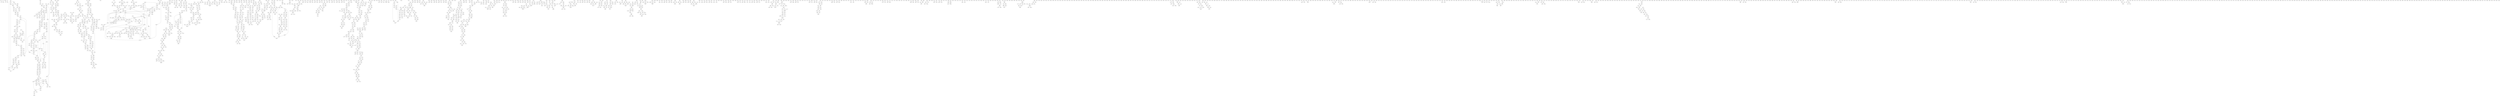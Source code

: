digraph adj {
graph [k=96]
edge [d=-95]
"2+" [l=119 C=1240]
"2-" [l=119 C=1240]
"4+" [l=119 C=1691]
"4-" [l=119 C=1691]
"8+" [l=306 C=6590]
"8-" [l=306 C=6590]
"19+" [l=159 C=9443]
"19-" [l=159 C=9443]
"98+" [l=4975 C=298166]
"98-" [l=4975 C=298166]
"148+" [l=2914 C=144754]
"148-" [l=2914 C=144754]
"150+" [l=270 C=7757]
"150-" [l=270 C=7757]
"171+" [l=528 C=38830]
"171-" [l=528 C=38830]
"207+" [l=1343 C=35936]
"207-" [l=1343 C=35936]
"234+" [l=124 C=2366]
"234-" [l=124 C=2366]
"235+" [l=133 C=3352]
"235-" [l=133 C=3352]
"238+" [l=135 C=1225]
"238-" [l=135 C=1225]
"308+" [l=195 C=6841]
"308-" [l=195 C=6841]
"392+" [l=138 C=2738]
"392-" [l=138 C=2738]
"491+" [l=200 C=5686]
"491-" [l=200 C=5686]
"574+" [l=2333 C=64676]
"574-" [l=2333 C=64676]
"578+" [l=1842 C=56689]
"578-" [l=1842 C=56689]
"608+" [l=2698 C=137777]
"608-" [l=2698 C=137777]
"609+" [l=482 C=24830]
"609-" [l=482 C=24830]
"629+" [l=134 C=1870]
"629-" [l=134 C=1870]
"703+" [l=165 C=4949]
"703-" [l=165 C=4949]
"712+" [l=433 C=1668]
"712-" [l=433 C=1668]
"714+" [l=135 C=2937]
"714-" [l=135 C=2937]
"715+" [l=116 C=1366]
"715-" [l=116 C=1366]
"717+" [l=149 C=4440]
"717-" [l=149 C=4440]
"746+" [l=135 C=1707]
"746-" [l=135 C=1707]
"748+" [l=206 C=18721]
"748-" [l=206 C=18721]
"753+" [l=347 C=17970]
"753-" [l=347 C=17970]
"776+" [l=218 C=22656]
"776-" [l=218 C=22656]
"777+" [l=191 C=6401]
"777-" [l=191 C=6401]
"795+" [l=536 C=7956]
"795-" [l=536 C=7956]
"836+" [l=152 C=4992]
"836-" [l=152 C=4992]
"837+" [l=137 C=3972]
"837-" [l=137 C=3972]
"839+" [l=197 C=8195]
"839-" [l=197 C=8195]
"888+" [l=126 C=3743]
"888-" [l=126 C=3743]
"915+" [l=123 C=2339]
"915-" [l=123 C=2339]
"1020+" [l=1083 C=73504]
"1020-" [l=1083 C=73504]
"1036+" [l=497 C=16277]
"1036-" [l=497 C=16277]
"1037+" [l=430 C=17141]
"1037-" [l=430 C=17141]
"1046+" [l=119 C=1972]
"1046-" [l=119 C=1972]
"1073+" [l=169 C=7457]
"1073-" [l=169 C=7457]
"1077+" [l=1058 C=56110]
"1077-" [l=1058 C=56110]
"1139+" [l=521 C=10720]
"1139-" [l=521 C=10720]
"1152+" [l=190 C=5536]
"1152-" [l=190 C=5536]
"1159+" [l=179 C=1951]
"1159-" [l=179 C=1951]
"1161+" [l=179 C=3122]
"1161-" [l=179 C=3122]
"1175+" [l=714 C=8654]
"1175-" [l=714 C=8654]
"1189+" [l=152 C=2815]
"1189-" [l=152 C=2815]
"1192+" [l=156 C=4226]
"1192-" [l=156 C=4226]
"1195+" [l=4677 C=234532]
"1195-" [l=4677 C=234532]
"1282+" [l=746 C=14193]
"1282-" [l=746 C=14193]
"1304+" [l=543 C=12759]
"1304-" [l=543 C=12759]
"1314+" [l=441 C=2617]
"1314-" [l=441 C=2617]
"1348+" [l=153 C=4974]
"1348-" [l=153 C=4974]
"1350+" [l=191 C=936]
"1350-" [l=191 C=936]
"1359+" [l=630 C=12045]
"1359-" [l=630 C=12045]
"1383+" [l=1758 C=87373]
"1383-" [l=1758 C=87373]
"1387+" [l=163 C=5469]
"1387-" [l=163 C=5469]
"1395+" [l=138 C=2736]
"1395-" [l=138 C=2736]
"1448+" [l=157 C=11457]
"1448-" [l=157 C=11457]
"1450+" [l=157 C=9850]
"1450-" [l=157 C=9850]
"1458+" [l=131 C=2397]
"1458-" [l=131 C=2397]
"1466+" [l=778 C=22244]
"1466-" [l=778 C=22244]
"1495+" [l=110 C=2142]
"1495-" [l=110 C=2142]
"1502+" [l=121 C=1085]
"1502-" [l=121 C=1085]
"1504+" [l=121 C=1526]
"1504-" [l=121 C=1526]
"1618+" [l=446 C=20459]
"1618-" [l=446 C=20459]
"1622+" [l=185 C=10061]
"1622-" [l=185 C=10061]
"1623+" [l=104 C=1032]
"1623-" [l=104 C=1032]
"1647+" [l=191 C=192]
"1647-" [l=191 C=192]
"1667+" [l=191 C=2043]
"1667-" [l=191 C=2043]
"1698+" [l=191 C=8141]
"1698-" [l=191 C=8141]
"1782+" [l=191 C=192]
"1782-" [l=191 C=192]
"1784+" [l=122 C=1581]
"1784-" [l=122 C=1581]
"1801+" [l=341 C=43853]
"1801-" [l=341 C=43853]
"1819+" [l=448 C=4191]
"1819-" [l=448 C=4191]
"1844+" [l=228 C=9630]
"1844-" [l=228 C=9630]
"1899+" [l=1156 C=28445]
"1899-" [l=1156 C=28445]
"1916+" [l=581 C=10168]
"1916-" [l=581 C=10168]
"1939+" [l=135 C=2313]
"1939-" [l=135 C=2313]
"2010+" [l=362 C=13119]
"2010-" [l=362 C=13119]
"2042+" [l=191 C=5709]
"2042-" [l=191 C=5709]
"2056+" [l=717 C=21457]
"2056-" [l=717 C=21457]
"2101+" [l=119 C=3479]
"2101-" [l=119 C=3479]
"2137+" [l=190 C=6652]
"2137-" [l=190 C=6652]
"2154+" [l=191 C=3865]
"2154-" [l=191 C=3865]
"2165+" [l=191 C=8922]
"2165-" [l=191 C=8922]
"2207+" [l=639 C=6705]
"2207-" [l=639 C=6705]
"2251+" [l=127 C=2753]
"2251-" [l=127 C=2753]
"2264+" [l=324 C=15489]
"2264-" [l=324 C=15489]
"2270+" [l=709 C=65256]
"2270-" [l=709 C=65256]
"2289+" [l=107 C=726]
"2289-" [l=107 C=726]
"2291+" [l=107 C=1067]
"2291-" [l=107 C=1067]
"2347+" [l=198 C=6238]
"2347-" [l=198 C=6238]
"2359+" [l=114 C=1637]
"2359-" [l=114 C=1637]
"2363+" [l=928 C=39619]
"2363-" [l=928 C=39619]
"2380+" [l=497 C=23789]
"2380-" [l=497 C=23789]
"2381+" [l=179 C=4238]
"2381-" [l=179 C=4238]
"2382+" [l=847 C=27034]
"2382-" [l=847 C=27034]
"2397+" [l=126 C=2171]
"2397-" [l=126 C=2171]
"2411+" [l=195 C=2325]
"2411-" [l=195 C=2325]
"2412+" [l=183 C=176]
"2412-" [l=183 C=176]
"2426+" [l=431 C=3946]
"2426-" [l=431 C=3946]
"2430+" [l=127 C=2534]
"2430-" [l=127 C=2534]
"2452+" [l=159 C=2724]
"2452-" [l=159 C=2724]
"2501+" [l=137 C=3656]
"2501-" [l=137 C=3656]
"2503+" [l=137 C=4079]
"2503-" [l=137 C=4079]
"2511+" [l=181 C=5463]
"2511-" [l=181 C=5463]
"2546+" [l=142 C=2565]
"2546-" [l=142 C=2565]
"2556+" [l=114 C=2572]
"2556-" [l=114 C=2572]
"2570+" [l=148 C=4892]
"2570-" [l=148 C=4892]
"2573+" [l=132 C=2043]
"2573-" [l=132 C=2043]
"2583+" [l=1880 C=58180]
"2583-" [l=1880 C=58180]
"2612+" [l=131 C=2441]
"2612-" [l=131 C=2441]
"2619+" [l=159 C=6548]
"2619-" [l=159 C=6548]
"2621+" [l=163 C=4935]
"2621-" [l=163 C=4935]
"2630+" [l=262 C=4574]
"2630-" [l=262 C=4574]
"2631+" [l=881 C=41098]
"2631-" [l=881 C=41098]
"2674+" [l=191 C=4179]
"2674-" [l=191 C=4179]
"2685+" [l=185 C=14502]
"2685-" [l=185 C=14502]
"2697+" [l=131 C=3326]
"2697-" [l=131 C=3326]
"2716+" [l=1031 C=27060]
"2716-" [l=1031 C=27060]
"2717+" [l=316 C=8090]
"2717-" [l=316 C=8090]
"2725+" [l=170 C=4691]
"2725-" [l=170 C=4691]
"2745+" [l=179 C=9314]
"2745-" [l=179 C=9314]
"2763+" [l=191 C=4887]
"2763-" [l=191 C=4887]
"2764+" [l=259 C=10734]
"2764-" [l=259 C=10734]
"2765+" [l=122 C=1257]
"2765-" [l=122 C=1257]
"2768+" [l=125 C=3368]
"2768-" [l=125 C=3368]
"2770+" [l=127 C=4814]
"2770-" [l=127 C=4814]
"2806+" [l=193 C=9450]
"2806-" [l=193 C=9450]
"2848+" [l=112 C=1255]
"2848-" [l=112 C=1255]
"2869+" [l=191 C=18891]
"2869-" [l=191 C=18891]
"2892+" [l=110 C=898]
"2892-" [l=110 C=898]
"2894+" [l=191 C=4572]
"2894-" [l=191 C=4572]
"2909+" [l=107 C=2472]
"2909-" [l=107 C=2472]
"2912+" [l=190 C=5022]
"2912-" [l=190 C=5022]
"2946+" [l=119 C=1756]
"2946-" [l=119 C=1756]
"2970+" [l=140 C=7372]
"2970-" [l=140 C=7372]
"2978+" [l=129 C=4927]
"2978-" [l=129 C=4927]
"3006+" [l=183 C=2615]
"3006-" [l=183 C=2615]
"3007+" [l=154 C=3127]
"3007-" [l=154 C=3127]
"3027+" [l=110 C=2378]
"3027-" [l=110 C=2378]
"3035+" [l=179 C=3765]
"3035-" [l=179 C=3765]
"3051+" [l=239 C=5509]
"3051-" [l=239 C=5509]
"3091+" [l=156 C=3477]
"3091-" [l=156 C=3477]
"3094+" [l=545 C=3435]
"3094-" [l=545 C=3435]
"3109+" [l=131 C=3244]
"3109-" [l=131 C=3244]
"3137+" [l=466 C=3724]
"3137-" [l=466 C=3724]
"3147+" [l=149 C=7253]
"3147-" [l=149 C=7253]
"3151+" [l=660 C=16349]
"3151-" [l=660 C=16349]
"3152+" [l=216 C=4687]
"3152-" [l=216 C=4687]
"3226+" [l=162 C=4287]
"3226-" [l=162 C=4287]
"3228+" [l=121 C=2127]
"3228-" [l=121 C=2127]
"3235+" [l=511 C=16553]
"3235-" [l=511 C=16553]
"3266+" [l=135 C=3392]
"3266-" [l=135 C=3392]
"3271+" [l=215 C=4967]
"3271-" [l=215 C=4967]
"3318+" [l=201 C=4032]
"3318-" [l=201 C=4032]
"3357+" [l=202 C=3358]
"3357-" [l=202 C=3358]
"3376+" [l=909 C=32615]
"3376-" [l=909 C=32615]
"3386+" [l=146 C=2425]
"3386-" [l=146 C=2425]
"3388+" [l=184 C=3369]
"3388-" [l=184 C=3369]
"3390+" [l=136 C=2302]
"3390-" [l=136 C=2302]
"3407+" [l=191 C=277]
"3407-" [l=191 C=277]
"3409+" [l=177 C=5998]
"3409-" [l=177 C=5998]
"3415+" [l=181 C=172]
"3415-" [l=181 C=172]
"3416+" [l=137 C=3458]
"3416-" [l=137 C=3458]
"3450+" [l=582 C=16796]
"3450-" [l=582 C=16796]
"3460+" [l=846 C=14459]
"3460-" [l=846 C=14459]
"3469+" [l=162 C=3668]
"3469-" [l=162 C=3668]
"3476+" [l=182 C=262]
"3476-" [l=182 C=262]
"3479+" [l=289 C=10424]
"3479-" [l=289 C=10424]
"3512+" [l=194 C=4560]
"3512-" [l=194 C=4560]
"3513+" [l=584 C=11504]
"3513-" [l=584 C=11504]
"3548+" [l=306 C=1878]
"3548-" [l=306 C=1878]
"3574+" [l=1419 C=11830]
"3574-" [l=1419 C=11830]
"3586+" [l=191 C=718]
"3586-" [l=191 C=718]
"3600+" [l=855 C=52981]
"3600-" [l=855 C=52981]
"3618+" [l=297 C=10972]
"3618-" [l=297 C=10972]
"3621+" [l=191 C=2871]
"3621-" [l=191 C=2871]
"3622+" [l=181 C=3373]
"3622-" [l=181 C=3373]
"3628+" [l=169 C=5940]
"3628-" [l=169 C=5940]
"3638+" [l=139 C=2145]
"3638-" [l=139 C=2145]
"3649+" [l=106 C=753]
"3649-" [l=106 C=753]
"3651+" [l=129 C=1781]
"3651-" [l=129 C=1781]
"3653+" [l=132 C=2150]
"3653-" [l=132 C=2150]
"3658+" [l=174 C=6378]
"3658-" [l=174 C=6378]
"3662+" [l=117 C=2322]
"3662-" [l=117 C=2322]
"3689+" [l=236 C=5598]
"3689-" [l=236 C=5598]
"3695+" [l=154 C=4156]
"3695-" [l=154 C=4156]
"3708+" [l=115 C=1576]
"3708-" [l=115 C=1576]
"3712+" [l=799 C=35192]
"3712-" [l=799 C=35192]
"3715+" [l=107 C=1930]
"3715-" [l=107 C=1930]
"3736+" [l=149 C=6583]
"3736-" [l=149 C=6583]
"3739+" [l=195 C=5682]
"3739-" [l=195 C=5682]
"3752+" [l=181 C=200]
"3752-" [l=181 C=200]
"3758+" [l=115 C=1315]
"3758-" [l=115 C=1315]
"3760+" [l=802 C=7722]
"3760-" [l=802 C=7722]
"3776+" [l=130 C=2279]
"3776-" [l=130 C=2279]
"3777+" [l=99 C=279]
"3777-" [l=99 C=279]
"3778+" [l=384 C=14266]
"3778-" [l=384 C=14266]
"3796+" [l=138 C=4397]
"3796-" [l=138 C=4397]
"3800+" [l=247 C=5240]
"3800-" [l=247 C=5240]
"3802+" [l=372 C=4802]
"3802-" [l=372 C=4802]
"3810+" [l=177 C=2716]
"3810-" [l=177 C=2716]
"3813+" [l=228 C=6403]
"3813-" [l=228 C=6403]
"3819+" [l=230 C=1490]
"3819-" [l=230 C=1490]
"3832+" [l=1833 C=30080]
"3832-" [l=1833 C=30080]
"3844+" [l=317 C=2725]
"3844-" [l=317 C=2725]
"3845+" [l=155 C=532]
"3845-" [l=155 C=532]
"3855+" [l=257 C=1141]
"3855-" [l=257 C=1141]
"3857+" [l=101 C=212]
"3857-" [l=101 C=212]
"3860+" [l=135 C=2728]
"3860-" [l=135 C=2728]
"3867+" [l=190 C=1135]
"3867-" [l=190 C=1135]
"3869+" [l=124 C=1388]
"3869-" [l=124 C=1388]
"3870+" [l=221 C=2556]
"3870-" [l=221 C=2556]
"3878+" [l=107 C=989]
"3878-" [l=107 C=989]
"3883+" [l=459 C=10864]
"3883-" [l=459 C=10864]
"3889+" [l=965 C=6438]
"3889-" [l=965 C=6438]
"3905+" [l=616 C=2495]
"3905-" [l=616 C=2495]
"3936+" [l=614 C=12294]
"3936-" [l=614 C=12294]
"3940+" [l=191 C=200]
"3940-" [l=191 C=200]
"3946+" [l=164 C=4750]
"3946-" [l=164 C=4750]
"3948+" [l=146 C=3550]
"3948-" [l=146 C=3550]
"3959+" [l=191 C=3098]
"3959-" [l=191 C=3098]
"3985+" [l=185 C=6899]
"3985-" [l=185 C=6899]
"4001+" [l=176 C=7181]
"4001-" [l=176 C=7181]
"4004+" [l=197 C=7868]
"4004-" [l=197 C=7868]
"4014+" [l=131 C=2058]
"4014-" [l=131 C=2058]
"4019+" [l=443 C=20926]
"4019-" [l=443 C=20926]
"4021+" [l=184 C=204]
"4021-" [l=184 C=204]
"4024+" [l=114 C=1125]
"4024-" [l=114 C=1125]
"4035+" [l=117 C=1898]
"4035-" [l=117 C=1898]
"4072+" [l=192 C=4740]
"4072-" [l=192 C=4740]
"4074+" [l=192 C=4951]
"4074-" [l=192 C=4951]
"4075+" [l=116 C=532]
"4075-" [l=116 C=532]
"4079+" [l=135 C=3009]
"4079-" [l=135 C=3009]
"4108+" [l=153 C=5118]
"4108-" [l=153 C=5118]
"4115+" [l=183 C=176]
"4115-" [l=183 C=176]
"4118+" [l=163 C=2478]
"4118-" [l=163 C=2478]
"4125+" [l=181 C=4010]
"4125-" [l=181 C=4010]
"4130+" [l=176 C=9146]
"4130-" [l=176 C=9146]
"4133+" [l=243 C=5899]
"4133-" [l=243 C=5899]
"4136+" [l=184 C=178]
"4136-" [l=184 C=178]
"4140+" [l=181 C=172]
"4140-" [l=181 C=172]
"4141+" [l=320 C=11783]
"4141-" [l=320 C=11783]
"4152+" [l=106 C=672]
"4152-" [l=106 C=672]
"4156+" [l=184 C=178]
"4156-" [l=184 C=178]
"4198+" [l=122 C=3083]
"4198-" [l=122 C=3083]
"4226+" [l=745 C=19623]
"4226-" [l=745 C=19623]
"4227+" [l=191 C=3066]
"4227-" [l=191 C=3066]
"4245+" [l=220 C=2596]
"4245-" [l=220 C=2596]
"4247+" [l=191 C=645]
"4247-" [l=191 C=645]
"4252+" [l=146 C=3128]
"4252-" [l=146 C=3128]
"4273+" [l=379 C=7018]
"4273-" [l=379 C=7018]
"4274+" [l=112 C=774]
"4274-" [l=112 C=774]
"4275+" [l=210 C=3195]
"4275-" [l=210 C=3195]
"4276+" [l=188 C=252]
"4276-" [l=188 C=252]
"4285+" [l=123 C=2618]
"4285-" [l=123 C=2618]
"4298+" [l=881 C=6250]
"4298-" [l=881 C=6250]
"4299+" [l=202 C=1327]
"4299-" [l=202 C=1327]
"4300+" [l=106 C=214]
"4300-" [l=106 C=214]
"4301+" [l=231 C=805]
"4301-" [l=231 C=805]
"4303+" [l=113 C=2649]
"4303-" [l=113 C=2649]
"4312+" [l=134 C=1587]
"4312-" [l=134 C=1587]
"4324+" [l=197 C=3827]
"4324-" [l=197 C=3827]
"4327+" [l=122 C=1697]
"4327-" [l=122 C=1697]
"4330+" [l=803 C=8204]
"4330-" [l=803 C=8204]
"4337+" [l=191 C=6735]
"4337-" [l=191 C=6735]
"4339+" [l=111 C=629]
"4339-" [l=111 C=629]
"4341+" [l=111 C=864]
"4341-" [l=111 C=864]
"4348+" [l=211 C=4339]
"4348-" [l=211 C=4339]
"4349+" [l=191 C=4898]
"4349-" [l=191 C=4898]
"4375+" [l=181 C=172]
"4375-" [l=181 C=172]
"4390+" [l=381 C=4730]
"4390-" [l=381 C=4730]
"4402+" [l=547 C=28599]
"4402-" [l=547 C=28599]
"4412+" [l=269 C=1100]
"4412-" [l=269 C=1100]
"4418+" [l=428 C=3331]
"4418-" [l=428 C=3331]
"4434+" [l=153 C=3379]
"4434-" [l=153 C=3379]
"4461+" [l=228 C=4373]
"4461-" [l=228 C=4373]
"4472+" [l=151 C=5478]
"4472-" [l=151 C=5478]
"4489+" [l=133 C=2119]
"4489-" [l=133 C=2119]
"4491+" [l=133 C=2532]
"4491-" [l=133 C=2532]
"4498+" [l=187 C=6821]
"4498-" [l=187 C=6821]
"4500+" [l=373 C=4825]
"4500-" [l=373 C=4825]
"4507+" [l=153 C=4159]
"4507-" [l=153 C=4159]
"4511+" [l=188 C=186]
"4511-" [l=188 C=186]
"4521+" [l=178 C=6226]
"4521-" [l=178 C=6226]
"4522+" [l=493 C=17796]
"4522-" [l=493 C=17796]
"4532+" [l=185 C=9117]
"4532-" [l=185 C=9117]
"4548+" [l=910 C=27950]
"4548-" [l=910 C=27950]
"4552+" [l=104 C=664]
"4552-" [l=104 C=664]
"4556+" [l=112 C=1018]
"4556-" [l=112 C=1018]
"4561+" [l=129 C=1191]
"4561-" [l=129 C=1191]
"4568+" [l=188 C=3320]
"4568-" [l=188 C=3320]
"4569+" [l=126 C=3389]
"4569-" [l=126 C=3389]
"4579+" [l=352 C=3235]
"4579-" [l=352 C=3235]
"4596+" [l=493 C=2939]
"4596-" [l=493 C=2939]
"4601+" [l=183 C=176]
"4601-" [l=183 C=176]
"4602+" [l=131 C=1104]
"4602-" [l=131 C=1104]
"4633+" [l=151 C=5990]
"4633-" [l=151 C=5990]
"4637+" [l=228 C=434]
"4637-" [l=228 C=434]
"4649+" [l=191 C=192]
"4649-" [l=191 C=192]
"4670+" [l=139 C=5226]
"4670-" [l=139 C=5226]
"4687+" [l=415 C=4583]
"4687-" [l=415 C=4583]
"4697+" [l=194 C=8474]
"4697-" [l=194 C=8474]
"4706+" [l=294 C=4714]
"4706-" [l=294 C=4714]
"4724+" [l=447 C=1775]
"4724-" [l=447 C=1775]
"4725+" [l=183 C=293]
"4725-" [l=183 C=293]
"4727+" [l=170 C=4227]
"4727-" [l=170 C=4227]
"4733+" [l=122 C=1295]
"4733-" [l=122 C=1295]
"4742+" [l=135 C=1422]
"4742-" [l=135 C=1422]
"4743+" [l=135 C=2876]
"4743-" [l=135 C=2876]
"4744+" [l=185 C=180]
"4744-" [l=185 C=180]
"4745+" [l=191 C=192]
"4745-" [l=191 C=192]
"4762+" [l=136 C=2751]
"4762-" [l=136 C=2751]
"4769+" [l=122 C=1986]
"4769-" [l=122 C=1986]
"4772+" [l=122 C=1449]
"4772-" [l=122 C=1449]
"4779+" [l=122 C=1456]
"4779-" [l=122 C=1456]
"4781+" [l=248 C=418]
"4781-" [l=248 C=418]
"4795+" [l=191 C=5298]
"4795-" [l=191 C=5298]
"4796+" [l=775 C=8562]
"4796-" [l=775 C=8562]
"4804+" [l=182 C=4666]
"4804-" [l=182 C=4666]
"4819+" [l=143 C=3284]
"4819-" [l=143 C=3284]
"4826+" [l=233 C=1831]
"4826-" [l=233 C=1831]
"4830+" [l=182 C=3647]
"4830-" [l=182 C=3647]
"4832+" [l=181 C=172]
"4832-" [l=181 C=172]
"4849+" [l=189 C=188]
"4849-" [l=189 C=188]
"4853+" [l=163 C=4597]
"4853-" [l=163 C=4597]
"4890+" [l=136 C=2204]
"4890-" [l=136 C=2204]
"4898+" [l=134 C=2334]
"4898-" [l=134 C=2334]
"4900+" [l=230 C=8058]
"4900-" [l=230 C=8058]
"4901+" [l=467 C=5142]
"4901-" [l=467 C=5142]
"4904+" [l=197 C=3472]
"4904-" [l=197 C=3472]
"4905+" [l=150 C=2001]
"4905-" [l=150 C=2001]
"4908+" [l=191 C=192]
"4908-" [l=191 C=192]
"4910+" [l=150 C=2363]
"4910-" [l=150 C=2363]
"4918+" [l=113 C=1007]
"4918-" [l=113 C=1007]
"4939+" [l=621 C=11607]
"4939-" [l=621 C=11607]
"4945+" [l=143 C=2129]
"4945-" [l=143 C=2129]
"4948+" [l=121 C=2144]
"4948-" [l=121 C=2144]
"4953+" [l=191 C=192]
"4953-" [l=191 C=192]
"4957+" [l=161 C=6671]
"4957-" [l=161 C=6671]
"4960+" [l=124 C=3810]
"4960-" [l=124 C=3810]
"4965+" [l=107 C=663]
"4965-" [l=107 C=663]
"4968+" [l=119 C=1523]
"4968-" [l=119 C=1523]
"4988+" [l=191 C=5339]
"4988-" [l=191 C=5339]
"5004+" [l=144 C=1239]
"5004-" [l=144 C=1239]
"5011+" [l=134 C=2310]
"5011-" [l=134 C=2310]
"5012+" [l=191 C=7658]
"5012-" [l=191 C=7658]
"5013+" [l=196 C=7586]
"5013-" [l=196 C=7586]
"5017+" [l=189 C=188]
"5017-" [l=189 C=188]
"5018+" [l=107 C=1093]
"5018-" [l=107 C=1093]
"5021+" [l=254 C=7094]
"5021-" [l=254 C=7094]
"5025+" [l=839 C=27271]
"5025-" [l=839 C=27271]
"5032+" [l=167 C=2943]
"5032-" [l=167 C=2943]
"5035+" [l=191 C=192]
"5035-" [l=191 C=192]
"5039+" [l=181 C=172]
"5039-" [l=181 C=172]
"5051+" [l=124 C=4268]
"5051-" [l=124 C=4268]
"5057+" [l=140 C=3431]
"5057-" [l=140 C=3431]
"5064+" [l=113 C=803]
"5064-" [l=113 C=803]
"5066+" [l=191 C=3651]
"5066-" [l=191 C=3651]
"5077+" [l=182 C=174]
"5077-" [l=182 C=174]
"5081+" [l=194 C=2803]
"5081-" [l=194 C=2803]
"5084+" [l=203 C=862]
"5084-" [l=203 C=862]
"5095+" [l=229 C=3643]
"5095-" [l=229 C=3643]
"5096+" [l=191 C=192]
"5096-" [l=191 C=192]
"5097+" [l=697 C=6269]
"5097-" [l=697 C=6269]
"5107+" [l=138 C=2720]
"5107-" [l=138 C=2720]
"5109+" [l=182 C=3441]
"5109-" [l=182 C=3441]
"5114+" [l=185 C=180]
"5114-" [l=185 C=180]
"5129+" [l=139 C=2547]
"5129-" [l=139 C=2547]
"5148+" [l=107 C=456]
"5148-" [l=107 C=456]
"5153+" [l=271 C=6127]
"5153-" [l=271 C=6127]
"5154+" [l=215 C=2837]
"5154-" [l=215 C=2837]
"5166+" [l=397 C=2513]
"5166-" [l=397 C=2513]
"5167+" [l=151 C=1031]
"5167-" [l=151 C=1031]
"5175+" [l=420 C=2100]
"5175-" [l=420 C=2100]
"5180+" [l=191 C=5548]
"5180-" [l=191 C=5548]
"5192+" [l=184 C=178]
"5192-" [l=184 C=178]
"5193+" [l=131 C=2373]
"5193-" [l=131 C=2373]
"5196+" [l=189 C=188]
"5196-" [l=189 C=188]
"5198+" [l=662 C=8823]
"5198-" [l=662 C=8823]
"5207+" [l=231 C=1055]
"5207-" [l=231 C=1055]
"5208+" [l=98 C=69]
"5208-" [l=98 C=69]
"5209+" [l=227 C=3060]
"5209-" [l=227 C=3060]
"5211+" [l=185 C=3895]
"5211-" [l=185 C=3895]
"5212+" [l=163 C=2197]
"5212-" [l=163 C=2197]
"5214+" [l=361 C=10826]
"5214-" [l=361 C=10826]
"5215+" [l=124 C=2060]
"5215-" [l=124 C=2060]
"5225+" [l=168 C=3133]
"5225-" [l=168 C=3133]
"5250+" [l=356 C=6533]
"5250-" [l=356 C=6533]
"5251+" [l=191 C=192]
"5251-" [l=191 C=192]
"5254+" [l=649 C=4932]
"5254-" [l=649 C=4932]
"5255+" [l=181 C=172]
"5255-" [l=181 C=172]
"5256+" [l=182 C=174]
"5256-" [l=182 C=174]
"5257+" [l=512 C=3064]
"5257-" [l=512 C=3064]
"5270+" [l=121 C=2421]
"5270-" [l=121 C=2421]
"5272+" [l=184 C=178]
"5272-" [l=184 C=178]
"5307+" [l=191 C=1327]
"5307-" [l=191 C=1327]
"5319+" [l=131 C=1947]
"5319-" [l=131 C=1947]
"5321+" [l=186 C=182]
"5321-" [l=186 C=182]
"5323+" [l=323 C=3280]
"5323-" [l=323 C=3280]
"5328+" [l=191 C=4048]
"5328-" [l=191 C=4048]
"5329+" [l=392 C=9213]
"5329-" [l=392 C=9213]
"5335+" [l=191 C=192]
"5335-" [l=191 C=192]
"5353+" [l=120 C=1048]
"5353-" [l=120 C=1048]
"5377+" [l=276 C=4545]
"5377-" [l=276 C=4545]
"5380+" [l=188 C=4668]
"5380-" [l=188 C=4668]
"5383+" [l=131 C=1073]
"5383-" [l=131 C=1073]
"5393+" [l=191 C=192]
"5393-" [l=191 C=192]
"5396+" [l=187 C=1201]
"5396-" [l=187 C=1201]
"5397+" [l=218 C=2264]
"5397-" [l=218 C=2264]
"5398+" [l=191 C=192]
"5398-" [l=191 C=192]
"5399+" [l=181 C=191]
"5399-" [l=181 C=191]
"5400+" [l=330 C=3207]
"5400-" [l=330 C=3207]
"5401+" [l=258 C=6122]
"5401-" [l=258 C=6122]
"5404+" [l=477 C=2212]
"5404-" [l=477 C=2212]
"5410+" [l=185 C=266]
"5410-" [l=185 C=266]
"5424+" [l=112 C=1181]
"5424-" [l=112 C=1181]
"5425+" [l=184 C=334]
"5425-" [l=184 C=334]
"5426+" [l=191 C=192]
"5426-" [l=191 C=192]
"5429+" [l=181 C=172]
"5429-" [l=181 C=172]
"5437+" [l=136 C=3106]
"5437-" [l=136 C=3106]
"5446+" [l=136 C=2523]
"5446-" [l=136 C=2523]
"5448+" [l=172 C=4581]
"5448-" [l=172 C=4581]
"5449+" [l=130 C=2159]
"5449-" [l=130 C=2159]
"5455+" [l=102 C=349]
"5455-" [l=102 C=349]
"5464+" [l=114 C=1285]
"5464-" [l=114 C=1285]
"5466+" [l=353 C=5463]
"5466-" [l=353 C=5463]
"5470+" [l=352 C=6310]
"5470-" [l=352 C=6310]
"5479+" [l=152 C=1080]
"5479-" [l=152 C=1080]
"5480+" [l=329 C=1268]
"5480-" [l=329 C=1268]
"5481+" [l=191 C=192]
"5481-" [l=191 C=192]
"5486+" [l=191 C=5518]
"5486-" [l=191 C=5518]
"5495+" [l=453 C=2522]
"5495-" [l=453 C=2522]
"5497+" [l=185 C=180]
"5497-" [l=185 C=180]
"5498+" [l=335 C=3085]
"5498-" [l=335 C=3085]
"5499+" [l=120 C=506]
"5499-" [l=120 C=506]
"5500+" [l=114 C=513]
"5500-" [l=114 C=513]
"5509+" [l=161 C=3885]
"5509-" [l=161 C=3885]
"5514+" [l=275 C=1093]
"5514-" [l=275 C=1093]
"5516+" [l=182 C=335]
"5516-" [l=182 C=335]
"5530+" [l=185 C=180]
"5530-" [l=185 C=180]
"5531+" [l=191 C=909]
"5531-" [l=191 C=909]
"5533+" [l=183 C=176]
"5533-" [l=183 C=176]
"5535+" [l=184 C=178]
"5535-" [l=184 C=178]
"5537+" [l=106 C=630]
"5537-" [l=106 C=630]
"5546+" [l=263 C=706]
"5546-" [l=263 C=706]
"5547+" [l=184 C=178]
"5547-" [l=184 C=178]
"5548+" [l=813 C=3976]
"5548-" [l=813 C=3976]
"5550+" [l=265 C=7567]
"5550-" [l=265 C=7567]
"5552+" [l=310 C=2355]
"5552-" [l=310 C=2355]
"5558+" [l=193 C=348]
"5558-" [l=193 C=348]
"5564+" [l=183 C=176]
"5564-" [l=183 C=176]
"5576+" [l=185 C=180]
"5576-" [l=185 C=180]
"5585+" [l=191 C=192]
"5585-" [l=191 C=192]
"5589+" [l=772 C=4532]
"5589-" [l=772 C=4532]
"5597+" [l=183 C=288]
"5597-" [l=183 C=288]
"5598+" [l=181 C=172]
"5598-" [l=181 C=172]
"5599+" [l=182 C=174]
"5599-" [l=182 C=174]
"5614+" [l=191 C=288]
"5614-" [l=191 C=288]
"5615+" [l=119 C=1264]
"5615-" [l=119 C=1264]
"5618+" [l=319 C=2060]
"5618-" [l=319 C=2060]
"5621+" [l=301 C=1281]
"5621-" [l=301 C=1281]
"5633+" [l=670 C=4677]
"5633-" [l=670 C=4677]
"5635+" [l=191 C=192]
"5635-" [l=191 C=192]
"5638+" [l=184 C=178]
"5638-" [l=184 C=178]
"5646+" [l=184 C=178]
"5646-" [l=184 C=178]
"5666+" [l=189 C=188]
"5666-" [l=189 C=188]
"5667+" [l=500 C=2603]
"5667-" [l=500 C=2603]
"5680+" [l=1141 C=11973]
"5680-" [l=1141 C=11973]
"5687+" [l=186 C=182]
"5687-" [l=186 C=182]
"5690+" [l=358 C=1612]
"5690-" [l=358 C=1612]
"5706+" [l=247 C=1047]
"5706-" [l=247 C=1047]
"5709+" [l=191 C=192]
"5709-" [l=191 C=192]
"5710+" [l=790 C=6256]
"5710-" [l=790 C=6256]
"5712+" [l=184 C=178]
"5712-" [l=184 C=178]
"5721+" [l=419 C=2851]
"5721-" [l=419 C=2851]
"5725+" [l=189 C=188]
"5725-" [l=189 C=188]
"5729+" [l=113 C=149]
"5729-" [l=113 C=149]
"5730+" [l=191 C=378]
"5730-" [l=191 C=378]
"5731+" [l=134 C=1560]
"5731-" [l=134 C=1560]
"5735+" [l=106 C=535]
"5735-" [l=106 C=535]
"5745+" [l=181 C=258]
"5745-" [l=181 C=258]
"5746+" [l=647 C=2660]
"5746-" [l=647 C=2660]
"5751+" [l=185 C=180]
"5751-" [l=185 C=180]
"5757+" [l=191 C=192]
"5757-" [l=191 C=192]
"5758+" [l=183 C=393]
"5758-" [l=183 C=393]
"5763+" [l=272 C=648]
"5763-" [l=272 C=648]
"5764+" [l=554 C=5271]
"5764-" [l=554 C=5271]
"5774+" [l=349 C=2034]
"5774-" [l=349 C=2034]
"5775+" [l=214 C=238]
"5775-" [l=214 C=238]
"5784+" [l=182 C=174]
"5784-" [l=182 C=174]
"5785+" [l=191 C=192]
"5785-" [l=191 C=192]
"5786+" [l=191 C=192]
"5786-" [l=191 C=192]
"5789+" [l=191 C=192]
"5789-" [l=191 C=192]
"5792+" [l=182 C=174]
"5792-" [l=182 C=174]
"5799+" [l=191 C=192]
"5799-" [l=191 C=192]
"5801+" [l=126 C=336]
"5801-" [l=126 C=336]
"5804+" [l=183 C=176]
"5804-" [l=183 C=176]
"5805+" [l=191 C=192]
"5805-" [l=191 C=192]
"5811+" [l=185 C=180]
"5811-" [l=185 C=180]
"5812+" [l=187 C=184]
"5812-" [l=187 C=184]
"5813+" [l=185 C=180]
"5813-" [l=185 C=180]
"5816+" [l=191 C=192]
"5816-" [l=191 C=192]
"5817+" [l=186 C=182]
"5817-" [l=186 C=182]
"5822+" [l=131 C=218]
"5822-" [l=131 C=218]
"5824+" [l=184 C=178]
"5824-" [l=184 C=178]
"5828+" [l=343 C=2426]
"5828-" [l=343 C=2426]
"5831+" [l=219 C=282]
"5831-" [l=219 C=282]
"5832+" [l=183 C=176]
"5832-" [l=183 C=176]
"5836+" [l=321 C=2240]
"5836-" [l=321 C=2240]
"5837+" [l=282 C=4528]
"5837-" [l=282 C=4528]
"5838+" [l=184 C=364]
"5838-" [l=184 C=364]
"5841+" [l=468 C=1656]
"5841-" [l=468 C=1656]
"5842+" [l=191 C=288]
"5842-" [l=191 C=288]
"5848+" [l=191 C=192]
"5848-" [l=191 C=192]
"5851+" [l=186 C=182]
"5851-" [l=186 C=182]
"5862+" [l=356 C=1523]
"5862-" [l=356 C=1523]
"5864+" [l=191 C=358]
"5864-" [l=191 C=358]
"5866+" [l=184 C=178]
"5866-" [l=184 C=178]
"5877+" [l=223 C=768]
"5877-" [l=223 C=768]
"5878+" [l=182 C=174]
"5878-" [l=182 C=174]
"5883+" [l=185 C=180]
"5883-" [l=185 C=180]
"5885+" [l=191 C=192]
"5885-" [l=191 C=192]
"5888+" [l=126 C=1207]
"5888-" [l=126 C=1207]
"5892+" [l=185 C=180]
"5892-" [l=185 C=180]
"5895+" [l=182 C=212]
"5895-" [l=182 C=212]
"5897+" [l=359 C=2071]
"5897-" [l=359 C=2071]
"5898+" [l=425 C=1078]
"5898-" [l=425 C=1078]
"5899+" [l=191 C=192]
"5899-" [l=191 C=192]
"5904+" [l=107 C=440]
"5904-" [l=107 C=440]
"5907+" [l=185 C=272]
"5907-" [l=185 C=272]
"5913+" [l=191 C=192]
"5913-" [l=191 C=192]
"5918+" [l=185 C=180]
"5918-" [l=185 C=180]
"5920+" [l=181 C=468]
"5920-" [l=181 C=468]
"5922+" [l=191 C=192]
"5922-" [l=191 C=192]
"5924+" [l=192 C=523]
"5924-" [l=192 C=523]
"5927+" [l=135 C=761]
"5927-" [l=135 C=761]
"5931+" [l=309 C=1290]
"5931-" [l=309 C=1290]
"5933+" [l=332 C=1612]
"5933-" [l=332 C=1612]
"5939+" [l=339 C=2164]
"5939-" [l=339 C=2164]
"5940+" [l=187 C=184]
"5940-" [l=187 C=184]
"5941+" [l=191 C=192]
"5941-" [l=191 C=192]
"5943+" [l=183 C=176]
"5943-" [l=183 C=176]
"5944+" [l=342 C=1273]
"5944-" [l=342 C=1273]
"5945+" [l=191 C=192]
"5945-" [l=191 C=192]
"5947+" [l=251 C=1116]
"5947-" [l=251 C=1116]
"5952+" [l=362 C=1625]
"5952-" [l=362 C=1625]
"5954+" [l=191 C=192]
"5954-" [l=191 C=192]
"5965+" [l=451 C=2616]
"5965-" [l=451 C=2616]
"5966+" [l=390 C=988]
"5966-" [l=390 C=988]
"5967+" [l=191 C=192]
"5967-" [l=191 C=192]
"5969+" [l=186 C=182]
"5969-" [l=186 C=182]
"5974+" [l=183 C=264]
"5974-" [l=183 C=264]
"5978+" [l=191 C=192]
"5978-" [l=191 C=192]
"5979+" [l=182 C=174]
"5979-" [l=182 C=174]
"5982+" [l=315 C=1139]
"5982-" [l=315 C=1139]
"5984+" [l=310 C=633]
"5984-" [l=310 C=633]
"5989+" [l=182 C=174]
"5989-" [l=182 C=174]
"5992+" [l=182 C=174]
"5992-" [l=182 C=174]
"5993+" [l=191 C=192]
"5993-" [l=191 C=192]
"5994+" [l=183 C=176]
"5994-" [l=183 C=176]
"5996+" [l=475 C=2391]
"5996-" [l=475 C=2391]
"6000+" [l=191 C=192]
"6000-" [l=191 C=192]
"6002+" [l=186 C=182]
"6002-" [l=186 C=182]
"6004+" [l=184 C=178]
"6004-" [l=184 C=178]
"6013+" [l=191 C=192]
"6013-" [l=191 C=192]
"6015+" [l=191 C=192]
"6015-" [l=191 C=192]
"6016+" [l=191 C=277]
"6016-" [l=191 C=277]
"6028+" [l=191 C=323]
"6028-" [l=191 C=323]
"6030+" [l=188 C=186]
"6030-" [l=188 C=186]
"6035+" [l=184 C=178]
"6035-" [l=184 C=178]
"6039+" [l=182 C=176]
"6039-" [l=182 C=176]
"6043+" [l=181 C=172]
"6043-" [l=181 C=172]
"6044+" [l=257 C=967]
"6044-" [l=257 C=967]
"6046+" [l=183 C=176]
"6046-" [l=183 C=176]
"6047+" [l=191 C=192]
"6047-" [l=191 C=192]
"6050+" [l=191 C=214]
"6050-" [l=191 C=214]
"6055+" [l=191 C=192]
"6055-" [l=191 C=192]
"6057+" [l=106 C=291]
"6057-" [l=106 C=291]
"6058+" [l=475 C=1670]
"6058-" [l=475 C=1670]
"6062+" [l=187 C=184]
"6062-" [l=187 C=184]
"6067+" [l=207 C=434]
"6067-" [l=207 C=434]
"6068+" [l=184 C=178]
"6068-" [l=184 C=178]
"6071+" [l=191 C=192]
"6071-" [l=191 C=192]
"6077+" [l=191 C=192]
"6077-" [l=191 C=192]
"6082+" [l=183 C=176]
"6082-" [l=183 C=176]
"6084+" [l=184 C=178]
"6084-" [l=184 C=178]
"6091+" [l=263 C=900]
"6091-" [l=263 C=900]
"6094+" [l=191 C=192]
"6094-" [l=191 C=192]
"6104+" [l=182 C=174]
"6104-" [l=182 C=174]
"6105+" [l=181 C=172]
"6105-" [l=181 C=172]
"6108+" [l=236 C=2118]
"6108-" [l=236 C=2118]
"6112+" [l=367 C=1576]
"6112-" [l=367 C=1576]
"6114+" [l=182 C=174]
"6114-" [l=182 C=174]
"6117+" [l=218 C=888]
"6117-" [l=218 C=888]
"6119+" [l=182 C=302]
"6119-" [l=182 C=302]
"6120+" [l=191 C=192]
"6120-" [l=191 C=192]
"6121+" [l=181 C=172]
"6121-" [l=181 C=172]
"6127+" [l=191 C=224]
"6127-" [l=191 C=224]
"6129+" [l=354 C=1773]
"6129-" [l=354 C=1773]
"6134+" [l=307 C=825]
"6134-" [l=307 C=825]
"6139+" [l=190 C=190]
"6139-" [l=190 C=190]
"6141+" [l=191 C=192]
"6141-" [l=191 C=192]
"6143+" [l=286 C=1232]
"6143-" [l=286 C=1232]
"6150+" [l=191 C=192]
"6150-" [l=191 C=192]
"6152+" [l=273 C=668]
"6152-" [l=273 C=668]
"6155+" [l=191 C=192]
"6155-" [l=191 C=192]
"6162+" [l=184 C=178]
"6162-" [l=184 C=178]
"6166+" [l=186 C=182]
"6166-" [l=186 C=182]
"6171+" [l=183 C=176]
"6171-" [l=183 C=176]
"6172+" [l=324 C=1396]
"6172-" [l=324 C=1396]
"6173+" [l=184 C=178]
"6173-" [l=184 C=178]
"6175+" [l=184 C=178]
"6175-" [l=184 C=178]
"6177+" [l=183 C=176]
"6177-" [l=183 C=176]
"6183+" [l=191 C=281]
"6183-" [l=191 C=281]
"6188+" [l=187 C=276]
"6188-" [l=187 C=276]
"6191+" [l=191 C=192]
"6191-" [l=191 C=192]
"6193+" [l=185 C=330]
"6193-" [l=185 C=330]
"6198+" [l=209 C=367]
"6198-" [l=209 C=367]
"6200+" [l=191 C=192]
"6200-" [l=191 C=192]
"6201+" [l=187 C=184]
"6201-" [l=187 C=184]
"6202+" [l=191 C=192]
"6202-" [l=191 C=192]
"6203+" [l=184 C=218]
"6203-" [l=184 C=218]
"6207+" [l=182 C=174]
"6207-" [l=182 C=174]
"6220+" [l=185 C=180]
"6220-" [l=185 C=180]
"6221+" [l=191 C=192]
"6221-" [l=191 C=192]
"6225+" [l=182 C=174]
"6225-" [l=182 C=174]
"6230+" [l=396 C=2493]
"6230-" [l=396 C=2493]
"6235+" [l=243 C=692]
"6235-" [l=243 C=692]
"6236+" [l=184 C=282]
"6236-" [l=184 C=282]
"6240+" [l=191 C=192]
"6240-" [l=191 C=192]
"6251+" [l=205 C=262]
"6251-" [l=205 C=262]
"6256+" [l=184 C=178]
"6256-" [l=184 C=178]
"6266+" [l=191 C=192]
"6266-" [l=191 C=192]
"6276+" [l=188 C=186]
"6276-" [l=188 C=186]
"6278+" [l=188 C=275]
"6278-" [l=188 C=275]
"6283+" [l=181 C=172]
"6283-" [l=181 C=172]
"6284+" [l=140 C=2114]
"6284-" [l=140 C=2114]
"6285+" [l=191 C=192]
"6285-" [l=191 C=192]
"6287+" [l=240 C=468]
"6287-" [l=240 C=468]
"6288+" [l=191 C=192]
"6288-" [l=191 C=192]
"6297+" [l=183 C=176]
"6297-" [l=183 C=176]
"6298+" [l=112 C=190]
"6298-" [l=112 C=190]
"6299+" [l=270 C=656]
"6299-" [l=270 C=656]
"6302+" [l=191 C=192]
"6302-" [l=191 C=192]
"6306+" [l=191 C=192]
"6306-" [l=191 C=192]
"6307+" [l=191 C=214]
"6307-" [l=191 C=214]
"6308+" [l=191 C=192]
"6308-" [l=191 C=192]
"6314+" [l=184 C=178]
"6314-" [l=184 C=178]
"6317+" [l=191 C=244]
"6317-" [l=191 C=244]
"6319+" [l=191 C=192]
"6319-" [l=191 C=192]
"6322+" [l=191 C=192]
"6322-" [l=191 C=192]
"6324+" [l=183 C=176]
"6324-" [l=183 C=176]
"6325+" [l=181 C=172]
"6325-" [l=181 C=172]
"6327+" [l=191 C=192]
"6327-" [l=191 C=192]
"6329+" [l=184 C=178]
"6329-" [l=184 C=178]
"6330+" [l=182 C=174]
"6330-" [l=182 C=174]
"6331+" [l=191 C=192]
"6331-" [l=191 C=192]
"6332+" [l=184 C=178]
"6332-" [l=184 C=178]
"6335+" [l=185 C=180]
"6335-" [l=185 C=180]
"6339+" [l=181 C=172]
"6339-" [l=181 C=172]
"6341+" [l=98 C=12]
"6341-" [l=98 C=12]
"6348+" [l=190 C=190]
"6348-" [l=190 C=190]
"6350+" [l=183 C=176]
"6350-" [l=183 C=176]
"6353+" [l=185 C=180]
"6353-" [l=185 C=180]
"6354+" [l=182 C=174]
"6354-" [l=182 C=174]
"6355+" [l=182 C=174]
"6355-" [l=182 C=174]
"6362+" [l=188 C=216]
"6362-" [l=188 C=216]
"6366+" [l=186 C=751]
"6366-" [l=186 C=751]
"6371+" [l=187 C=184]
"6371-" [l=187 C=184]
"6384+" [l=183 C=250]
"6384-" [l=183 C=250]
"6385+" [l=191 C=192]
"6385-" [l=191 C=192]
"6391+" [l=191 C=192]
"6391-" [l=191 C=192]
"6393+" [l=186 C=182]
"6393-" [l=186 C=182]
"6397+" [l=377 C=858]
"6397-" [l=377 C=858]
"6402+" [l=188 C=186]
"6402-" [l=188 C=186]
"6404+" [l=185 C=180]
"6404-" [l=185 C=180]
"6406+" [l=183 C=176]
"6406-" [l=183 C=176]
"6408+" [l=203 C=972]
"6408-" [l=203 C=972]
"6411+" [l=191 C=192]
"6411-" [l=191 C=192]
"6412+" [l=191 C=192]
"6412-" [l=191 C=192]
"6415+" [l=184 C=241]
"6415-" [l=184 C=241]
"6417+" [l=191 C=192]
"6417-" [l=191 C=192]
"6421+" [l=191 C=192]
"6421-" [l=191 C=192]
"6422+" [l=182 C=174]
"6422-" [l=182 C=174]
"6423+" [l=191 C=192]
"6423-" [l=191 C=192]
"6428+" [l=191 C=192]
"6428-" [l=191 C=192]
"6429+" [l=183 C=176]
"6429-" [l=183 C=176]
"6430+" [l=191 C=192]
"6430-" [l=191 C=192]
"6436+" [l=184 C=178]
"6436-" [l=184 C=178]
"6439+" [l=187 C=184]
"6439-" [l=187 C=184]
"6443+" [l=183 C=176]
"6443-" [l=183 C=176]
"6444+" [l=182 C=174]
"6444-" [l=182 C=174]
"6447+" [l=231 C=357]
"6447-" [l=231 C=357]
"6449+" [l=191 C=192]
"6449-" [l=191 C=192]
"6452+" [l=184 C=178]
"6452-" [l=184 C=178]
"6460+" [l=191 C=192]
"6460-" [l=191 C=192]
"6461+" [l=219 C=307]
"6461-" [l=219 C=307]
"6469+" [l=191 C=192]
"6469-" [l=191 C=192]
"6470+" [l=309 C=925]
"6470-" [l=309 C=925]
"6473+" [l=191 C=192]
"6473-" [l=191 C=192]
"6478+" [l=182 C=174]
"6478-" [l=182 C=174]
"6482+" [l=181 C=172]
"6482-" [l=181 C=172]
"6483+" [l=191 C=192]
"6483-" [l=191 C=192]
"6486+" [l=191 C=192]
"6486-" [l=191 C=192]
"6489+" [l=278 C=605]
"6489-" [l=278 C=605]
"6490+" [l=189 C=188]
"6490-" [l=189 C=188]
"6494+" [l=191 C=192]
"6494-" [l=191 C=192]
"6501+" [l=182 C=174]
"6501-" [l=182 C=174]
"6504+" [l=191 C=192]
"6504-" [l=191 C=192]
"6508+" [l=183 C=176]
"6508-" [l=183 C=176]
"6509+" [l=184 C=178]
"6509-" [l=184 C=178]
"6516+" [l=190 C=262]
"6516-" [l=190 C=262]
"6517+" [l=184 C=178]
"6517-" [l=184 C=178]
"6518+" [l=183 C=176]
"6518-" [l=183 C=176]
"6524+" [l=357 C=2133]
"6524-" [l=357 C=2133]
"6526+" [l=183 C=441]
"6526-" [l=183 C=441]
"6527+" [l=183 C=176]
"6527-" [l=183 C=176]
"6542+" [l=191 C=192]
"6542-" [l=191 C=192]
"6547+" [l=187 C=184]
"6547-" [l=187 C=184]
"6551+" [l=182 C=174]
"6551-" [l=182 C=174]
"6552+" [l=191 C=192]
"6552-" [l=191 C=192]
"6553+" [l=184 C=178]
"6553-" [l=184 C=178]
"6557+" [l=187 C=184]
"6557-" [l=187 C=184]
"6559+" [l=121 C=94]
"6559-" [l=121 C=94]
"6565+" [l=191 C=192]
"6565-" [l=191 C=192]
"6568+" [l=191 C=192]
"6568-" [l=191 C=192]
"6571+" [l=187 C=184]
"6571-" [l=187 C=184]
"6573+" [l=185 C=180]
"6573-" [l=185 C=180]
"6574+" [l=182 C=174]
"6574-" [l=182 C=174]
"6580+" [l=191 C=192]
"6580-" [l=191 C=192]
"6581+" [l=191 C=192]
"6581-" [l=191 C=192]
"6582+" [l=184 C=178]
"6582-" [l=184 C=178]
"6584+" [l=274 C=456]
"6584-" [l=274 C=456]
"6590+" [l=302 C=1017]
"6590-" [l=302 C=1017]
"6591+" [l=183 C=176]
"6591-" [l=183 C=176]
"6597+" [l=182 C=174]
"6597-" [l=182 C=174]
"6599+" [l=269 C=548]
"6599-" [l=269 C=548]
"6603+" [l=191 C=192]
"6603-" [l=191 C=192]
"6610+" [l=182 C=174]
"6610-" [l=182 C=174]
"6611+" [l=191 C=192]
"6611-" [l=191 C=192]
"6620+" [l=186 C=182]
"6620-" [l=186 C=182]
"6623+" [l=191 C=295]
"6623-" [l=191 C=295]
"6624+" [l=182 C=174]
"6624-" [l=182 C=174]
"6625+" [l=183 C=176]
"6625-" [l=183 C=176]
"6631+" [l=364 C=2114]
"6631-" [l=364 C=2114]
"6635+" [l=186 C=182]
"6635-" [l=186 C=182]
"6636+" [l=186 C=182]
"6636-" [l=186 C=182]
"6643+" [l=182 C=174]
"6643-" [l=182 C=174]
"6657+" [l=191 C=192]
"6657-" [l=191 C=192]
"6660+" [l=184 C=178]
"6660-" [l=184 C=178]
"6661+" [l=186 C=182]
"6661-" [l=186 C=182]
"6664+" [l=191 C=192]
"6664-" [l=191 C=192]
"6672+" [l=191 C=192]
"6672-" [l=191 C=192]
"6679+" [l=181 C=172]
"6679-" [l=181 C=172]
"6685+" [l=186 C=182]
"6685-" [l=186 C=182]
"6686+" [l=181 C=172]
"6686-" [l=181 C=172]
"6693+" [l=191 C=192]
"6693-" [l=191 C=192]
"6695+" [l=191 C=192]
"6695-" [l=191 C=192]
"6696+" [l=182 C=174]
"6696-" [l=182 C=174]
"6697+" [l=191 C=192]
"6697-" [l=191 C=192]
"6699+" [l=191 C=192]
"6699-" [l=191 C=192]
"6701+" [l=182 C=174]
"6701-" [l=182 C=174]
"6706+" [l=286 C=1360]
"6706-" [l=286 C=1360]
"6708+" [l=186 C=182]
"6708-" [l=186 C=182]
"6714+" [l=344 C=638]
"6714-" [l=344 C=638]
"6724+" [l=186 C=184]
"6724-" [l=186 C=184]
"6727+" [l=191 C=192]
"6727-" [l=191 C=192]
"6729+" [l=191 C=192]
"6729-" [l=191 C=192]
"6738+" [l=182 C=255]
"6738-" [l=182 C=255]
"6739+" [l=182 C=174]
"6739-" [l=182 C=174]
"6740+" [l=184 C=178]
"6740-" [l=184 C=178]
"6744+" [l=181 C=179]
"6744-" [l=181 C=179]
"6753+" [l=184 C=178]
"6753-" [l=184 C=178]
"6754+" [l=184 C=179]
"6754-" [l=184 C=179]
"6764+" [l=182 C=174]
"6764-" [l=182 C=174]
"6766+" [l=191 C=192]
"6766-" [l=191 C=192]
"6769+" [l=98 C=6]
"6769-" [l=98 C=6]
"6770+" [l=181 C=172]
"6770-" [l=181 C=172]
"6774+" [l=187 C=184]
"6774-" [l=187 C=184]
"6779+" [l=184 C=178]
"6779-" [l=184 C=178]
"6780+" [l=186 C=182]
"6780-" [l=186 C=182]
"6782+" [l=191 C=192]
"6782-" [l=191 C=192]
"6784+" [l=191 C=357]
"6784-" [l=191 C=357]
"6787+" [l=212 C=234]
"6787-" [l=212 C=234]
"6789+" [l=250 C=535]
"6789-" [l=250 C=535]
"6796+" [l=183 C=176]
"6796-" [l=183 C=176]
"6805+" [l=191 C=396]
"6805-" [l=191 C=396]
"6808+" [l=181 C=172]
"6808-" [l=181 C=172]
"6813+" [l=191 C=192]
"6813-" [l=191 C=192]
"6820+" [l=189 C=188]
"6820-" [l=189 C=188]
"6821+" [l=182 C=174]
"6821-" [l=182 C=174]
"6824+" [l=185 C=180]
"6824-" [l=185 C=180]
"6827+" [l=185 C=180]
"6827-" [l=185 C=180]
"6836+" [l=191 C=384]
"6836-" [l=191 C=384]
"6837+" [l=191 C=192]
"6837-" [l=191 C=192]
"6846+" [l=183 C=176]
"6846-" [l=183 C=176]
"6847+" [l=184 C=178]
"6847-" [l=184 C=178]
"6848+" [l=181 C=344]
"6848-" [l=181 C=344]
"6852+" [l=191 C=205]
"6852-" [l=191 C=205]
"6854+" [l=181 C=541]
"6854-" [l=181 C=541]
"6855+" [l=186 C=182]
"6855-" [l=186 C=182]
"6857+" [l=184 C=178]
"6857-" [l=184 C=178]
"6867+" [l=185 C=180]
"6867-" [l=185 C=180]
"6870+" [l=188 C=186]
"6870-" [l=188 C=186]
"6872+" [l=191 C=192]
"6872-" [l=191 C=192]
"6876+" [l=191 C=192]
"6876-" [l=191 C=192]
"6879+" [l=191 C=192]
"6879-" [l=191 C=192]
"6883+" [l=184 C=178]
"6883-" [l=184 C=178]
"6886+" [l=184 C=178]
"6886-" [l=184 C=178]
"6892+" [l=132 C=98]
"6892-" [l=132 C=98]
"6895+" [l=181 C=172]
"6895-" [l=181 C=172]
"6897+" [l=191 C=192]
"6897-" [l=191 C=192]
"6898+" [l=186 C=182]
"6898-" [l=186 C=182]
"6900+" [l=191 C=192]
"6900-" [l=191 C=192]
"6901+" [l=191 C=193]
"6901-" [l=191 C=193]
"6903+" [l=184 C=178]
"6903-" [l=184 C=178]
"6904+" [l=191 C=192]
"6904-" [l=191 C=192]
"6906+" [l=191 C=192]
"6906-" [l=191 C=192]
"6907+" [l=182 C=174]
"6907-" [l=182 C=174]
"6908+" [l=185 C=180]
"6908-" [l=185 C=180]
"6913+" [l=216 C=554]
"6913-" [l=216 C=554]
"6926+" [l=181 C=172]
"6926-" [l=181 C=172]
"6928+" [l=191 C=192]
"6928-" [l=191 C=192]
"6935+" [l=191 C=283]
"6935-" [l=191 C=283]
"6936+" [l=238 C=594]
"6936-" [l=238 C=594]
"6937+" [l=191 C=192]
"6937-" [l=191 C=192]
"6940+" [l=191 C=192]
"6940-" [l=191 C=192]
"6943+" [l=184 C=178]
"6943-" [l=184 C=178]
"6949+" [l=191 C=192]
"6949-" [l=191 C=192]
"6952+" [l=185 C=180]
"6952-" [l=185 C=180]
"6959+" [l=191 C=193]
"6959-" [l=191 C=193]
"6960+" [l=186 C=182]
"6960-" [l=186 C=182]
"6961+" [l=186 C=182]
"6961-" [l=186 C=182]
"6962+" [l=191 C=192]
"6962-" [l=191 C=192]
"6972+" [l=191 C=192]
"6972-" [l=191 C=192]
"6976+" [l=183 C=176]
"6976-" [l=183 C=176]
"6980+" [l=191 C=192]
"6980-" [l=191 C=192]
"6983+" [l=191 C=192]
"6983-" [l=191 C=192]
"6994+" [l=191 C=233]
"6994-" [l=191 C=233]
"6997+" [l=191 C=192]
"6997-" [l=191 C=192]
"6998+" [l=184 C=178]
"6998-" [l=184 C=178]
"7001+" [l=186 C=182]
"7001-" [l=186 C=182]
"7003+" [l=184 C=178]
"7003-" [l=184 C=178]
"7008+" [l=181 C=172]
"7008-" [l=181 C=172]
"7011+" [l=186 C=182]
"7011-" [l=186 C=182]
"7012+" [l=186 C=182]
"7012-" [l=186 C=182]
"7013+" [l=349 C=1714]
"7013-" [l=349 C=1714]
"7020+" [l=191 C=281]
"7020-" [l=191 C=281]
"7022+" [l=181 C=172]
"7022-" [l=181 C=172]
"7026+" [l=109 C=64]
"7026-" [l=109 C=64]
"7029+" [l=181 C=172]
"7029-" [l=181 C=172]
"7031+" [l=191 C=192]
"7031-" [l=191 C=192]
"7034+" [l=191 C=192]
"7034-" [l=191 C=192]
"7036+" [l=184 C=178]
"7036-" [l=184 C=178]
"7037+" [l=191 C=192]
"7037-" [l=191 C=192]
"7040+" [l=191 C=257]
"7040-" [l=191 C=257]
"7042+" [l=184 C=178]
"7042-" [l=184 C=178]
"7050+" [l=191 C=192]
"7050-" [l=191 C=192]
"7055+" [l=191 C=192]
"7055-" [l=191 C=192]
"7056+" [l=182 C=174]
"7056-" [l=182 C=174]
"7057+" [l=289 C=1780]
"7057-" [l=289 C=1780]
"7058+" [l=184 C=178]
"7058-" [l=184 C=178]
"7061+" [l=181 C=271]
"7061-" [l=181 C=271]
"7062+" [l=191 C=192]
"7062-" [l=191 C=192]
"7064+" [l=191 C=403]
"7064-" [l=191 C=403]
"7071+" [l=181 C=172]
"7071-" [l=181 C=172]
"7073+" [l=239 C=570]
"7073-" [l=239 C=570]
"7080+" [l=182 C=174]
"7080-" [l=182 C=174]
"7081+" [l=219 C=578]
"7081-" [l=219 C=578]
"7082+" [l=187 C=184]
"7082-" [l=187 C=184]
"7084+" [l=191 C=192]
"7084-" [l=191 C=192]
"7093+" [l=191 C=192]
"7093-" [l=191 C=192]
"7094+" [l=182 C=174]
"7094-" [l=182 C=174]
"7095+" [l=197 C=468]
"7095-" [l=197 C=468]
"7100+" [l=191 C=192]
"7100-" [l=191 C=192]
"7104+" [l=181 C=172]
"7104-" [l=181 C=172]
"7107+" [l=189 C=188]
"7107-" [l=189 C=188]
"7108+" [l=183 C=176]
"7108-" [l=183 C=176]
"7110+" [l=181 C=172]
"7110-" [l=181 C=172]
"7119+" [l=185 C=180]
"7119-" [l=185 C=180]
"7126+" [l=251 C=375]
"7126-" [l=251 C=375]
"7127+" [l=191 C=293]
"7127-" [l=191 C=293]
"7131+" [l=182 C=174]
"7131-" [l=182 C=174]
"7133+" [l=182 C=174]
"7133-" [l=182 C=174]
"7136+" [l=183 C=176]
"7136-" [l=183 C=176]
"7140+" [l=185 C=305]
"7140-" [l=185 C=305]
"7141+" [l=181 C=172]
"7141-" [l=181 C=172]
"7142+" [l=191 C=192]
"7142-" [l=191 C=192]
"7143+" [l=191 C=192]
"7143-" [l=191 C=192]
"7148+" [l=191 C=192]
"7148-" [l=191 C=192]
"7154+" [l=191 C=192]
"7154-" [l=191 C=192]
"7157+" [l=186 C=182]
"7157-" [l=186 C=182]
"7163+" [l=183 C=176]
"7163-" [l=183 C=176]
"7164+" [l=187 C=184]
"7164-" [l=187 C=184]
"7167+" [l=186 C=182]
"7167-" [l=186 C=182]
"7168+" [l=191 C=192]
"7168-" [l=191 C=192]
"7176+" [l=191 C=192]
"7176-" [l=191 C=192]
"7180+" [l=191 C=192]
"7180-" [l=191 C=192]
"7184+" [l=183 C=176]
"7184-" [l=183 C=176]
"7185+" [l=183 C=177]
"7185-" [l=183 C=177]
"7189+" [l=181 C=288]
"7189-" [l=181 C=288]
"7191+" [l=191 C=192]
"7191-" [l=191 C=192]
"7193+" [l=182 C=174]
"7193-" [l=182 C=174]
"7197+" [l=186 C=182]
"7197-" [l=186 C=182]
"7199+" [l=191 C=192]
"7199-" [l=191 C=192]
"7201+" [l=183 C=176]
"7201-" [l=183 C=176]
"7211+" [l=184 C=178]
"7211-" [l=184 C=178]
"7225+" [l=191 C=192]
"7225-" [l=191 C=192]
"7229+" [l=273 C=880]
"7229-" [l=273 C=880]
"7230+" [l=191 C=192]
"7230-" [l=191 C=192]
"7231+" [l=183 C=176]
"7231-" [l=183 C=176]
"7232+" [l=185 C=180]
"7232-" [l=185 C=180]
"7233+" [l=191 C=192]
"7233-" [l=191 C=192]
"7238+" [l=191 C=192]
"7238-" [l=191 C=192]
"7244+" [l=191 C=192]
"7244-" [l=191 C=192]
"7255+" [l=191 C=192]
"7255-" [l=191 C=192]
"7259+" [l=191 C=192]
"7259-" [l=191 C=192]
"7266+" [l=191 C=192]
"7266-" [l=191 C=192]
"7267+" [l=182 C=174]
"7267-" [l=182 C=174]
"7272+" [l=191 C=192]
"7272-" [l=191 C=192]
"7279+" [l=186 C=182]
"7279-" [l=186 C=182]
"7280+" [l=185 C=180]
"7280-" [l=185 C=180]
"7284+" [l=189 C=188]
"7284-" [l=189 C=188]
"7287+" [l=181 C=172]
"7287-" [l=181 C=172]
"7290+" [l=186 C=182]
"7290-" [l=186 C=182]
"7291+" [l=191 C=192]
"7291-" [l=191 C=192]
"7295+" [l=185 C=180]
"7295-" [l=185 C=180]
"7296+" [l=260 C=382]
"7296-" [l=260 C=382]
"7305+" [l=182 C=174]
"7305-" [l=182 C=174]
"7311+" [l=191 C=192]
"7311-" [l=191 C=192]
"7312+" [l=183 C=176]
"7312-" [l=183 C=176]
"7315+" [l=181 C=172]
"7315-" [l=181 C=172]
"7317+" [l=185 C=180]
"7317-" [l=185 C=180]
"7319+" [l=183 C=176]
"7319-" [l=183 C=176]
"7320+" [l=182 C=246]
"7320-" [l=182 C=246]
"7321+" [l=191 C=192]
"7321-" [l=191 C=192]
"7324+" [l=191 C=192]
"7324-" [l=191 C=192]
"7326+" [l=187 C=184]
"7326-" [l=187 C=184]
"7328+" [l=185 C=279]
"7328-" [l=185 C=279]
"7332+" [l=191 C=192]
"7332-" [l=191 C=192]
"7333+" [l=191 C=192]
"7333-" [l=191 C=192]
"7337+" [l=191 C=192]
"7337-" [l=191 C=192]
"7340+" [l=186 C=182]
"7340-" [l=186 C=182]
"7342+" [l=183 C=176]
"7342-" [l=183 C=176]
"7344+" [l=191 C=192]
"7344-" [l=191 C=192]
"7347+" [l=186 C=182]
"7347-" [l=186 C=182]
"7349+" [l=181 C=172]
"7349-" [l=181 C=172]
"7353+" [l=183 C=176]
"7353-" [l=183 C=176]
"7355+" [l=191 C=192]
"7355-" [l=191 C=192]
"7359+" [l=185 C=332]
"7359-" [l=185 C=332]
"7360+" [l=188 C=186]
"7360-" [l=188 C=186]
"7366+" [l=191 C=192]
"7366-" [l=191 C=192]
"7372+" [l=184 C=260]
"7372-" [l=184 C=260]
"7378+" [l=191 C=199]
"7378-" [l=191 C=199]
"7379+" [l=182 C=174]
"7379-" [l=182 C=174]
"7381+" [l=185 C=180]
"7381-" [l=185 C=180]
"7386+" [l=191 C=192]
"7386-" [l=191 C=192]
"7387+" [l=191 C=192]
"7387-" [l=191 C=192]
"7409+" [l=185 C=426]
"7409-" [l=185 C=426]
"7411+" [l=186 C=182]
"7411-" [l=186 C=182]
"7415+" [l=187 C=184]
"7415-" [l=187 C=184]
"7416+" [l=184 C=178]
"7416-" [l=184 C=178]
"7419+" [l=186 C=182]
"7419-" [l=186 C=182]
"7426+" [l=185 C=180]
"7426-" [l=185 C=180]
"7427+" [l=191 C=192]
"7427-" [l=191 C=192]
"7428+" [l=191 C=192]
"7428-" [l=191 C=192]
"7432+" [l=191 C=192]
"7432-" [l=191 C=192]
"7435+" [l=182 C=174]
"7435-" [l=182 C=174]
"7442+" [l=184 C=178]
"7442-" [l=184 C=178]
"7443+" [l=191 C=192]
"7443-" [l=191 C=192]
"7445+" [l=191 C=192]
"7445-" [l=191 C=192]
"7446+" [l=183 C=176]
"7446-" [l=183 C=176]
"7447+" [l=186 C=182]
"7447-" [l=186 C=182]
"7451+" [l=191 C=192]
"7451-" [l=191 C=192]
"7455+" [l=186 C=182]
"7455-" [l=186 C=182]
"7456+" [l=187 C=184]
"7456-" [l=187 C=184]
"7457+" [l=191 C=192]
"7457-" [l=191 C=192]
"7458+" [l=184 C=178]
"7458-" [l=184 C=178]
"7481+" [l=191 C=192]
"7481-" [l=191 C=192]
"7484+" [l=191 C=192]
"7484-" [l=191 C=192]
"7485+" [l=191 C=192]
"7485-" [l=191 C=192]
"7491+" [l=137 C=189]
"7491-" [l=137 C=189]
"7494+" [l=191 C=192]
"7494-" [l=191 C=192]
"7495+" [l=183 C=176]
"7495-" [l=183 C=176]
"7497+" [l=183 C=176]
"7497-" [l=183 C=176]
"7504+" [l=185 C=180]
"7504-" [l=185 C=180]
"7507+" [l=184 C=178]
"7507-" [l=184 C=178]
"7509+" [l=184 C=178]
"7509-" [l=184 C=178]
"7510+" [l=188 C=186]
"7510-" [l=188 C=186]
"7512+" [l=187 C=184]
"7512-" [l=187 C=184]
"7514+" [l=181 C=226]
"7514-" [l=181 C=226]
"7517+" [l=182 C=174]
"7517-" [l=182 C=174]
"7518+" [l=191 C=192]
"7518-" [l=191 C=192]
"7521+" [l=191 C=192]
"7521-" [l=191 C=192]
"7522+" [l=191 C=192]
"7522-" [l=191 C=192]
"7524+" [l=186 C=182]
"7524-" [l=186 C=182]
"7531+" [l=191 C=192]
"7531-" [l=191 C=192]
"7532+" [l=182 C=174]
"7532-" [l=182 C=174]
"7534+" [l=186 C=182]
"7534-" [l=186 C=182]
"7542+" [l=183 C=176]
"7542-" [l=183 C=176]
"7547+" [l=191 C=192]
"7547-" [l=191 C=192]
"7548+" [l=186 C=182]
"7548-" [l=186 C=182]
"7549+" [l=182 C=174]
"7549-" [l=182 C=174]
"7557+" [l=183 C=176]
"7557-" [l=183 C=176]
"7561+" [l=191 C=192]
"7561-" [l=191 C=192]
"7564+" [l=191 C=192]
"7564-" [l=191 C=192]
"7567+" [l=182 C=206]
"7567-" [l=182 C=206]
"7574+" [l=182 C=174]
"7574-" [l=182 C=174]
"7584+" [l=191 C=192]
"7584-" [l=191 C=192]
"7585+" [l=191 C=192]
"7585-" [l=191 C=192]
"7586+" [l=266 C=528]
"7586-" [l=266 C=528]
"7587+" [l=191 C=192]
"7587-" [l=191 C=192]
"7589+" [l=181 C=172]
"7589-" [l=181 C=172]
"7592+" [l=183 C=176]
"7592-" [l=183 C=176]
"7593+" [l=191 C=192]
"7593-" [l=191 C=192]
"7597+" [l=186 C=182]
"7597-" [l=186 C=182]
"7603+" [l=185 C=207]
"7603-" [l=185 C=207]
"7605+" [l=187 C=184]
"7605-" [l=187 C=184]
"7607+" [l=239 C=564]
"7607-" [l=239 C=564]
"7610+" [l=186 C=182]
"7610-" [l=186 C=182]
"7612+" [l=183 C=176]
"7612-" [l=183 C=176]
"7614+" [l=191 C=192]
"7614-" [l=191 C=192]
"7627+" [l=186 C=222]
"7627-" [l=186 C=222]
"7628+" [l=181 C=172]
"7628-" [l=181 C=172]
"7642+" [l=191 C=192]
"7642-" [l=191 C=192]
"7644+" [l=181 C=344]
"7644-" [l=181 C=344]
"7649+" [l=191 C=192]
"7649-" [l=191 C=192]
"7652+" [l=191 C=192]
"7652-" [l=191 C=192]
"7654+" [l=191 C=192]
"7654-" [l=191 C=192]
"7655+" [l=182 C=174]
"7655-" [l=182 C=174]
"7660+" [l=191 C=192]
"7660-" [l=191 C=192]
"7667+" [l=186 C=182]
"7667-" [l=186 C=182]
"7679+" [l=186 C=182]
"7679-" [l=186 C=182]
"7682+" [l=185 C=180]
"7682-" [l=185 C=180]
"7683+" [l=191 C=288]
"7683-" [l=191 C=288]
"7684+" [l=184 C=178]
"7684-" [l=184 C=178]
"7689+" [l=130 C=271]
"7689-" [l=130 C=271]
"7693+" [l=191 C=192]
"7693-" [l=191 C=192]
"7699+" [l=185 C=180]
"7699-" [l=185 C=180]
"7700+" [l=183 C=176]
"7700-" [l=183 C=176]
"7702+" [l=191 C=192]
"7702-" [l=191 C=192]
"7704+" [l=191 C=192]
"7704-" [l=191 C=192]
"7705+" [l=186 C=182]
"7705-" [l=186 C=182]
"7721+" [l=181 C=172]
"7721-" [l=181 C=172]
"7724+" [l=181 C=172]
"7724-" [l=181 C=172]
"7732+" [l=185 C=180]
"7732-" [l=185 C=180]
"7739+" [l=185 C=180]
"7739-" [l=185 C=180]
"7746+" [l=191 C=192]
"7746-" [l=191 C=192]
"7749+" [l=191 C=192]
"7749-" [l=191 C=192]
"7750+" [l=191 C=192]
"7750-" [l=191 C=192]
"7752+" [l=191 C=192]
"7752-" [l=191 C=192]
"7754+" [l=187 C=184]
"7754-" [l=187 C=184]
"7756+" [l=183 C=176]
"7756-" [l=183 C=176]
"7761+" [l=191 C=192]
"7761-" [l=191 C=192]
"7763+" [l=187 C=184]
"7763-" [l=187 C=184]
"7764+" [l=187 C=184]
"7764-" [l=187 C=184]
"7765+" [l=191 C=192]
"7765-" [l=191 C=192]
"7779+" [l=191 C=192]
"7779-" [l=191 C=192]
"7786+" [l=185 C=180]
"7786-" [l=185 C=180]
"7787+" [l=182 C=174]
"7787-" [l=182 C=174]
"7789+" [l=187 C=184]
"7789-" [l=187 C=184]
"7793+" [l=186 C=182]
"7793-" [l=186 C=182]
"7795+" [l=187 C=184]
"7795-" [l=187 C=184]
"7807+" [l=182 C=174]
"7807-" [l=182 C=174]
"7808+" [l=189 C=188]
"7808-" [l=189 C=188]
"7813+" [l=191 C=192]
"7813-" [l=191 C=192]
"7818+" [l=191 C=192]
"7818-" [l=191 C=192]
"7819+" [l=187 C=184]
"7819-" [l=187 C=184]
"7822+" [l=191 C=192]
"7822-" [l=191 C=192]
"7823+" [l=185 C=180]
"7823-" [l=185 C=180]
"7825+" [l=184 C=178]
"7825-" [l=184 C=178]
"7826+" [l=186 C=182]
"7826-" [l=186 C=182]
"7828+" [l=181 C=172]
"7828-" [l=181 C=172]
"7829+" [l=191 C=192]
"7829-" [l=191 C=192]
"7834+" [l=191 C=192]
"7834-" [l=191 C=192]
"7835+" [l=186 C=182]
"7835-" [l=186 C=182]
"7836+" [l=191 C=192]
"7836-" [l=191 C=192]
"7838+" [l=191 C=214]
"7838-" [l=191 C=214]
"7845+" [l=182 C=174]
"7845-" [l=182 C=174]
"7848+" [l=191 C=192]
"7848-" [l=191 C=192]
"7850+" [l=191 C=192]
"7850-" [l=191 C=192]
"7862+" [l=184 C=178]
"7862-" [l=184 C=178]
"7867+" [l=190 C=190]
"7867-" [l=190 C=190]
"7869+" [l=186 C=182]
"7869-" [l=186 C=182]
"7874+" [l=191 C=192]
"7874-" [l=191 C=192]
"7875+" [l=182 C=174]
"7875-" [l=182 C=174]
"7878+" [l=181 C=172]
"7878-" [l=181 C=172]
"7884+" [l=191 C=192]
"7884-" [l=191 C=192]
"7889+" [l=214 C=373]
"7889-" [l=214 C=373]
"7894+" [l=186 C=182]
"7894-" [l=186 C=182]
"7895+" [l=187 C=184]
"7895-" [l=187 C=184]
"7897+" [l=191 C=192]
"7897-" [l=191 C=192]
"7899+" [l=181 C=172]
"7899-" [l=181 C=172]
"7904+" [l=185 C=180]
"7904-" [l=185 C=180]
"7905+" [l=182 C=174]
"7905-" [l=182 C=174]
"7908+" [l=183 C=176]
"7908-" [l=183 C=176]
"7909+" [l=191 C=223]
"7909-" [l=191 C=223]
"7915+" [l=183 C=176]
"7915-" [l=183 C=176]
"7918+" [l=191 C=192]
"7918-" [l=191 C=192]
"7919+" [l=185 C=180]
"7919-" [l=185 C=180]
"7922+" [l=183 C=176]
"7922-" [l=183 C=176]
"7923+" [l=191 C=192]
"7923-" [l=191 C=192]
"7934+" [l=186 C=221]
"7934-" [l=186 C=221]
"7936+" [l=184 C=178]
"7936-" [l=184 C=178]
"7938+" [l=185 C=180]
"7938-" [l=185 C=180]
"7939+" [l=184 C=178]
"7939-" [l=184 C=178]
"7945+" [l=183 C=176]
"7945-" [l=183 C=176]
"7948+" [l=185 C=180]
"7948-" [l=185 C=180]
"7950+" [l=191 C=192]
"7950-" [l=191 C=192]
"7951+" [l=181 C=174]
"7951-" [l=181 C=174]
"7953+" [l=184 C=178]
"7953-" [l=184 C=178]
"7959+" [l=182 C=174]
"7959-" [l=182 C=174]
"7960+" [l=182 C=174]
"7960-" [l=182 C=174]
"7961+" [l=191 C=192]
"7961-" [l=191 C=192]
"7962+" [l=184 C=178]
"7962-" [l=184 C=178]
"7963+" [l=191 C=192]
"7963-" [l=191 C=192]
"7966+" [l=185 C=180]
"7966-" [l=185 C=180]
"7969+" [l=184 C=178]
"7969-" [l=184 C=178]
"7972+" [l=181 C=172]
"7972-" [l=181 C=172]
"7975+" [l=191 C=192]
"7975-" [l=191 C=192]
"7977+" [l=183 C=177]
"7977-" [l=183 C=177]
"7992+" [l=191 C=192]
"7992-" [l=191 C=192]
"7997+" [l=186 C=182]
"7997-" [l=186 C=182]
"7998+" [l=186 C=182]
"7998-" [l=186 C=182]
"7999+" [l=190 C=190]
"7999-" [l=190 C=190]
"8000+" [l=182 C=174]
"8000-" [l=182 C=174]
"8003+" [l=191 C=192]
"8003-" [l=191 C=192]
"8004+" [l=191 C=192]
"8004-" [l=191 C=192]
"8014+" [l=186 C=182]
"8014-" [l=186 C=182]
"8017+" [l=191 C=192]
"8017-" [l=191 C=192]
"8019+" [l=191 C=192]
"8019-" [l=191 C=192]
"8029+" [l=191 C=192]
"8029-" [l=191 C=192]
"8032+" [l=191 C=198]
"8032-" [l=191 C=198]
"8048+" [l=191 C=192]
"8048-" [l=191 C=192]
"8051+" [l=191 C=590]
"8051-" [l=191 C=590]
"8055+" [l=191 C=192]
"8055-" [l=191 C=192]
"8056+" [l=181 C=172]
"8056-" [l=181 C=172]
"8061+" [l=191 C=339]
"8061-" [l=191 C=339]
"8065+" [l=183 C=176]
"8065-" [l=183 C=176]
"8069+" [l=191 C=378]
"8069-" [l=191 C=378]
"8073+" [l=182 C=174]
"8073-" [l=182 C=174]
"8081+" [l=191 C=208]
"8081-" [l=191 C=208]
"8083+" [l=191 C=222]
"8083-" [l=191 C=222]
"8085+" [l=184 C=178]
"8085-" [l=184 C=178]
"8087+" [l=236 C=306]
"8087-" [l=236 C=306]
"8092+" [l=243 C=314]
"8092-" [l=243 C=314]
"8093+" [l=189 C=188]
"8093-" [l=189 C=188]
"8099+" [l=183 C=176]
"8099-" [l=183 C=176]
"8132+" [l=1053 C=21754]
"8132-" [l=1053 C=21754]
"8140+" [l=383 C=22294]
"8140-" [l=383 C=22294]
"8141+" [l=215 C=7237]
"8141-" [l=215 C=7237]
"8204+" [l=1201 C=7613]
"8204-" [l=1201 C=7613]
"8218+" [l=5345 C=206064]
"8218-" [l=5345 C=206064]
"8277+" [l=1760 C=42905]
"8277-" [l=1760 C=42905]
"8285+" [l=2598 C=31798]
"8285-" [l=2598 C=31798]
"8287+" [l=590 C=33045]
"8287-" [l=590 C=33045]
"8295+" [l=1852 C=106407]
"8295-" [l=1852 C=106407]
"8301+" [l=4170 C=222988]
"8301-" [l=4170 C=222988]
"8309+" [l=2571 C=45108]
"8309-" [l=2571 C=45108]
"8319+" [l=5373 C=159805]
"8319-" [l=5373 C=159805]
"8321+" [l=1387 C=18312]
"8321-" [l=1387 C=18312]
"8332+" [l=909 C=10106]
"8332-" [l=909 C=10106]
"8342+" [l=506 C=19254]
"8342-" [l=506 C=19254]
"8357+" [l=1757 C=52085]
"8357-" [l=1757 C=52085]
"8360+" [l=3846 C=63659]
"8360-" [l=3846 C=63659]
"8361+" [l=251 C=9994]
"8361-" [l=251 C=9994]
"8379+" [l=839 C=9834]
"8379-" [l=839 C=9834]
"8381+" [l=224 C=7645]
"8381-" [l=224 C=7645]
"8384+" [l=287 C=11376]
"8384-" [l=287 C=11376]
"8390+" [l=119 C=2870]
"8390-" [l=119 C=2870]
"8391+" [l=1236 C=15110]
"8391-" [l=1236 C=15110]
"8396+" [l=237 C=4745]
"8396-" [l=237 C=4745]
"8397+" [l=333 C=15145]
"8397-" [l=333 C=15145]
"8398+" [l=1398 C=12125]
"8398-" [l=1398 C=12125]
"8399+" [l=1638 C=23506]
"8399-" [l=1638 C=23506]
"8400+" [l=823 C=8134]
"8400-" [l=823 C=8134]
"8402+" [l=699 C=3475]
"8402-" [l=699 C=3475]
"8405+" [l=939 C=5855]
"8405-" [l=939 C=5855]
"8406+" [l=293 C=5706]
"8406-" [l=293 C=5706]
"8407+" [l=146 C=2873]
"8407-" [l=146 C=2873]
"8408+" [l=248 C=7576]
"8408-" [l=248 C=7576]
"8409+" [l=1127 C=5539]
"8409-" [l=1127 C=5539]
"8410+" [l=770 C=3404]
"8410-" [l=770 C=3404]
"8411+" [l=191 C=949]
"8411-" [l=191 C=949]
"8412+" [l=784 C=8660]
"8412-" [l=784 C=8660]
"8413+" [l=191 C=2286]
"8413-" [l=191 C=2286]
"8414+" [l=534 C=3392]
"8414-" [l=534 C=3392]
"8415+" [l=180 C=213]
"8415-" [l=180 C=213]
"8421+" [l=30191 C=1477863]
"8421-" [l=30191 C=1477863]
"8425+" [l=3422 C=145561]
"8425-" [l=3422 C=145561]
"8426+" [l=15021 C=805006]
"8426-" [l=15021 C=805006]
"8428+" [l=28996 C=1896427]
"8428-" [l=28996 C=1896427]
"8431+" [l=24645 C=1121129]
"8431-" [l=24645 C=1121129]
"8433+" [l=8485 C=494518]
"8433-" [l=8485 C=494518]
"8437+" [l=14654 C=964394]
"8437-" [l=14654 C=964394]
"8454+" [l=13842 C=618841]
"8454-" [l=13842 C=618841]
"8462+" [l=6259 C=320864]
"8462-" [l=6259 C=320864]
"8472+" [l=23517 C=1519508]
"8472-" [l=23517 C=1519508]
"8473+" [l=15238 C=570492]
"8473-" [l=15238 C=570492]
"8486+" [l=2460 C=88690]
"8486-" [l=2460 C=88690]
"8495+" [l=5225 C=246019]
"8495-" [l=5225 C=246019]
"8507+" [l=17410 C=1023472]
"8507-" [l=17410 C=1023472]
"8510+" [l=21105 C=927599]
"8510-" [l=21105 C=927599]
"8514+" [l=8160 C=339423]
"8514-" [l=8160 C=339423]
"8518+" [l=6890 C=363138]
"8518-" [l=6890 C=363138]
"8520+" [l=4389 C=179829]
"8520-" [l=4389 C=179829]
"8524+" [l=4892 C=212015]
"8524-" [l=4892 C=212015]
"8526+" [l=6352 C=363411]
"8526-" [l=6352 C=363411]
"8539+" [l=3538 C=120355]
"8539-" [l=3538 C=120355]
"8544+" [l=5745 C=233781]
"8544-" [l=5745 C=233781]
"8554+" [l=10186 C=429491]
"8554-" [l=10186 C=429491]
"8567+" [l=985 C=161901]
"8567-" [l=985 C=161901]
"8569+" [l=15905 C=850149]
"8569-" [l=15905 C=850149]
"8580+" [l=6712 C=378475]
"8580-" [l=6712 C=378475]
"8588+" [l=3917 C=255384]
"8588-" [l=3917 C=255384]
"8589+" [l=5252 C=243671]
"8589-" [l=5252 C=243671]
"8593+" [l=6727 C=241190]
"8593-" [l=6727 C=241190]
"8603+" [l=4631 C=245242]
"8603-" [l=4631 C=245242]
"8607+" [l=3366 C=157333]
"8607-" [l=3366 C=157333]
"8620+" [l=418 C=10687]
"8620-" [l=418 C=10687]
"8636+" [l=17745 C=927905]
"8636-" [l=17745 C=927905]
"8646+" [l=5244 C=229197]
"8646-" [l=5244 C=229197]
"8650+" [l=369 C=31626]
"8650-" [l=369 C=31626]
"8652+" [l=770 C=13299]
"8652-" [l=770 C=13299]
"8655+" [l=23555 C=978364]
"8655-" [l=23555 C=978364]
"8684+" [l=3285 C=103642]
"8684-" [l=3285 C=103642]
"8688+" [l=1253 C=19912]
"8688-" [l=1253 C=19912]
"8694+" [l=7848 C=327661]
"8694-" [l=7848 C=327661]
"8696+" [l=4647 C=272902]
"8696-" [l=4647 C=272902]
"8698+" [l=2655 C=119042]
"8698-" [l=2655 C=119042]
"8700+" [l=9042 C=472636]
"8700-" [l=9042 C=472636]
"8702+" [l=7267 C=228888]
"8702-" [l=7267 C=228888]
"8717+" [l=553 C=57754]
"8717-" [l=553 C=57754]
"8745+" [l=991 C=145446]
"8745-" [l=991 C=145446]
"8747+" [l=6949 C=449912]
"8747-" [l=6949 C=449912]
"8754+" [l=976 C=32289]
"8754-" [l=976 C=32289]
"8755+" [l=4288 C=183319]
"8755-" [l=4288 C=183319]
"8756+" [l=2582 C=99782]
"8756-" [l=2582 C=99782]
"8757+" [l=3373 C=186506]
"8757-" [l=3373 C=186506]
"8759+" [l=2311 C=73600]
"8759-" [l=2311 C=73600]
"8764+" [l=2229 C=75834]
"8764-" [l=2229 C=75834]
"8776+" [l=6857 C=383762]
"8776-" [l=6857 C=383762]
"8781+" [l=7444 C=269561]
"8781-" [l=7444 C=269561]
"8784+" [l=11652 C=477131]
"8784-" [l=11652 C=477131]
"8787+" [l=4647 C=143989]
"8787-" [l=4647 C=143989]
"8791+" [l=706 C=23591]
"8791-" [l=706 C=23591]
"8808+" [l=1752 C=19546]
"8808-" [l=1752 C=19546]
"8819+" [l=13906 C=709706]
"8819-" [l=13906 C=709706]
"8820+" [l=2774 C=99365]
"8820-" [l=2774 C=99365]
"8831+" [l=7545 C=318135]
"8831-" [l=7545 C=318135]
"8834+" [l=1260 C=56412]
"8834-" [l=1260 C=56412]
"8835+" [l=762 C=56745]
"8835-" [l=762 C=56745]
"8837+" [l=633 C=21342]
"8837-" [l=633 C=21342]
"8841+" [l=2882 C=134592]
"8841-" [l=2882 C=134592]
"8842+" [l=1447 C=39570]
"8842-" [l=1447 C=39570]
"8843+" [l=23508 C=1041532]
"8843-" [l=23508 C=1041532]
"8850+" [l=4716 C=185212]
"8850-" [l=4716 C=185212]
"8853+" [l=549 C=44773]
"8853-" [l=549 C=44773]
"8855+" [l=5202 C=209284]
"8855-" [l=5202 C=209284]
"8856+" [l=2836 C=117584]
"8856-" [l=2836 C=117584]
"8860+" [l=1892 C=57714]
"8860-" [l=1892 C=57714]
"8863+" [l=3445 C=110582]
"8863-" [l=3445 C=110582]
"8869+" [l=599 C=7432]
"8869-" [l=599 C=7432]
"8871+" [l=2177 C=61368]
"8871-" [l=2177 C=61368]
"8872+" [l=458 C=6157]
"8872-" [l=458 C=6157]
"8877+" [l=814 C=7572]
"8877-" [l=814 C=7572]
"8880+" [l=728 C=16442]
"8880-" [l=728 C=16442]
"8883+" [l=1194 C=30396]
"8883-" [l=1194 C=30396]
"8885+" [l=569 C=15639]
"8885-" [l=569 C=15639]
"8887+" [l=687 C=11870]
"8887-" [l=687 C=11870]
"8892+" [l=322 C=3502]
"8892-" [l=322 C=3502]
"8895+" [l=13976 C=848130]
"8895-" [l=13976 C=848130]
"8896+" [l=8958 C=438236]
"8896-" [l=8958 C=438236]
"8897+" [l=3508 C=106755]
"8897-" [l=3508 C=106755]
"8898+" [l=1186 C=32994]
"8898-" [l=1186 C=32994]
"8903+" [l=4345 C=157432]
"8903-" [l=4345 C=157432]
"8905+" [l=3710 C=171694]
"8905-" [l=3710 C=171694]
"8907+" [l=2358 C=104013]
"8907-" [l=2358 C=104013]
"8908+" [l=15344 C=659979]
"8908-" [l=15344 C=659979]
"8910+" [l=3657 C=196775]
"8910-" [l=3657 C=196775]
"8911+" [l=6432 C=290400]
"8911-" [l=6432 C=290400]
"8912+" [l=3908 C=244782]
"8912-" [l=3908 C=244782]
"8917+" [l=2073 C=96477]
"8917-" [l=2073 C=96477]
"8920+" [l=1645 C=96044]
"8920-" [l=1645 C=96044]
"8922+" [l=8035 C=420788]
"8922-" [l=8035 C=420788]
"8923+" [l=4377 C=231941]
"8923-" [l=4377 C=231941]
"8925+" [l=4553 C=206600]
"8925-" [l=4553 C=206600]
"8926+" [l=4069 C=256278]
"8926-" [l=4069 C=256278]
"8927+" [l=1925 C=75293]
"8927-" [l=1925 C=75293]
"8928+" [l=17528 C=975940]
"8928-" [l=17528 C=975940]
"8933+" [l=5611 C=378468]
"8933-" [l=5611 C=378468]
"8934+" [l=8301 C=451703]
"8934-" [l=8301 C=451703]
"8936+" [l=1810 C=87046]
"8936-" [l=1810 C=87046]
"8942+" [l=12719 C=517005]
"8942-" [l=12719 C=517005]
"8943+" [l=4618 C=232558]
"8943-" [l=4618 C=232558]
"8948+" [l=9505 C=368564]
"8948-" [l=9505 C=368564]
"8952+" [l=3491 C=145360]
"8952-" [l=3491 C=145360]
"8953+" [l=4478 C=327956]
"8953-" [l=4478 C=327956]
"8954+" [l=4106 C=294061]
"8954-" [l=4106 C=294061]
"8956+" [l=1686 C=63518]
"8956-" [l=1686 C=63518]
"8958+" [l=7511 C=439200]
"8958-" [l=7511 C=439200]
"8959+" [l=7250 C=333872]
"8959-" [l=7250 C=333872]
"8961+" [l=21289 C=1355054]
"8961-" [l=21289 C=1355054]
"8964+" [l=2006 C=70709]
"8964-" [l=2006 C=70709]
"8968+" [l=6050 C=309938]
"8968-" [l=6050 C=309938]
"8969+" [l=1724 C=59492]
"8969-" [l=1724 C=59492]
"8970+" [l=10148 C=547284]
"8970-" [l=10148 C=547284]
"8971+" [l=17785 C=1037257]
"8971-" [l=17785 C=1037257]
"8972+" [l=2438 C=120827]
"8972-" [l=2438 C=120827]
"8978+" [l=2229 C=92594]
"8978-" [l=2229 C=92594]
"8979+" [l=17186 C=915114]
"8979-" [l=17186 C=915114]
"8980+" [l=1989 C=148382]
"8980-" [l=1989 C=148382]
"8981+" [l=2518 C=137276]
"8981-" [l=2518 C=137276]
"8983+" [l=2401 C=132473]
"8983-" [l=2401 C=132473]
"8985+" [l=4067 C=246413]
"8985-" [l=4067 C=246413]
"8987+" [l=30851 C=1669662]
"8987-" [l=30851 C=1669662]
"8989+" [l=14566 C=885488]
"8989-" [l=14566 C=885488]
"8992+" [l=11088 C=518038]
"8992-" [l=11088 C=518038]
"8993+" [l=42966 C=2126198]
"8993-" [l=42966 C=2126198]
"8995+" [l=17360 C=728202]
"8995-" [l=17360 C=728202]
"8996+" [l=2388 C=73434]
"8996-" [l=2388 C=73434]
"8999+" [l=2060 C=109215]
"8999-" [l=2060 C=109215]
"9003+" [l=1458 C=76840]
"9003-" [l=1458 C=76840]
"9004+" [l=4023 C=189866]
"9004-" [l=4023 C=189866]
"9007+" [l=2051 C=72246]
"9007-" [l=2051 C=72246]
"9010+" [l=14705 C=781162]
"9010-" [l=14705 C=781162]
"9011+" [l=14708 C=595476]
"9011-" [l=14708 C=595476]
"9013+" [l=5593 C=246867]
"9013-" [l=5593 C=246867]
"9016+" [l=4830 C=267902]
"9016-" [l=4830 C=267902]
"9021+" [l=4727 C=286663]
"9021-" [l=4727 C=286663]
"9027+" [l=21499 C=1354590]
"9027-" [l=21499 C=1354590]
"9028+" [l=2798 C=94476]
"9028-" [l=2798 C=94476]
"9029+" [l=12419 C=1068210]
"9029-" [l=12419 C=1068210]
"9032+" [l=5917 C=282194]
"9032-" [l=5917 C=282194]
"9033+" [l=8703 C=400749]
"9033-" [l=8703 C=400749]
"9034+" [l=2175 C=53675]
"9034-" [l=2175 C=53675]
"9035+" [l=2982 C=148953]
"9035-" [l=2982 C=148953]
"9036+" [l=11926 C=581934]
"9036-" [l=11926 C=581934]
"9037+" [l=3382 C=164372]
"9037-" [l=3382 C=164372]
"9038+" [l=35049 C=1852872]
"9038-" [l=35049 C=1852872]
"9042+" [l=5531 C=264226]
"9042-" [l=5531 C=264226]
"9044+" [l=7970 C=416579]
"9044-" [l=7970 C=416579]
"9045+" [l=17809 C=781599]
"9045-" [l=17809 C=781599]
"9046+" [l=5840 C=237713]
"9046-" [l=5840 C=237713]
"9048+" [l=6568 C=244999]
"9048-" [l=6568 C=244999]
"9052+" [l=2414 C=121449]
"9052-" [l=2414 C=121449]
"9057+" [l=9342 C=515242]
"9057-" [l=9342 C=515242]
"9059+" [l=14556 C=975776]
"9059-" [l=14556 C=975776]
"9064+" [l=1695 C=66299]
"9064-" [l=1695 C=66299]
"9068+" [l=8115 C=394752]
"9068-" [l=8115 C=394752]
"9070+" [l=1470 C=76312]
"9070-" [l=1470 C=76312]
"9072+" [l=11934 C=489178]
"9072-" [l=11934 C=489178]
"9073+" [l=3039 C=143498]
"9073-" [l=3039 C=143498]
"9077+" [l=4186 C=163923]
"9077-" [l=4186 C=163923]
"9079+" [l=36988 C=1536560]
"9079-" [l=36988 C=1536560]
"9082+" [l=10644 C=581038]
"9082-" [l=10644 C=581038]
"9083+" [l=19544 C=1059570]
"9083-" [l=19544 C=1059570]
"9084+" [l=27827 C=1143479]
"9084-" [l=27827 C=1143479]
"9089+" [l=25988 C=1288798]
"9089-" [l=25988 C=1288798]
"9091+" [l=3377 C=193683]
"9091-" [l=3377 C=193683]
"9093+" [l=5766 C=286788]
"9093-" [l=5766 C=286788]
"9095+" [l=20412 C=1024356]
"9095-" [l=20412 C=1024356]
"9096+" [l=4318 C=268978]
"9096-" [l=4318 C=268978]
"9097+" [l=5924 C=233473]
"9097-" [l=5924 C=233473]
"9098+" [l=14415 C=918750]
"9098-" [l=14415 C=918750]
"9099+" [l=10555 C=670924]
"9099-" [l=10555 C=670924]
"9100+" [l=4225 C=188303]
"9100-" [l=4225 C=188303]
"9101+" [l=2721 C=139744]
"9101-" [l=2721 C=139744]
"9104+" [l=1754 C=107273]
"9104-" [l=1754 C=107273]
"9105+" [l=2361 C=127917]
"9105-" [l=2361 C=127917]
"9107+" [l=7263 C=503927]
"9107-" [l=7263 C=503927]
"9118+" [l=12682 C=575309]
"9118-" [l=12682 C=575309]
"9120+" [l=3432 C=175528]
"9120-" [l=3432 C=175528]
"9123+" [l=17723 C=831857]
"9123-" [l=17723 C=831857]
"9126+" [l=18129 C=1025135]
"9126-" [l=18129 C=1025135]
"9127+" [l=7816 C=411023]
"9127-" [l=7816 C=411023]
"9133+" [l=30058 C=1360501]
"9133-" [l=30058 C=1360501]
"9134+" [l=9232 C=628273]
"9134-" [l=9232 C=628273]
"9136+" [l=36617 C=1526336]
"9136-" [l=36617 C=1526336]
"9137+" [l=2608 C=158330]
"9137-" [l=2608 C=158330]
"9138+" [l=10622 C=457404]
"9138-" [l=10622 C=457404]
"9142+" [l=15933 C=855800]
"9142-" [l=15933 C=855800]
"9144+" [l=25680 C=1043363]
"9144-" [l=25680 C=1043363]
"9145+" [l=10466 C=548696]
"9145-" [l=10466 C=548696]
"9149+" [l=5534 C=310858]
"9149-" [l=5534 C=310858]
"9151+" [l=13289 C=725618]
"9151-" [l=13289 C=725618]
"9152+" [l=9998 C=499991]
"9152-" [l=9998 C=499991]
"9153+" [l=3790 C=260628]
"9153-" [l=3790 C=260628]
"9155+" [l=23009 C=1125717]
"9155-" [l=23009 C=1125717]
"9157+" [l=8004 C=367427]
"9157-" [l=8004 C=367427]
"9158+" [l=25345 C=1079228]
"9158-" [l=25345 C=1079228]
"9160+" [l=4720 C=230526]
"9160-" [l=4720 C=230526]
"9162+" [l=12896 C=497350]
"9162-" [l=12896 C=497350]
"9163+" [l=20799 C=1142646]
"9163-" [l=20799 C=1142646]
"9167+" [l=10819 C=776499]
"9167-" [l=10819 C=776499]
"9168+" [l=3529 C=265633]
"9168-" [l=3529 C=265633]
"9170+" [l=20230 C=956494]
"9170-" [l=20230 C=956494]
"9174+" [l=6347 C=443602]
"9174-" [l=6347 C=443602]
"9175+" [l=50448 C=2643929]
"9175-" [l=50448 C=2643929]
"9176+" [l=21483 C=877702]
"9176-" [l=21483 C=877702]
"9177+" [l=2810 C=159896]
"9177-" [l=2810 C=159896]
"9178+" [l=5976 C=277518]
"9178-" [l=5976 C=277518]
"9179+" [l=4022 C=291457]
"9179-" [l=4022 C=291457]
"9180+" [l=5675 C=313300]
"9180-" [l=5675 C=313300]
"9181+" [l=2570 C=97043]
"9181-" [l=2570 C=97043]
"9182+" [l=2663 C=90249]
"9182-" [l=2663 C=90249]
"9183+" [l=1861 C=73493]
"9183-" [l=1861 C=73493]
"9184+" [l=5859 C=351399]
"9184-" [l=5859 C=351399]
"9188+" [l=10498 C=516724]
"9188-" [l=10498 C=516724]
"9189+" [l=2258 C=91518]
"9189-" [l=2258 C=91518]
"9191+" [l=4804 C=281679]
"9191-" [l=4804 C=281679]
"9192+" [l=6569 C=363436]
"9192-" [l=6569 C=363436]
"9193+" [l=4390 C=207700]
"9193-" [l=4390 C=207700]
"9195+" [l=3427 C=182581]
"9195-" [l=3427 C=182581]
"9196+" [l=3713 C=181902]
"9196-" [l=3713 C=181902]
"9197+" [l=8857 C=503741]
"9197-" [l=8857 C=503741]
"9198+" [l=31471 C=1539862]
"9198-" [l=31471 C=1539862]
"9202+" [l=13123 C=688398]
"9202-" [l=13123 C=688398]
"9203+" [l=6992 C=421074]
"9203-" [l=6992 C=421074]
"9204+" [l=11561 C=810632]
"9204-" [l=11561 C=810632]
"9208+" [l=6265 C=244764]
"9208-" [l=6265 C=244764]
"9210+" [l=7714 C=325091]
"9210-" [l=7714 C=325091]
"9211+" [l=10204 C=450377]
"9211-" [l=10204 C=450377]
"9213+" [l=5968 C=276290]
"9213-" [l=5968 C=276290]
"9215+" [l=14829 C=770368]
"9215-" [l=14829 C=770368]
"9216+" [l=16993 C=664714]
"9216-" [l=16993 C=664714]
"9218+" [l=8005 C=378055]
"9218-" [l=8005 C=378055]
"9219+" [l=16731 C=970733]
"9219-" [l=16731 C=970733]
"9221+" [l=6953 C=350933]
"9221-" [l=6953 C=350933]
"9222+" [l=16169 C=793717]
"9222-" [l=16169 C=793717]
"9223+" [l=9354 C=340275]
"9223-" [l=9354 C=340275]
"9224+" [l=3084 C=147037]
"9224-" [l=3084 C=147037]
"9225+" [l=2128 C=55261]
"9225-" [l=2128 C=55261]
"9226+" [l=2223 C=80724]
"9226-" [l=2223 C=80724]
"9227+" [l=3438 C=239311]
"9227-" [l=3438 C=239311]
"9228+" [l=6787 C=448775]
"9228-" [l=6787 C=448775]
"9231+" [l=5246 C=210711]
"9231-" [l=5246 C=210711]
"9232+" [l=34792 C=1665711]
"9232-" [l=34792 C=1665711]
"9233+" [l=12326 C=303814]
"9233-" [l=12326 C=303814]
"9234+" [l=3428 C=186302]
"9234-" [l=3428 C=186302]
"9237+" [l=49265 C=3204159]
"9237-" [l=49265 C=3204159]
"9238+" [l=18420 C=1153212]
"9238-" [l=18420 C=1153212]
"9240+" [l=18537 C=1086349]
"9240-" [l=18537 C=1086349]
"9242+" [l=19454 C=992536]
"9242-" [l=19454 C=992536]
"9243+" [l=3322 C=479297]
"9243-" [l=3322 C=479297]
"9244+" [l=3464 C=160540]
"9244-" [l=3464 C=160540]
"9245+" [l=3096 C=141591]
"9245-" [l=3096 C=141591]
"9246+" [l=23531 C=1506591]
"9246-" [l=23531 C=1506591]
"9247+" [l=14423 C=925761]
"9247-" [l=14423 C=925761]
"9248+" [l=1547 C=170141]
"9248-" [l=1547 C=170141]
"9249+" [l=33279 C=1463861]
"9249-" [l=33279 C=1463861]
"9250+" [l=7646 C=364367]
"9250-" [l=7646 C=364367]
"9251+" [l=6059 C=357048]
"9251-" [l=6059 C=357048]
"9252+" [l=5299 C=256751]
"9252-" [l=5299 C=256751]
"9253+" [l=3748 C=325643]
"9253-" [l=3748 C=325643]
"9254+" [l=12451 C=850702]
"9254-" [l=12451 C=850702]
"9255+" [l=19787 C=1204140]
"9255-" [l=19787 C=1204140]
"9256+" [l=28992 C=1777577]
"9256-" [l=28992 C=1777577]
"9257+" [l=6141 C=373980]
"9257-" [l=6141 C=373980]
"9258+" [l=14994 C=926288]
"9258-" [l=14994 C=926288]
"9259+" [l=1098 C=143186]
"9259-" [l=1098 C=143186]
"9260+" [l=7275 C=299925]
"9260-" [l=7275 C=299925]
"9261+" [l=10372 C=670630]
"9261-" [l=10372 C=670630]
"9262+" [l=22108 C=2010187]
"9262-" [l=22108 C=2010187]
"9263+" [l=3411 C=185353]
"9263-" [l=3411 C=185353]
"9264+" [l=2319 C=109788]
"9264-" [l=2319 C=109788]
"9265+" [l=29386 C=1781321]
"9265-" [l=29386 C=1781321]
"9266+" [l=22835 C=1326179]
"9266-" [l=22835 C=1326179]
"9267+" [l=16857 C=1562508]
"9267-" [l=16857 C=1562508]
"9268+" [l=1880 C=79399]
"9268-" [l=1880 C=79399]
"9269+" [l=11605 C=568399]
"9269-" [l=11605 C=568399]
"9270+" [l=8823 C=578872]
"9270-" [l=8823 C=578872]
"9271+" [l=27912 C=1303504]
"9271-" [l=27912 C=1303504]
"9272+" [l=14276 C=787984]
"9272-" [l=14276 C=787984]
"9273+" [l=2976 C=150857]
"9273-" [l=2976 C=150857]
"9274+" [l=11968 C=567121]
"9274-" [l=11968 C=567121]
"9275+" [l=2948 C=188416]
"9275-" [l=2948 C=188416]
"9276+" [l=9398 C=554585]
"9276-" [l=9398 C=554585]
"9277+" [l=9036 C=494824]
"9277-" [l=9036 C=494824]
"9278+" [l=15672 C=1306489]
"9278-" [l=15672 C=1306489]
"9279+" [l=4788 C=240270]
"9279-" [l=4788 C=240270]
"9280+" [l=9927 C=645559]
"9280-" [l=9927 C=645559]
"9281+" [l=3765 C=165600]
"9281-" [l=3765 C=165600]
"9282+" [l=18323 C=1563855]
"9282-" [l=18323 C=1563855]
"9283+" [l=17793 C=1127124]
"9283-" [l=17793 C=1127124]
"9284+" [l=26008 C=1134545]
"9284-" [l=26008 C=1134545]
"9285+" [l=24685 C=1110891]
"9285-" [l=24685 C=1110891]
"9286+" [l=13646 C=770683]
"9286-" [l=13646 C=770683]
"9287+" [l=3186 C=173828]
"9287-" [l=3186 C=173828]
"9288+" [l=4814 C=388118]
"9288-" [l=4814 C=388118]
"9289+" [l=3087 C=198497]
"9289-" [l=3087 C=198497]
"9290+" [l=3580 C=154826]
"9290-" [l=3580 C=154826]
"9291+" [l=23335 C=1463031]
"9291-" [l=23335 C=1463031]
"9292+" [l=22108 C=1338859]
"9292-" [l=22108 C=1338859]
"9293+" [l=8674 C=379586]
"9293-" [l=8674 C=379586]
"9294+" [l=12368 C=633854]
"9294-" [l=12368 C=633854]
"9295+" [l=4967 C=371253]
"9295-" [l=4967 C=371253]
"9296+" [l=10440 C=516902]
"9296-" [l=10440 C=516902]
"9297+" [l=3405 C=175338]
"9297-" [l=3405 C=175338]
"9298+" [l=23551 C=961332]
"9298-" [l=23551 C=961332]
"9299+" [l=4881 C=226173]
"9299-" [l=4881 C=226173]
"9300+" [l=7949 C=410559]
"9300-" [l=7949 C=410559]
"9301+" [l=1715 C=112774]
"9301-" [l=1715 C=112774]
"9302+" [l=4030 C=206738]
"9302-" [l=4030 C=206738]
"9303+" [l=2784 C=209095]
"9303-" [l=2784 C=209095]
"9304+" [l=3470 C=175398]
"9304-" [l=3470 C=175398]
"9305+" [l=37137 C=1591116]
"9305-" [l=37137 C=1591116]
"9306+" [l=28323 C=1529026]
"9306-" [l=28323 C=1529026]
"9307+" [l=45062 C=2058834]
"9307-" [l=45062 C=2058834]
"9308+" [l=25853 C=1380711]
"9308-" [l=25853 C=1380711]
"9309+" [l=16233 C=1175436]
"9309-" [l=16233 C=1175436]
"9310+" [l=14985 C=744921]
"9310-" [l=14985 C=744921]
"9311+" [l=18038 C=896441]
"9311-" [l=18038 C=896441]
"9312+" [l=38812 C=1950683]
"9312-" [l=38812 C=1950683]
"9313+" [l=28498 C=1658829]
"9313-" [l=28498 C=1658829]
"9314+" [l=4861 C=257888]
"9314-" [l=4861 C=257888]
"9315+" [l=19305 C=1079163]
"9315-" [l=19305 C=1079163]
"9316+" [l=4962 C=315994]
"9316-" [l=4962 C=315994]
"9317+" [l=29334 C=1807357]
"9317-" [l=29334 C=1807357]
"9318+" [l=13490 C=911650]
"9318-" [l=13490 C=911650]
"9319+" [l=11429 C=1081771]
"9319-" [l=11429 C=1081771]
"9320+" [l=33141 C=1770607]
"9320-" [l=33141 C=1770607]
"9321+" [l=26493 C=1668619]
"9321-" [l=26493 C=1668619]
"9322+" [l=19522 C=1481361]
"9322-" [l=19522 C=1481361]
"9323+" [l=33696 C=1626520]
"9323-" [l=33696 C=1626520]
"9324+" [l=6020 C=270456]
"9324-" [l=6020 C=270456]
"9325+" [l=3062 C=334088]
"9325-" [l=3062 C=334088]
"9326+" [l=7912 C=440659]
"9326-" [l=7912 C=440659]
"9327+" [l=10902 C=512976]
"9327-" [l=10902 C=512976]
"9328+" [l=9603 C=470957]
"9328-" [l=9603 C=470957]
"9329+" [l=14265 C=809396]
"9329-" [l=14265 C=809396]
"9330+" [l=4203 C=206631]
"9330-" [l=4203 C=206631]
"9331+" [l=29129 C=1606051]
"9331-" [l=29129 C=1606051]
"9332+" [l=12281 C=632330]
"9332-" [l=12281 C=632330]
"9333+" [l=47119 C=2715737]
"9333-" [l=47119 C=2715737]
"9334+" [l=30807 C=1672075]
"9334-" [l=30807 C=1672075]
"9335+" [l=56920 C=2712071]
"9335-" [l=56920 C=2712071]
"9336+" [l=14909 C=943369]
"9336-" [l=14909 C=943369]
"9337+" [l=44826 C=2760700]
"9337-" [l=44826 C=2760700]
"9338+" [l=26110 C=1437058]
"9338-" [l=26110 C=1437058]
"9339+" [l=27055 C=1223289]
"9339-" [l=27055 C=1223289]
"9340+" [l=5239 C=279125]
"9340-" [l=5239 C=279125]
"9341+" [l=32945 C=2204440]
"9341-" [l=32945 C=2204440]
"9342+" [l=14098 C=713898]
"9342-" [l=14098 C=713898]
"9343+" [l=10998 C=1048030]
"9343-" [l=10998 C=1048030]
"9344+" [l=16687 C=759881]
"9344-" [l=16687 C=759881]
"9345+" [l=4998 C=236427]
"9345-" [l=4998 C=236427]
"9346+" [l=36476 C=1845795]
"9346-" [l=36476 C=1845795]
"9347+" [l=63238 C=2878298]
"9347-" [l=63238 C=2878298]
"2+" -> "6150-"
"2+" -> "4+" [d=-23]
"4-" -> "7127-"
"4-" -> "2-" [d=-23]
"8+" -> "7189-"
"8+" -> "9290-"
"8-" -> "9219+"
"19+" -> "9243-" [d=-50]
"19-" -> "2970+"
"19-" -> "5614+"
"98+" -> "6961+"
"98+" -> "9336-"
"98-" -> "4141+"
"98-" -> "7267-"
"148+" -> "6846-"
"148+" -> "9097-"
"148-" -> "9296-"
"150+" -> "9046+"
"150-" -> "5892-"
"150-" -> "9170-"
"171+" -> "4849-"
"171+" -> "2978-"
"171-" -> "7355-"
"171-" -> "9267+"
"234+" -> "235+"
"234+" -> "7291+"
"234-" -> "8413-"
"234-" -> "2573+" [d=-67]
"235+" -> "4579-"
"235+" -> "5209-" [d=-93]
"235+" -> "238+" [d=-37]
"235-" -> "234-"
"238+" -> "3758+" [d=-59]
"238-" -> "7291-"
"238-" -> "235-" [d=-37]
"308+" -> "1282-" [d=-89]
"308+" -> "9302-" [d=-89]
"308-" -> "8141-" [d=-65]
"308-" -> "3736-" [d=-59]
"392+" -> "7154-"
"392+" -> "4945-" [d=-47]
"392-" -> "9306+"
"491+" -> "1844+"
"574-" -> "4957+"
"608+" -> "609+"
"608-" -> "1189+"
"608-" -> "5817+"
"609+" -> "9269+"
"609-" -> "608-"
"609-" -> "7787+"
"629+" -> "9321-"
"629-" -> "7923+"
"629-" -> "5011+" [d=-38]
"703+" -> "5799-"
"703+" -> "9177-" [d=-78]
"703-" -> "8588+"
"712+" -> "714+" [d=-90]
"714+" -> "715+"
"714+" -> "5464+" [d=-69]
"714-" -> "3857-"
"714-" -> "712-" [d=-90]
"714-" -> "5952-" [d=-90]
"715+" -> "717+" [d=-90]
"715+" -> "5154+" [d=-20]
"715-" -> "714-"
"717+" -> "8413+"
"717+" -> "2573-" [d=-64]
"717+" -> "8391+" [d=-64]
"717+" -> "795-" [d=-33]
"717+" -> "3844+" [d=-33]
"717-" -> "715-" [d=-90]
"717-" -> "7057-" [d=-69]
"717-" -> "8204+" [d=-69]
"717-" -> "5746-" [d=-69]
"746+" -> "9136+"
"746-" -> "6483+"
"746-" -> "4742-" [d=-39]
"748+" -> "9243-" [d=-10]
"748+" -> "9252+"
"748-" -> "5614-"
"748-" -> "2970-" [d=-44]
"753+" -> "9052+"
"753-" -> "4900-"
"776+" -> "777+"
"776+" -> "2165+"
"776-" -> "4001-"
"776-" -> "4130+"
"777+" -> "8381-"
"777+" -> "8408-"
"777-" -> "776-"
"795+" -> "5927-" [d=-89]
"795+" -> "717-" [d=-33]
"836+" -> "837+"
"836-" -> "8361-" [d=-56]
"836-" -> "8384+" [d=-56]
"837+" -> "839+" [d=-89]
"837+" -> "4004-" [d=-89]
"837-" -> "836-"
"837-" -> "1623+" [d=-47]
"839+" -> "2685+"
"839-" -> "837-" [d=-89]
"839-" -> "1622+" [d=-89]
"888+" -> "7432-"
"888+" -> "4569+" [d=-30]
"888-" -> "9253+"
"915+" -> "6173+"
"1020-" -> "8003+"
"1020-" -> "9247+"
"1036+" -> "1037+"
"1036-" -> "7939+"
"1036-" -> "9335+"
"1037+" -> "3469-"
"1037+" -> "7936+"
"1037-" -> "1036-"
"1037-" -> "7201+"
"1046+" -> "7230+"
"1046+" -> "2946+" [d=-23]
"1073-" -> "6729-"
"1073-" -> "3628+" [d=-73]
"1077+" -> "5811-"
"1077+" -> "8922+"
"1077-" -> "9183-"
"1139+" -> "7627+"
"1139+" -> "9013+"
"1139-" -> "9045-"
"1152+" -> "5429+"
"1152+" -> "8472+"
"1152-" -> "7992+"
"1152-" -> "8980-"
"1159+" -> "5786+"
"1159+" -> "1161+" [d=-83]
"1159-" -> "9222+"
"1161+" -> "8421+"
"1161-" -> "6071-"
"1161-" -> "1159-" [d=-83]
"1189+" -> "6565+"
"1189+" -> "1192+" [d=-60]
"1189-" -> "608+"
"1192+" -> "1195+"
"1192-" -> "5817-"
"1192-" -> "1189-" [d=-60]
"1195+" -> "9334-"
"1195-" -> "1192-"
"1195-" -> "6565-"
"1282+" -> "308-" [d=-89]
"1282+" -> "3739-" [d=-89]
"1282-" -> "3091+"
"1304+" -> "1359+"
"1348+" -> "1350+"
"1348+" -> "4434-" [d=-57]
"1348-" -> "9177+"
"1350+" -> "9167+"
"1350-" -> "1348-"
"1359+" -> "7504-"
"1359+" -> "8926+"
"1359-" -> "1304-"
"1359-" -> "7504+"
"1383+" -> "8554+" [d=-11]
"1383+" -> "8696-"
"1383-" -> "8554+"
"1387+" -> "9193-"
"1387+" -> "9324+"
"1387-" -> "5025-"
"1387-" -> "1698+" [d=-74]
"1387-" -> "6672-" [d=-74]
"1395-" -> "7829-"
"1395-" -> "5107-" [d=-42]
"1448+" -> "6949-"
"1448+" -> "1450+" [d=-61]
"1448-" -> "9248+"
"1450+" -> "8745+"
"1450-" -> "5393-"
"1450-" -> "1448-" [d=-61]
"1458+" -> "6183+"
"1458+" -> "2697-" [d=-35]
"1466+" -> "6870-"
"1466+" -> "4561-"
"1466-" -> "9138-"
"1495+" -> "7199-"
"1495+" -> "3027-" [d=-14]
"1502+" -> "6983-"
"1502+" -> "1504+" [d=-25]
"1504-" -> "7084-"
"1504-" -> "1502-" [d=-25]
"1618+" -> "3736+" [d=-68]
"1618+" -> "8390-" [d=-23]
"1618-" -> "4898+"
"1622+" -> "1623+"
"1622-" -> "4004-" [d=-89]
"1622-" -> "839+" [d=-89]
"1623+" -> "8361-" [d=-56]
"1623+" -> "8384+" [d=-56]
"1623-" -> "1622-"
"1623-" -> "837+" [d=-47]
"1667+" -> "9120+" [d=-71]
"1667-" -> "3883+"
"1698+" -> "8754-"
"1698-" -> "1387+" [d=-74]
"1782+" -> "1784+"
"1782-" -> "9144+"
"1784+" -> "9339-"
"1784-" -> "1782-"
"1784-" -> "4327-" [d=-26]
"1801+" -> "6324-"
"1801+" -> "8567-"
"1801-" -> "8745-"
"1819+" -> "7133-"
"1819+" -> "8791-"
"1844+" -> "2685-"
"1844-" -> "491-"
"1899+" -> "5084+"
"1899+" -> "8409-"
"1899-" -> "5618-"
"1899-" -> "5552+" [d=-45]
"1899-" -> "5801+" [d=-12]
"1916+" -> "3819-"
"1916-" -> "7721-"
"1916-" -> "8473+"
"1939+" -> "6685+"
"1939+" -> "4602+" [d=-39]
"1939-" -> "8983+"
"2010+" -> "6406+"
"2010+" -> "3618+" [d=-34]
"2010+" -> "6283-" [d=-34]
"2010-" -> "9260+"
"2042+" -> "8856+" [d=-15]
"2042-" -> "8462-"
"2101-" -> "6582+"
"2101-" -> "4303+" [d=-23]
"2154+" -> "9299+" [d=-14]
"2154-" -> "3006-"
"2165+" -> "8381-"
"2165-" -> "776-"
"2251-" -> "6331+"
"2251-" -> "2430-" [d=-31]
"2264+" -> "9328+"
"2264-" -> "3376-"
"2264-" -> "6276+"
"2270+" -> "9278+"
"2270-" -> "9282+"
"2289+" -> "6055-"
"2289+" -> "2291+" [d=-11]
"2291-" -> "6000-"
"2291-" -> "2289-" [d=-11]
"2347+" -> "6325-"
"2347+" -> "9289+"
"2347-" -> "9270+" [d=-55]
"2359-" -> "5993+"
"2359-" -> "4024-" [d=-18]
"2363+" -> "7100+"
"2363+" -> "5904+" [d=-11]
"2363-" -> "5812-"
"2363-" -> "4075-"
"2380+" -> "2381+"
"2380+" -> "6724+"
"2380-" -> "9264+"
"2381+" -> "6813+"
"2381+" -> "8925+" [d=-87]
"2381-" -> "2380-"
"2382+" -> "7807-"
"2382+" -> "9183+"
"2382-" -> "2764-" [d=-11]
"2382-" -> "2763+" [d=-69]
"2382-" -> "6127-" [d=-69]
"2397+" -> "9329-"
"2397-" -> "6469-"
"2397-" -> "5888+" [d=-30]
"2411+" -> "2412+"
"2411+" -> "8433-"
"2411-" -> "8953-"
"2412+" -> "8953-"
"2412-" -> "2411-"
"2430+" -> "6449+"
"2430+" -> "2251+" [d=-31]
"2452+" -> "9068-"
"2452-" -> "7163+"
"2452-" -> "5479+" [d=-63]
"2501+" -> "6221-"
"2501+" -> "2503+" [d=-41]
"2503-" -> "6308-"
"2503-" -> "2501-" [d=-41]
"2511+" -> "9228-"
"2511-" -> "3600-" [d=-94]
"2546+" -> "7850-"
"2546+" -> "3390-" [d=-46]
"2546-" -> "9274+"
"2556+" -> "6901+"
"2556+" -> "3147+" [d=-53]
"2556-" -> "6852+"
"2570+" -> "9255-"
"2570-" -> "6391-"
"2570-" -> "9238+" [d=-57]
"2573+" -> "717-" [d=-64]
"2573-" -> "234+" [d=-67]
"2573-" -> "3870-" [d=-27]
"2612+" -> "5816-"
"2612+" -> "3109-" [d=-35]
"2612-" -> "9330-"
"2619+" -> "6155-"
"2619+" -> "2621+" [d=-67]
"2619-" -> "5864-"
"2619-" -> "4498+" [d=-91]
"2621+" -> "8437+"
"2621-" -> "6047+"
"2621-" -> "2619-" [d=-67]
"2630+" -> "2631+"
"2631+" -> "9227+"
"2631-" -> "2630-"
"2631-" -> "7823+"
"2674+" -> "9189-" [d=-74]
"2674-" -> "8510-"
"2685+" -> "1844-"
"2685+" -> "9248-"
"2685-" -> "839-"
"2685-" -> "4004+"
"2697+" -> "7064-"
"2697+" -> "1458-" [d=-35]
"2717+" -> "6430-"
"2717+" -> "9089-"
"2717-" -> "9296+"
"2725+" -> "8948-"
"2725-" -> "6028+"
"2725-" -> "9118-" [d=-74]
"2745+" -> "5425+"
"2745+" -> "7036-" [d=-88]
"2745+" -> "9262-" [d=-88]
"2745-" -> "4849+"
"2745-" -> "2978+" [d=-34]
"2763+" -> "2764+"
"2763-" -> "2382+" [d=-69]
"2764+" -> "2382+" [d=-11]
"2764+" -> "9105+"
"2764-" -> "2763-"
"2764-" -> "6127+"
"2765+" -> "5096-"
"2765+" -> "4779+" [d=-26]
"2768+" -> "6959+"
"2768+" -> "2770+" [d=-31]
"2770-" -> "6278+"
"2770-" -> "2768-" [d=-31]
"2806+" -> "8140+"
"2806+" -> "9303+"
"2806-" -> "5992+"
"2806-" -> "8390-" [d=-88]
"2848+" -> "9315-" [d=-78]
"2848-" -> "7058+"
"2848-" -> "4552-" [d=-16]
"2869+" -> "8567+" [d=-47]
"2869-" -> "9243+"
"2892+" -> "2894+"
"2892+" -> "8048+"
"2892-" -> "7862-"
"2892-" -> "8700-"
"2894+" -> "9180-" [d=-26]
"2894-" -> "2892-"
"2909+" -> "2912+" [d=-93]
"2909+" -> "9300+" [d=-94]
"2909-" -> "9105-"
"2912-" -> "2909-" [d=-93]
"2946-" -> "7660+"
"2946-" -> "1046-" [d=-23]
"2970+" -> "7447+"
"2970+" -> "748+" [d=-44]
"2970-" -> "19+"
"2978+" -> "171-"
"2978-" -> "7036+"
"2978-" -> "5425-" [d=-88]
"2978-" -> "2745+" [d=-34]
"3006+" -> "2154+"
"3006+" -> "7333+"
"3006-" -> "4136-"
"3006-" -> "8495-"
"3007+" -> "6611-"
"3027+" -> "6141-"
"3027+" -> "1495-" [d=-14]
"3035+" -> "7693+"
"3035+" -> "9038-" [d=-83]
"3035-" -> "4273+"
"3051+" -> "8958+"
"3051-" -> "7379-"
"3051-" -> "8999-"
"3091+" -> "3094+"
"3091+" -> "4390-"
"3091-" -> "1282+"
"3091-" -> "8903-"
"3094-" -> "3091-"
"3109+" -> "3940+"
"3109+" -> "2612-" [d=-35]
"3109-" -> "9104+"
"3137-" -> "6193+"
"3137-" -> "4706+" [d=-26]
"3137-" -> "7789-" [d=-26]
"3147-" -> "5945+"
"3147-" -> "2556-" [d=-53]
"3151+" -> "3813-"
"3151+" -> "7510-"
"3152+" -> "9344-"
"3152-" -> "6201+"
"3152-" -> "9222-"
"3226+" -> "7415+"
"3228+" -> "7884+"
"3228+" -> "4948-" [d=-25]
"3235+" -> "6820-"
"3235+" -> "8132-"
"3235-" -> "8277+"
"3266+" -> "5885-"
"3266+" -> "4743+" [d=-39]
"3266-" -> "8989-"
"3271+" -> "5638+"
"3271+" -> "9158+"
"3271-" -> "8655-"
"3318+" -> "8425+"
"3318+" -> "9077-" [d=-11]
"3318-" -> "9077-"
"3357+" -> "9211+"
"3357-" -> "7549-"
"3357-" -> "9311+"
"3376+" -> "2264+"
"3386+" -> "9027-"
"3386-" -> "5585+"
"3386-" -> "4252+" [d=-50]
"3388+" -> "7850+"
"3388+" -> "3390+" [d=-89]
"3388-" -> "3618-"
"3390+" -> "6319+"
"3390+" -> "2546-" [d=-46]
"3390-" -> "7107+"
"3390-" -> "3388-" [d=-89]
"3407+" -> "3409+"
"3407-" -> "9277+"
"3409+" -> "9137+"
"3409-" -> "3407-"
"3409-" -> "3810+" [d=-81]
"3415+" -> "3416+"
"3415-" -> "9048+"
"3416-" -> "3415-"
"3450+" -> "8603+"
"3450-" -> "6635-"
"3450-" -> "8526-"
"3460-" -> "7056+"
"3460-" -> "9004-"
"3469+" -> "1037-"
"3469-" -> "7445-"
"3469-" -> "5225-" [d=-72]
"3476-" -> "9238+" [d=-64]
"3479+" -> "8853+"
"3479-" -> "5032-"
"3479-" -> "7457-"
"3512+" -> "3513+"
"3512-" -> "8650+"
"3513-" -> "3512-"
"3513-" -> "4532+" [d=-86]
"3548+" -> "4649-"
"3548+" -> "5211+" [d=-89]
"3548+" -> "7649-" [d=-89]
"3574-" -> "4796-"
"3574-" -> "6789-"
"3600+" -> "2511+" [d=-94]
"3600+" -> "7655+" [d=-94]
"3600-" -> "5885+"
"3600-" -> "4743-"
"3618+" -> "3388+"
"3618+" -> "7107-"
"3618-" -> "2010-" [d=-34]
"3621+" -> "3622+"
"3621-" -> "9326+"
"3622+" -> "6699-"
"3622+" -> "9057+"
"3622-" -> "3621-"
"3622-" -> "6906-"
"3628-" -> "7652+"
"3628-" -> "1073+" [d=-73]
"3638-" -> "7080-"
"3649-" -> "6428+"
"3649-" -> "5537-" [d=-10]
"3651+" -> "8051+"
"3651+" -> "3653+" [d=-36]
"3651-" -> "9340+"
"3653+" -> "9013-"
"3653-" -> "7763-"
"3653-" -> "3651-" [d=-36]
"3658+" -> "9292+"
"3658-" -> "8943+" [d=-78]
"3662+" -> "8004+"
"3662+" -> "4035+" [d=-21]
"3689+" -> "8524+"
"3689-" -> "6824-"
"3689-" -> "9213+"
"3695+" -> "6473-"
"3708-" -> "6708+"
"3708-" -> "4918-" [d=-21]
"3712+" -> "8841-"
"3712+" -> "9149+"
"3715+" -> "6972+"
"3715+" -> "9259+" [d=-75]
"3715-" -> "7997-"
"3715-" -> "4285+" [d=-31]
"3736+" -> "4130-" [d=-80]
"3736+" -> "4001+" [d=-80]
"3736+" -> "308+" [d=-59]
"3736+" -> "3739+" [d=-59]
"3736-" -> "8287-"
"3736-" -> "1618-" [d=-68]
"3739+" -> "1282-" [d=-89]
"3739+" -> "9302-" [d=-89]
"3739-" -> "3736-" [d=-59]
"3752+" -> "9261+"
"3758+" -> "5982-" [d=-42]
"3758+" -> "6524-" [d=-89]
"3758+" -> "4247+" [d=-78]
"3758+" -> "6494+" [d=-78]
"3758-" -> "4245-"
"3758-" -> "238-" [d=-59]
"3758-" -> "3760-" [d=-59]
"3760+" -> "3758+" [d=-59]
"3776+" -> "3777+"
"3776-" -> "6504+"
"3776-" -> "5449-" [d=-34]
"3777+" -> "3778+"
"3777+" -> "6171+"
"3777-" -> "3776-"
"3777-" -> "6327-"
"3778+" -> "6171-"
"3778+" -> "9232-"
"3778-" -> "3777-"
"3796-" -> "7426+"
"3800+" -> "3802+"
"3800+" -> "8055+" [d=-76]
"3800+" -> "8411+" [d=-76]
"3800-" -> "7705-"
"3800-" -> "3867+" [d=-92]
"3800-" -> "5307+" [d=-92]
"3802-" -> "3800-"
"3810+" -> "9277+"
"3810-" -> "7055-"
"3810-" -> "3409+" [d=-81]
"3813+" -> "3151-"
"3813-" -> "7510+"
"3813-" -> "8968-"
"3819+" -> "1916-"
"3819+" -> "7721+"
"3844+" -> "3845+"
"3844+" -> "8898+"
"3844-" -> "5927-" [d=-89]
"3844-" -> "717-" [d=-33]
"3845-" -> "3844-"
"3845-" -> "5801-"
"3855+" -> "3857+" [d=-89]
"3857+" -> "714+"
"3857-" -> "8406+" [d=-10]
"3857-" -> "3855-" [d=-89]
"3857-" -> "8406-" [d=-89]
"3860+" -> "9123-"
"3860-" -> "7481-"
"3860-" -> "4079+" [d=-39]
"3867+" -> "3869+" [d=-94]
"3867-" -> "3800+" [d=-92]
"3869+" -> "3870+"
"3869+" -> "5396-"
"3869-" -> "5307-"
"3869-" -> "3867-" [d=-94]
"3869-" -> "5397+" [d=-94]
"3870+" -> "5154-"
"3870+" -> "2573+" [d=-27]
"3870-" -> "3869-"
"3878+" -> "7999+"
"3878+" -> "5018-" [d=-11]
"3883+" -> "8056+"
"3883+" -> "9197+"
"3883-" -> "1667+"
"3883-" -> "7366+"
"3905+" -> "7950-"
"3905+" -> "5822-" [d=-35]
"3936+" -> "7915-"
"3936+" -> "8607-"
"3936-" -> "8646-"
"3940+" -> "9330-"
"3940-" -> "3109-"
"3946+" -> "6784-"
"3946+" -> "3948+" [d=-68]
"3946-" -> "9319+"
"3948+" -> "7522-"
"3948+" -> "9282-" [d=-77]
"3948-" -> "6120-"
"3948-" -> "3946-" [d=-68]
"3959-" -> "4697-"
"3985+" -> "8969+"
"3985-" -> "7104+"
"3985-" -> "9270-"
"4001+" -> "776+"
"4001-" -> "8141-" [d=-86]
"4001-" -> "3736-" [d=-80]
"4004+" -> "1622+" [d=-89]
"4004+" -> "837-" [d=-89]
"4004-" -> "2685+"
"4014-" -> "5196-"
"4014-" -> "5215+" [d=-35]
"4019+" -> "8863-"
"4019-" -> "7071+"
"4019-" -> "9255+"
"4021+" -> "9046+"
"4024+" -> "7428-"
"4024+" -> "2359+" [d=-18]
"4035-" -> "6697-"
"4035-" -> "3662-" [d=-21]
"4072+" -> "4074+"
"4072+" -> "6960-"
"4072-" -> "8319+"
"4074+" -> "8925-"
"4074-" -> "4072-"
"4075+" -> "2363+"
"4075-" -> "6177+"
"4075-" -> "4274-" [d=-23]
"4079+" -> "8757+"
"4079-" -> "7704-"
"4079-" -> "3860+" [d=-39]
"4108+" -> "7749-"
"4115+" -> "5107-" [d=-81]
"4118+" -> "5426-"
"4118+" -> "9342-" [d=-67]
"4118-" -> "9007-"
"4125+" -> "9179-" [d=-85]
"4125-" -> "8696+" [d=-85]
"4130+" -> "8390+"
"4130+" -> "3736-" [d=-80]
"4130-" -> "776+"
"4133+" -> "7960+"
"4133+" -> "9175+"
"4133-" -> "4522-"
"4136+" -> "3006+"
"4140+" -> "9346+"
"4141+" -> "7267+"
"4141+" -> "8985+"
"4141-" -> "98+"
"4152-" -> "7272+"
"4152-" -> "5735-" [d=-10]
"4198-" -> "6175+"
"4226+" -> "4227+"
"4226+" -> "7244-"
"4226-" -> "7136+"
"4226-" -> "9028-"
"4227+" -> "8781+" [d=-62]
"4227-" -> "4226-"
"4245+" -> "3758+"
"4245-" -> "8880+"
"4247+" -> "8869-"
"4247-" -> "3758-" [d=-78]
"4252+" -> "9276-"
"4252-" -> "7750-"
"4252-" -> "3386+" [d=-50]
"4273+" -> "6177-"
"4273+" -> "4274+"
"4273-" -> "3035+"
"4273-" -> "6837+"
"4274+" -> "5812+"
"4274+" -> "4075+" [d=-23]
"4274-" -> "4273-"
"4275+" -> "4276+"
"4275+" -> "9264-"
"4275-" -> "9347-"
"4276+" -> "9347-"
"4276-" -> "4275-"
"4285+" -> "8717+"
"4285-" -> "6348+"
"4285-" -> "3715+" [d=-31]
"4298+" -> "4299+"
"4298+" -> "5764-"
"4298-" -> "5167-"
"4298-" -> "7564+"
"4299+" -> "4300+"
"4299-" -> "4298-"
"4300+" -> "4301+"
"4300+" -> "5721-"
"4300-" -> "4299-"
"4300-" -> "6298-" [d=-83]
"4301-" -> "4300-"
"4303-" -> "7521+"
"4303-" -> "7485-" [d=-93]
"4303-" -> "2101+" [d=-23]
"4312+" -> "8495+"
"4312-" -> "8069+"
"4312-" -> "5731-" [d=-38]
"4324+" -> "9142+"
"4324+" -> "9188-" [d=-10]
"4324-" -> "9188-"
"4327+" -> "7148+"
"4327+" -> "1784+" [d=-26]
"4327-" -> "9144+"
"4337+" -> "5012+"
"4337+" -> "6980-"
"4337-" -> "8985-"
"4339+" -> "6693+"
"4339+" -> "4341+" [d=-15]
"4341-" -> "7284-"
"4341-" -> "4339-" [d=-15]
"4348+" -> "4349+"
"4348+" -> "7585+"
"4348-" -> "5017-"
"4348-" -> "8580+"
"4349+" -> "8841+" [d=-93]
"4349-" -> "4348-"
"4390+" -> "3091-"
"4402-" -> "9257+"
"4418-" -> "8880+"
"4434+" -> "6994-"
"4434+" -> "1348-" [d=-57]
"4434-" -> "9167+"
"4461+" -> "8593+"
"4461-" -> "6436+"
"4461-" -> "8756-"
"4472+" -> "6202+"
"4472+" -> "4633+" [d=-55]
"4472-" -> "9253-"
"4489+" -> "7191-"
"4489+" -> "4491+" [d=-37]
"4491-" -> "5941+"
"4491-" -> "4489-" [d=-37]
"4498+" -> "9107-"
"4498-" -> "6047-"
"4498-" -> "2619+" [d=-91]
"4500+" -> "8285+"
"4500+" -> "8357+" [d=-11]
"4500-" -> "8357+"
"4507+" -> "8835+"
"4507-" -> "7838-"
"4507-" -> "9227-" [d=-57]
"4521+" -> "4522+"
"4521-" -> "6754+"
"4521-" -> "5448+" [d=-82]
"4522+" -> "4133+"
"4522+" -> "7960-"
"4522-" -> "4521-"
"4522-" -> "7321-"
"4532+" -> "8650+"
"4532-" -> "3513+" [d=-86]
"4532-" -> "5081-" [d=-59]
"4532-" -> "5323-" [d=-59]
"4552+" -> "6836-"
"4552+" -> "2848+" [d=-16]
"4556-" -> "6486+"
"4556-" -> "5424-" [d=-16]
"4561+" -> "1466-"
"4561-" -> "5967-"
"4561-" -> "5383+" [d=-35]
"4568+" -> "7409-"
"4568+" -> "9027+"
"4568-" -> "9126+"
"4569+" -> "9262+"
"4569-" -> "6094-"
"4569-" -> "888-" [d=-30]
"4579+" -> "235-"
"4601-" -> "9288-"
"4602+" -> "8993+"
"4602-" -> "6766+"
"4602-" -> "1939-" [d=-39]
"4633+" -> "9029-"
"4633-" -> "7387+"
"4633-" -> "4472-" [d=-55]
"4649+" -> "3548-"
"4649-" -> "9297-" [d=-89]
"4670+" -> "7082-"
"4687+" -> "6847+"
"4687+" -> "9126-"
"4697+" -> "3959+"
"4697+" -> "9325-"
"4697-" -> "6782-"
"4697-" -> "8397+"
"4706+" -> "5153+"
"4706+" -> "7789+"
"4706-" -> "3137+" [d=-26]
"4727+" -> "5940-"
"4727+" -> "9317-"
"4727-" -> "5180-"
"4727-" -> "6322-"
"4733+" -> "9293+"
"4733-" -> "5437+" [d=-10]
"4733-" -> "8834-" [d=-26]
"4742+" -> "6872-"
"4742+" -> "746+" [d=-39]
"4742-" -> "9305+"
"4743+" -> "3600+"
"4743-" -> "6139-"
"4743-" -> "3266-" [d=-39]
"4762+" -> "9152-"
"4762-" -> "6904+"
"4762-" -> "5446-" [d=-40]
"4769+" -> "7818-"
"4769+" -> "4772+" [d=-26]
"4772-" -> "5035+"
"4772-" -> "4769-" [d=-26]
"4779-" -> "6879-"
"4779-" -> "2765-" [d=-26]
"4795+" -> "8381+"
"4795-" -> "8361+"
"4796+" -> "3574+"
"4796+" -> "5004-"
"4804+" -> "7266-"
"4804+" -> "4830-" [d=-86]
"4804-" -> "8218+"
"4819+" -> "8099-"
"4819-" -> "8934+"
"4830+" -> "7020-"
"4830+" -> "4804-" [d=-86]
"4830-" -> "8357-"
"4832-" -> "9294-"
"4849+" -> "171-"
"4849-" -> "2745+"
"4853+" -> "8650-"
"4853-" -> "5214+" [d=-67]
"4853-" -> "7457+" [d=-91]
"4853-" -> "5032+" [d=-67]
"4890+" -> "6016-"
"4898+" -> "4900+"
"4898+" -> "7012-"
"4898-" -> "1618+"
"4898-" -> "8140-" [d=-65]
"4900+" -> "753+"
"4900-" -> "4898-"
"4904+" -> "4905+"
"4904+" -> "6997+"
"4904-" -> "5878+"
"4904-" -> "9344+"
"4905+" -> "5805-"
"4905+" -> "4910+" [d=-54]
"4905-" -> "4904-"
"4908+" -> "9342-"
"4908-" -> "9007-"
"4910+" -> "9245+"
"4910-" -> "6997-"
"4910-" -> "4905-" [d=-54]
"4918+" -> "6030+"
"4918+" -> "3708+" [d=-21]
"4939+" -> "9226+"
"4939-" -> "7739-"
"4939-" -> "8454-"
"4945+" -> "7326-"
"4945+" -> "392-" [d=-47]
"4945-" -> "8700+"
"4948+" -> "6603+"
"4948+" -> "3228-" [d=-25]
"4957+" -> "7561-"
"4957+" -> "4960+" [d=-90]
"4957+" -> "6050+" [d=-90]
"4957-" -> "574+"
"4957-" -> "6408-"
"4960+" -> "7386-"
"4960+" -> "5051+" [d=-28]
"4960-" -> "4957-" [d=-90]
"4965+" -> "8979+"
"4965-" -> "7061+"
"4968-" -> "7180+"
"4968-" -> "5615-" [d=-23]
"4988+" -> "9188+" [d=-38]
"4988-" -> "9283+"
"5004+" -> "4796-"
"5004+" -> "6789-"
"5004-" -> "5710+"
"5004-" -> "8898-" [d=-15]
"5011+" -> "9240-"
"5011-" -> "7642+"
"5011-" -> "629+" [d=-38]
"5012+" -> "5013+"
"5012-" -> "4337-"
"5012-" -> "7593-"
"5013+" -> "6002-"
"5013+" -> "9134-"
"5013-" -> "5012-"
"5013-" -> "6980+"
"5017+" -> "4348+"
"5017-" -> "8841+"
"5018+" -> "7918-"
"5018+" -> "3878-" [d=-11]
"5021+" -> "8544-"
"5021-" -> "5824+"
"5021-" -> "8959+"
"5025+" -> "1387+"
"5025-" -> "5328+"
"5025-" -> "7518-"
"5025-" -> "8017-"
"5032+" -> "3479+"
"5032-" -> "5212-" [d=-67]
"5032-" -> "4853+" [d=-67]
"5035-" -> "4772+"
"5051+" -> "8717-"
"5051-" -> "6050-"
"5051-" -> "7561+" [d=-90]
"5051-" -> "4960-" [d=-28]
"5057-" -> "6307+"
"5057-" -> "6284+" [d=-44]
"5064+" -> "5066+"
"5064+" -> "5729-" [d=-17]
"5066+" -> "9279-"
"5066-" -> "5064-"
"5081+" -> "4532+" [d=-59]
"5081-" -> "7491+" [d=-42]
"5081-" -> "8652+"
"5084-" -> "1899-"
"5095+" -> "8301+"
"5095+" -> "5498+" [d=-10]
"5095-" -> "5498+"
"5096+" -> "2765-"
"5107+" -> "7961+"
"5107+" -> "4115-" [d=-81]
"5107+" -> "1395+" [d=-42]
"5109+" -> "9133+" [d=-86]
"5109-" -> "8819-" [d=-86]
"5129+" -> "8776-"
"5129-" -> "7332-"
"5129-" -> "9083+" [d=-43]
"5148+" -> "7959+"
"5153+" -> "5250-"
"5153+" -> "6193-"
"5153-" -> "4706-"
"5154+" -> "3870-"
"5154-" -> "6108-"
"5154-" -> "715-" [d=-20]
"5166+" -> "5167+"
"5167+" -> "4298+"
"5167-" -> "5166-"
"5167-" -> "6198+" [d=-94]
"5167-" -> "8898-" [d=-11]
"5180+" -> "4727+"
"5180-" -> "9070-" [d=-85]
"5192-" -> "8995-"
"5193+" -> "8408+"
"5193+" -> "8381+" [d=-71]
"5193-" -> "8384-"
"5193-" -> "8361+" [d=-59]
"5196+" -> "4014+"
"5207+" -> "5208+"
"5208+" -> "5209+"
"5208+" -> "6599-"
"5208-" -> "5207-"
"5208-" -> "5257+"
"5209+" -> "235-" [d=-93]
"5209-" -> "5208-"
"5211+" -> "9297-" [d=-89]
"5211-" -> "3548-" [d=-89]
"5212+" -> "5214+" [d=-67]
"5212+" -> "5032+" [d=-67]
"5212-" -> "8650-"
"5214+" -> "8853+"
"5214-" -> "5212-" [d=-67]
"5214-" -> "4853+" [d=-67]
"5215-" -> "7311-"
"5215-" -> "4014+" [d=-35]
"5225+" -> "7936-"
"5225+" -> "3469+" [d=-72]
"5225-" -> "9332+"
"5250+" -> "5153-"
"5255-" -> "9264+"
"5256-" -> "9224+"
"5257-" -> "5208+"
"5270-" -> "7969-"
"5270-" -> "9341+" [d=-25]
"5272+" -> "9322-"
"5307+" -> "3869+"
"5307-" -> "3800+" [d=-92]
"5319-" -> "7764-"
"5323+" -> "4532+" [d=-59]
"5328+" -> "5329+"
"5328-" -> "5025+"
"5329-" -> "5328-"
"5329-" -> "7518+"
"5329-" -> "8017+"
"5353+" -> "7779+"
"5353+" -> "5499+" [d=-24]
"5353-" -> "9307+"
"5377+" -> "8764+"
"5377-" -> "7342+"
"5377-" -> "8431+"
"5380+" -> "8396-"
"5383+" -> "8431-"
"5383-" -> "6870+"
"5383-" -> "4561+" [d=-35]
"5393+" -> "1450+"
"5393-" -> "9248+"
"5396+" -> "3869-"
"5396-" -> "8892-"
"5397+" -> "6057-"
"5397-" -> "3869+" [d=-94]
"5401+" -> "8569+"
"5401-" -> "7349+"
"5401-" -> "9101-"
"5410-" -> "9294+"
"5424+" -> "7050-"
"5424+" -> "4556+" [d=-16]
"5425+" -> "2978+" [d=-88]
"5425-" -> "2745-"
"5426+" -> "4118-"
"5429-" -> "1152-"
"5437-" -> "4733+" [d=-10]
"5446+" -> "7225-"
"5446+" -> "4762+" [d=-40]
"5446-" -> "8987-"
"5448+" -> "8342-"
"5448-" -> "7321+"
"5448-" -> "4521+" [d=-82]
"5449+" -> "6327+"
"5449+" -> "3776+" [d=-34]
"5449-" -> "9335-"
"5455+" -> "6256-"
"5455-" -> "6686-"
"5464+" -> "5927+" [d=-44]
"5464+" -> "5466+" [d=-85]
"5464+" -> "8406+" [d=-17]
"5464-" -> "714-" [d=-69]
"5464-" -> "7057-" [d=-69]
"5464-" -> "8204+" [d=-69]
"5464-" -> "5746-" [d=-69]
"5466+" -> "6706+"
"5466+" -> "5822-" [d=-33]
"5466-" -> "5464-" [d=-85]
"5470+" -> "7133+"
"5470+" -> "9304-"
"5479+" -> "9341-"
"5479-" -> "7587+"
"5479-" -> "2452+" [d=-63]
"5486+" -> "9254+" [d=-60]
"5486-" -> "9244+"
"5498-" -> "5095+"
"5498-" -> "5095-" [d=-10]
"5499+" -> "5500+"
"5499-" -> "6900+"
"5499-" -> "5353-" [d=-24]
"5500+" -> "7022+"
"5500+" -> "9284+"
"5500-" -> "5499-"
"5500-" -> "7779-"
"5509+" -> "5989+"
"5509+" -> "9202-" [d=-65]
"5509-" -> "8978+"
"5530+" -> "9305-"
"5530-" -> "9189-"
"5535+" -> "9096-"
"5537+" -> "6460-"
"5537+" -> "3649+" [d=-10]
"5550+" -> "8831+"
"5550-" -> "7679-"
"5550-" -> "7110+" [d=-89]
"5550-" -> "9249+" [d=-89]
"5552+" -> "5947+"
"5552+" -> "6557-"
"5552-" -> "1899+" [d=-45]
"5585+" -> "9276-"
"5585-" -> "3386+"
"5597-" -> "9272-"
"5599-" -> "8981-"
"5614+" -> "748+"
"5614-" -> "19+"
"5615+" -> "6962-"
"5615+" -> "4968+" [d=-23]
"5618+" -> "1899+"
"5638+" -> "8655-"
"5638-" -> "3271-"
"5646-" -> "8620+"
"5666-" -> "9332-"
"5687+" -> "9334+"
"5706-" -> "8853-"
"5710-" -> "5004+"
"5721+" -> "4300-"
"5729+" -> "5730+"
"5729+" -> "5064-" [d=-17]
"5729-" -> "9279-"
"5730-" -> "5729-"
"5731+" -> "8081-"
"5731+" -> "4312+" [d=-38]
"5731-" -> "8843+"
"5735+" -> "6306-"
"5735+" -> "4152+" [d=-10]
"5745+" -> "9301-"
"5746+" -> "6366+" [d=-90]
"5746+" -> "5464+" [d=-69]
"5746+" -> "717+" [d=-69]
"5757+" -> "9293+"
"5757-" -> "8834-"
"5758-" -> "9317+"
"5764+" -> "4298-"
"5775+" -> "9280-"
"5784+" -> "9003-"
"5785+" -> "8554-"
"5786+" -> "8421+"
"5786-" -> "1159-"
"5789+" -> "8567+" [d=-47]
"5789-" -> "9243+"
"5792-" -> "9082-"
"5799+" -> "703-"
"5801+" -> "3845+"
"5801+" -> "8898+"
"5801-" -> "5831-"
"5801-" -> "1899+" [d=-12]
"5805+" -> "4905-"
"5805-" -> "9245+"
"5811+" -> "1077-"
"5812+" -> "2363+"
"5812-" -> "4274-"
"5816+" -> "2612-"
"5816-" -> "9104+"
"5817+" -> "1192+"
"5817-" -> "608+"
"5822+" -> "3905-" [d=-35]
"5822+" -> "5466-" [d=-33]
"5822-" -> "6936+"
"5824-" -> "5021+"
"5831+" -> "5801+"
"5832+" -> "9099-"
"5836-" -> "8853-"
"5837+" -> "5838+"
"5837+" -> "6057+"
"5837-" -> "6108+" [d=-88]
"5838+" -> "6108+" [d=-88]
"5838-" -> "5837-"
"5842+" -> "9059+"
"5851-" -> "9045+"
"5864+" -> "2619+"
"5864-" -> "9107-"
"5878-" -> "4904+"
"5883-" -> "9007+"
"5885+" -> "3266-"
"5885-" -> "3600+"
"5888+" -> "9300-"
"5888-" -> "6581+"
"5888-" -> "2397+" [d=-30]
"5892+" -> "150+"
"5895-" -> "9224-"
"5897-" -> "8892-"
"5904+" -> "9323+"
"5904-" -> "7184-"
"5904-" -> "2363-" [d=-11]
"5907-" -> "9072+"
"5927+" -> "795-" [d=-89]
"5927+" -> "3844+" [d=-89]
"5927-" -> "6366-"
"5927-" -> "5464-" [d=-44]
"5940+" -> "4727-"
"5940-" -> "9070-"
"5941-" -> "4491+"
"5945-" -> "3147+"
"5947-" -> "5552-"
"5952+" -> "714+" [d=-90]
"5967+" -> "4561+"
"5967-" -> "8431-"
"5969-" -> "9210+"
"5979-" -> "9313+"
"5982+" -> "3758-" [d=-42]
"5982+" -> "6559-" [d=-32]
"5989-" -> "5509-"
"5992+" -> "9042+"
"5992-" -> "2806+"
"5993-" -> "2359+"
"6000+" -> "2291+"
"6002+" -> "5013-"
"6004+" -> "9321+"
"6015-" -> "8952+" [d=-93]
"6016+" -> "4890-"
"6016-" -> "9246-"
"6028-" -> "2725+"
"6030-" -> "4918-"
"6035-" -> "9011+"
"6043+" -> "8897+"
"6047+" -> "4498+"
"6047-" -> "2621+"
"6050+" -> "5051+"
"6050-" -> "4957-" [d=-90]
"6055+" -> "2289-"
"6057+" -> "5397-"
"6057+" -> "6108+" [d=-10]
"6057-" -> "5837-"
"6071+" -> "1161+"
"6071-" -> "9222+"
"6077+" -> "9254+" [d=-60]
"6077-" -> "9244+"
"6082-" -> "9192-"
"6084+" -> "9215+"
"6094+" -> "4569+"
"6094-" -> "9253+"
"6108+" -> "5154+"
"6108-" -> "6057-" [d=-10]
"6108-" -> "5837+" [d=-88]
"6108-" -> "5838-" [d=-88]
"6117-" -> "8414+"
"6120+" -> "3948+"
"6120-" -> "9319+"
"6121-" -> "9095+"
"6127+" -> "2382+" [d=-69]
"6127-" -> "2764+"
"6139+" -> "4743+"
"6139-" -> "8989-"
"6141+" -> "3027-"
"6150+" -> "2-"
"6155+" -> "2619-"
"6155-" -> "8437+"
"6171+" -> "3778-"
"6171-" -> "3777-"
"6173+" -> "9254+"
"6173-" -> "915-"
"6175-" -> "4198+"
"6177+" -> "4273-"
"6177-" -> "4075+"
"6183-" -> "1458-"
"6188-" -> "9028+"
"6193+" -> "5153-"
"6193-" -> "3137+"
"6198-" -> "5167+" [d=-94]
"6200+" -> "8462-"
"6200-" -> "8856+" [d=-15]
"6201+" -> "9344-"
"6201-" -> "3152+"
"6202+" -> "9029-"
"6202-" -> "4472-"
"6203-" -> "7026+"
"6207-" -> "9298-"
"6220+" -> "9291-"
"6221+" -> "2501-"
"6236-" -> "8835-"
"6256+" -> "5455-"
"6256-" -> "9257-"
"6266+" -> "9179-" [d=-85]
"6266-" -> "8696+"
"6276+" -> "9328+"
"6276-" -> "2264+"
"6278-" -> "2770+"
"6283+" -> "2010-" [d=-34]
"6283-" -> "9260+"
"6284-" -> "6423+"
"6284-" -> "5057+" [d=-44]
"6288+" -> "8871-" [d=-92]
"6297-" -> "9152+"
"6298+" -> "6299+"
"6298+" -> "4300+" [d=-83]
"6298-" -> "8412-"
"6298-" -> "8415+"
"6299-" -> "6298-"
"6302+" -> "8819-" [d=-86]
"6302-" -> "9133+"
"6306+" -> "5735-"
"6307-" -> "5057+"
"6308+" -> "2503+"
"6317+" -> "9341+"
"6319+" -> "9274+"
"6319-" -> "3390-"
"6322+" -> "4727+"
"6322-" -> "9070-" [d=-85]
"6324+" -> "1801-"
"6324-" -> "8745-"
"6325+" -> "2347-"
"6325-" -> "9270+"
"6327+" -> "3777+"
"6327-" -> "5449-"
"6329+" -> "8831-"
"6330-" -> "8757-"
"6331-" -> "2251+"
"6335+" -> "9314+"
"6339+" -> "9084+"
"6341+" -> "6770-"
"6341+" -> "6769-" [d=-10]
"6341-" -> "9195-"
"6348+" -> "9259+"
"6348-" -> "4285+"
"6350-" -> "8971+"
"6354-" -> "9283-"
"6366+" -> "5927+"
"6366-" -> "8204+" [d=-90]
"6366-" -> "5746-" [d=-90]
"6384-" -> "9097+"
"6391+" -> "2570+"
"6393+" -> "9158-"
"6397+" -> "8398-"
"6402-" -> "8856+"
"6404+" -> "9265-"
"6406-" -> "2010-"
"6408+" -> "4957+"
"6415+" -> "9162-"
"6421+" -> "9035-" [d=-88]
"6422-" -> "9191-"
"6423-" -> "6284+"
"6428-" -> "3649+"
"6430+" -> "2717-"
"6436+" -> "8593+"
"6436-" -> "4461+"
"6443-" -> "9257+"
"6449-" -> "2430-"
"6452-" -> "9287-"
"6460+" -> "5537-"
"6469+" -> "2397+"
"6469-" -> "9300-"
"6473+" -> "3695-"
"6478+" -> "9182+"
"6483+" -> "9305+"
"6483-" -> "746+"
"6486-" -> "4556+"
"6489+" -> "9126+"
"6490+" -> "8992+"
"6494+" -> "8869-"
"6494-" -> "3758-" [d=-78]
"6504+" -> "9335-"
"6504-" -> "3776+"
"6517+" -> "9003+"
"6524+" -> "3758-" [d=-89]
"6527+" -> "9268-"
"6552+" -> "8948-"
"6552-" -> "9118-"
"6553+" -> "9160-"
"6557+" -> "5552-"
"6559+" -> "8409+"
"6559+" -> "5982-" [d=-32]
"6565+" -> "1195+"
"6565-" -> "1189-"
"6568+" -> "9179-"
"6568-" -> "8696+" [d=-85]
"6573-" -> "9318-"
"6574-" -> "9298+"
"6581+" -> "9329-"
"6581-" -> "5888+"
"6582-" -> "2101+"
"6599+" -> "5208-"
"6603-" -> "4948-"
"6610-" -> "9342+"
"6611+" -> "3007-"
"6620+" -> "9269-"
"6624-" -> "9315-"
"6635+" -> "3450+"
"6635-" -> "8603+"
"6636+" -> "9064-"
"6643+" -> "9184-"
"6664+" -> "9035-"
"6672+" -> "1387+" [d=-74]
"6672-" -> "8754-"
"6685+" -> "8993+"
"6685-" -> "1939-"
"6686+" -> "5455+"
"6686-" -> "8958+"
"6693-" -> "4339-"
"6696-" -> "9250+"
"6697+" -> "4035+"
"6699+" -> "3622-"
"6706-" -> "5466-"
"6708-" -> "3708+"
"6724+" -> "8925+"
"6724-" -> "2380-"
"6729+" -> "1073+"
"6740-" -> "8971-"
"6744-" -> "8421-"
"6754+" -> "8342-"
"6754-" -> "4521+"
"6764-" -> "9084-"
"6766+" -> "8983+"
"6766-" -> "4602+"
"6769+" -> "6770+"
"6769+" -> "6341-" [d=-10]
"6770+" -> "6341-"
"6770-" -> "6769-"
"6774-" -> "9188+"
"6779+" -> "8589-"
"6782+" -> "4697+"
"6782-" -> "8396-"
"6784+" -> "3946-"
"6784-" -> "9282-"
"6787+" -> "9144-"
"6789+" -> "3574+"
"6789+" -> "5004-"
"6813-" -> "2381-"
"6820+" -> "3235-"
"6820-" -> "8277+"
"6821-" -> "9331-"
"6824+" -> "3689+"
"6824-" -> "8524+"
"6827-" -> "9098-"
"6836+" -> "4552-"
"6836-" -> "9315-" [d=-78]
"6837+" -> "9038-"
"6837-" -> "4273+"
"6846+" -> "148-"
"6846-" -> "9296-"
"6847-" -> "4687-"
"6852-" -> "2556+"
"6854-" -> "9334-"
"6867+" -> "8454+"
"6867-" -> "8514+"
"6870+" -> "1466-"
"6870-" -> "5383+"
"6872+" -> "4742-"
"6872-" -> "9136+"
"6876+" -> "8952+"
"6879+" -> "4779+"
"6886-" -> "8927-"
"6892-" -> "9327+"
"6897-" -> "8407-"
"6900+" -> "9307+"
"6900-" -> "5499+"
"6901-" -> "2556-"
"6903-" -> "8908+"
"6904+" -> "8987-"
"6904-" -> "4762+"
"6906+" -> "3622+"
"6906-" -> "9326+"
"6907+" -> "9242-"
"6926+" -> "8569+"
"6928+" -> "9227-"
"6928-" -> "8835+"
"6936-" -> "7950+"
"6936-" -> "5822+"
"6949+" -> "1448-"
"6949-" -> "8745+"
"6959-" -> "2768-"
"6960+" -> "4072-"
"6960-" -> "8319+"
"6961-" -> "98-"
"6962+" -> "5615-"
"6972-" -> "3715-"
"6976+" -> "9216+"
"6980+" -> "4337-"
"6980+" -> "7593-"
"6980-" -> "5013+"
"6983+" -> "1502-"
"6994+" -> "4434-"
"6994-" -> "9177+"
"6997+" -> "4910+"
"6997-" -> "4904-"
"6998+" -> "8933-"
"7001-" -> "9268+"
"7003-" -> "9145+"
"7012+" -> "4898-"
"7020+" -> "4830-"
"7020-" -> "8218+"
"7022-" -> "5500-"
"7026-" -> "6203+"
"7036+" -> "2745-" [d=-88]
"7036-" -> "2978+"
"7050+" -> "5424-"
"7055+" -> "3810+"
"7055-" -> "9137+"
"7056+" -> "9347+"
"7056-" -> "3460+"
"7057+" -> "5464+" [d=-69]
"7057+" -> "717+" [d=-69]
"7058-" -> "2848+"
"7061-" -> "4965+"
"7064+" -> "2697-"
"7071+" -> "8863-"
"7071-" -> "4019+"
"7080+" -> "3638+"
"7082+" -> "4670-"
"7084+" -> "1504+"
"7093+" -> "9118+"
"7100+" -> "9323+"
"7100-" -> "2363-"
"7104-" -> "3985+"
"7107+" -> "3618-"
"7107-" -> "3390+"
"7110-" -> "5550+" [d=-89]
"7127+" -> "4+"
"7131+" -> "9232+"
"7133+" -> "1819-"
"7133-" -> "5470-"
"7136+" -> "8781+"
"7136-" -> "4226+"
"7140+" -> "9255-"
"7140-" -> "9238+"
"7141-" -> "9275+"
"7148+" -> "9339-"
"7148-" -> "4327-"
"7154+" -> "392-"
"7154-" -> "8700+"
"7163+" -> "9341-"
"7163-" -> "2452+"
"7164+" -> "9077+"
"7167+" -> "9098+"
"7167-" -> "8969+"
"7180-" -> "4968+"
"7184+" -> "5904+"
"7185-" -> "9301+"
"7189+" -> "8-"
"7189-" -> "9219+"
"7191+" -> "4489-"
"7197-" -> "9079+"
"7199+" -> "1495-"
"7201-" -> "1037+"
"7225+" -> "5446-"
"7225-" -> "9152-"
"7230-" -> "1046-"
"7231+" -> "8379-"
"7231-" -> "9100-"
"7232-" -> "9037-"
"7233+" -> "9257-" [d=-25]
"7238+" -> "8462+"
"7244+" -> "4226-"
"7244-" -> "8781+" [d=-62]
"7266+" -> "4804-"
"7266-" -> "8357-"
"7267+" -> "98+"
"7267-" -> "4141-"
"7272-" -> "4152+"
"7279-" -> "9286-"
"7280+" -> "9278+"
"7284+" -> "4341+"
"7287+" -> "9157-"
"7290+" -> "9265+"
"7291+" -> "238+"
"7291-" -> "234-"
"7311+" -> "5215+"
"7315-" -> "9089+"
"7317-" -> "9068+"
"7319+" -> "8510+"
"7321+" -> "4522+"
"7321-" -> "5448+"
"7324+" -> "8943+"
"7324-" -> "9292+"
"7326+" -> "4945-"
"7326-" -> "9306+"
"7332+" -> "5129+"
"7333+" -> "9299+" [d=-14]
"7333-" -> "3006-"
"7340+" -> "8936-"
"7342+" -> "8764+"
"7342-" -> "5377+"
"7344+" -> "9137-"
"7344-" -> "9266-"
"7349-" -> "5401+"
"7355+" -> "171+"
"7359+" -> "9309-"
"7360-" -> "9302+"
"7366+" -> "9120+" [d=-71]
"7366-" -> "3883+"
"7379+" -> "3051+"
"7381-" -> "9064+"
"7386+" -> "4960-"
"7386-" -> "8717-"
"7387+" -> "9253-"
"7387-" -> "4633+"
"7409+" -> "4568-"
"7411+" -> "9279+"
"7415-" -> "3226-"
"7416-" -> "8956+"
"7419-" -> "9343-"
"7426-" -> "3796+"
"7428+" -> "4024-"
"7432+" -> "888-"
"7432-" -> "9262+"
"7435+" -> "9037+"
"7445+" -> "3469+"
"7445-" -> "9332+"
"7447+" -> "9243-" [d=-50]
"7447-" -> "2970-"
"7451+" -> "8934+"
"7456+" -> "9168+"
"7457+" -> "3479+"
"7457-" -> "4853+" [d=-91]
"7481+" -> "3860+"
"7481-" -> "8757+"
"7484+" -> "9202-"
"7484-" -> "8978+"
"7485+" -> "4303+" [d=-93]
"7491+" -> "8398-"
"7491-" -> "8087+"
"7491-" -> "5081+" [d=-42]
"7494+" -> "9133+" [d=-86]
"7494-" -> "8819-"
"7495+" -> "9167-"
"7504+" -> "1359-"
"7504-" -> "1359+"
"7507-" -> "9197-"
"7509-" -> "9035+"
"7510+" -> "3151-"
"7510-" -> "3813+"
"7512-" -> "9045-"
"7514-" -> "9258-"
"7518+" -> "5025+"
"7518-" -> "5329+"
"7521-" -> "4303+"
"7522+" -> "3948-"
"7531+" -> "9083+"
"7531-" -> "8776-"
"7542-" -> "9183-"
"7549+" -> "3357+"
"7549-" -> "9211+"
"7557+" -> "9095-"
"7561+" -> "4957-"
"7561-" -> "5051+" [d=-90]
"7564+" -> "8898-" [d=-51]
"7564-" -> "4298+"
"7585+" -> "8841+" [d=-93]
"7585-" -> "4348-"
"7587+" -> "9068-"
"7587-" -> "5479+"
"7589-" -> "8831+"
"7593+" -> "5012+"
"7593+" -> "6980-"
"7593-" -> "8985-"
"7597+" -> "9204-"
"7603+" -> "9287+"
"7610-" -> "8952-"
"7627-" -> "1139-"
"7628+" -> "9093+"
"7642+" -> "9321-"
"7642-" -> "5011+"
"7644-" -> "9221-"
"7649+" -> "3548-" [d=-89]
"7649-" -> "9297-"
"7652-" -> "3628+"
"7655+" -> "9228-"
"7655-" -> "3600-" [d=-94]
"7660-" -> "2946+"
"7667-" -> "9155-"
"7679+" -> "5550+"
"7684+" -> "8911-"
"7689-" -> "8055-"
"7689-" -> "8411-"
"7693-" -> "3035-"
"7700+" -> "8983-"
"7704+" -> "4079+"
"7704-" -> "9123-"
"7705+" -> "3800+"
"7705-" -> "8414+"
"7721+" -> "1916+"
"7721-" -> "3819-"
"7724+" -> "9203+"
"7739+" -> "4939+"
"7739-" -> "9226+"
"7746+" -> "9283+"
"7746-" -> "9188+" [d=-38]
"7749+" -> "4108-"
"7750+" -> "4252+"
"7750-" -> "9027-"
"7752-" -> "9314-" [d=-56]
"7754+" -> "9151-"
"7761-" -> "8871-"
"7763+" -> "3653+"
"7763-" -> "9340+"
"7764+" -> "5319+"
"7779+" -> "5500+"
"7779-" -> "5353-"
"7786-" -> "8837-"
"7787+" -> "9269+"
"7787-" -> "609+"
"7789+" -> "3137+" [d=-26]
"7789-" -> "4706-"
"7793-" -> "9314-"
"7807+" -> "2382-"
"7818+" -> "4769-"
"7823+" -> "9227+"
"7823-" -> "2631+"
"7825-" -> "9127-"
"7826-" -> "8544-"
"7829+" -> "1395+"
"7835+" -> "8567+"
"7838+" -> "4507+"
"7845-" -> "9179+"
"7848-" -> "8979+"
"7850+" -> "2546-"
"7850-" -> "3388-"
"7862+" -> "2892+"
"7862-" -> "9180-"
"7869+" -> "9153-"
"7875+" -> "9196-"
"7884-" -> "3228-"
"7894-" -> "9282+"
"7895-" -> "9319-"
"7897-" -> "8961-"
"7899+" -> "8342+"
"7904-" -> "9304+"
"7909+" -> "7975-"
"7909+" -> "9175-"
"7915+" -> "3936-"
"7915-" -> "8646-"
"7918+" -> "5018-"
"7922+" -> "9177-"
"7922-" -> "8588+"
"7923+" -> "9240-"
"7923-" -> "629+"
"7936+" -> "5225-"
"7936-" -> "1037-"
"7939-" -> "1036+"
"7945-" -> "9191+"
"7950+" -> "3905-"
"7950-" -> "6936+"
"7959-" -> "5148-"
"7960+" -> "4522-"
"7960-" -> "4133-"
"7961-" -> "5107-"
"7962-" -> "9181+"
"7963+" -> "9189-" [d=-74]
"7963-" -> "8510-"
"7969+" -> "5270+"
"7969-" -> "9104-"
"7972+" -> "9218-"
"7975+" -> "7909-"
"7975+" -> "8968+"
"7992-" -> "1152+"
"7997+" -> "3715+"
"7997-" -> "8717+"
"7999-" -> "3878-"
"8000-" -> "9032+"
"8003-" -> "1020+"
"8004-" -> "3662-"
"8014+" -> "9042-"
"8017+" -> "5025+"
"8017-" -> "5329+"
"8019-" -> "8860+"
"8048+" -> "9180-" [d=-26]
"8048-" -> "2892-"
"8051+" -> "9013-"
"8051-" -> "3651-"
"8055+" -> "7689+"
"8055-" -> "3800-" [d=-76]
"8056+" -> "9120+"
"8056-" -> "3883-"
"8069+" -> "8843+"
"8069-" -> "4312+"
"8081+" -> "5731-"
"8081-" -> "8495+"
"8087-" -> "7491+"
"8099+" -> "4819-"
"8132+" -> "3235-"
"8140+" -> "4898+" [d=-65]
"8140+" -> "9273+"
"8140-" -> "2806-"
"8140-" -> "8141+"
"8141+" -> "4001+" [d=-86]
"8141+" -> "308+" [d=-65]
"8141-" -> "8140+"
"8204-" -> "6366+" [d=-90]
"8204-" -> "5464+" [d=-69]
"8204-" -> "717+" [d=-69]
"8218-" -> "4804+"
"8218-" -> "7020+"
"8277-" -> "3235+"
"8277-" -> "6820+"
"8285-" -> "4500-"
"8287+" -> "3736+"
"8287-" -> "9302+"
"8295+" -> "9259-"
"8295-" -> "9278-"
"8301-" -> "5095-"
"8319-" -> "4072+"
"8319-" -> "6960+"
"8342+" -> "5448-"
"8342+" -> "6754-"
"8342-" -> "7899-"
"8342-" -> "9271+"
"8357+" -> "4830+"
"8357+" -> "7266+"
"8357-" -> "4500+"
"8357-" -> "4500-" [d=-11]
"8361+" -> "836+" [d=-56]
"8361+" -> "1623-" [d=-56]
"8361-" -> "4795+"
"8361-" -> "5193+" [d=-59]
"8379+" -> "7231-"
"8379+" -> "9160+"
"8379-" -> "9100-"
"8381+" -> "777-"
"8381+" -> "2165-"
"8381-" -> "4795-"
"8381-" -> "5193-" [d=-71]
"8384+" -> "5193+"
"8384-" -> "836+" [d=-56]
"8384-" -> "1623-" [d=-56]
"8390+" -> "2806+" [d=-88]
"8390+" -> "1618-" [d=-23]
"8390-" -> "4130-"
"8391-" -> "717-" [d=-64]
"8396+" -> "5380-"
"8396+" -> "6782+"
"8396-" -> "8885+"
"8397+" -> "8885+"
"8397-" -> "4697+"
"8398+" -> "6397-"
"8398+" -> "7491-"
"8406+" -> "3857+" [d=-89]
"8406-" -> "3857+" [d=-10]
"8406-" -> "5464-" [d=-17]
"8407+" -> "6897+"
"8407+" -> "9137-" [d=-50]
"8407-" -> "9266-"
"8408+" -> "777-"
"8408-" -> "5193-"
"8409+" -> "1899-"
"8409-" -> "6559-"
"8411+" -> "7689+"
"8411-" -> "3800-" [d=-76]
"8412+" -> "6298+"
"8413+" -> "234+"
"8413-" -> "717-"
"8414-" -> "6117+"
"8414-" -> "7705+"
"8415-" -> "6298+"
"8421+" -> "6744+"
"8421+" -> "9233-"
"8421-" -> "1161-"
"8421-" -> "5786-"
"8425-" -> "3318-"
"8431+" -> "5967+"
"8431+" -> "5383-"
"8431-" -> "5377+"
"8433+" -> "2411-"
"8437-" -> "2621-"
"8437-" -> "6155+"
"8454+" -> "4939+"
"8454-" -> "6867-"
"8454-" -> "8698-"
"8462+" -> "2042+"
"8462+" -> "6200-"
"8462-" -> "7238-"
"8462-" -> "9301+" [d=-39]
"8472-" -> "1152-"
"8473-" -> "1916+"
"8486-" -> "9327+"
"8495+" -> "3006+"
"8495-" -> "8081+"
"8495-" -> "4312-"
"8510+" -> "2674+"
"8510+" -> "7963+"
"8510-" -> "7319-"
"8510-" -> "9250-"
"8514-" -> "6867+"
"8514-" -> "8655+"
"8524-" -> "3689-"
"8524-" -> "6824+"
"8526+" -> "3450+"
"8544+" -> "5021-"
"8544+" -> "7826+"
"8554+" -> "5785-"
"8554+" -> "8920-"
"8554-" -> "1383+"
"8554-" -> "1383-" [d=-11]
"8567+" -> "1801-"
"8567-" -> "7835-"
"8567-" -> "2869-" [d=-47]
"8567-" -> "5789-" [d=-47]
"8569-" -> "5401-"
"8569-" -> "6926-"
"8580+" -> "9294+"
"8580-" -> "4348+"
"8588-" -> "703+"
"8588-" -> "7922+"
"8589+" -> "6779-"
"8589+" -> "9231-"
"8593-" -> "4461-"
"8593-" -> "6436-"
"8603-" -> "3450-"
"8603-" -> "6635+"
"8607+" -> "3936-"
"8607-" -> "9252-"
"8620-" -> "5646+"
"8620-" -> "9325+" [d=-48]
"8646+" -> "3936+"
"8646+" -> "7915+"
"8646-" -> "9097+"
"8650+" -> "4853-"
"8650+" -> "5212+"
"8650-" -> "3512+"
"8650-" -> "4532-"
"8652-" -> "5081+"
"8655+" -> "3271+"
"8655+" -> "5638-"
"8655-" -> "8514+"
"8694+" -> "8911-"
"8694-" -> "9079-"
"8696+" -> "1383-"
"8696-" -> "6266+"
"8696-" -> "4125+" [d=-85]
"8696-" -> "6568+" [d=-85]
"8698+" -> "8454+"
"8698-" -> "9007+"
"8700+" -> "2892+"
"8700-" -> "4945+"
"8700-" -> "7154+"
"8717+" -> "7386+"
"8717+" -> "5051-"
"8717-" -> "7997+"
"8717-" -> "4285-"
"8745+" -> "1801+"
"8745+" -> "6324+"
"8745-" -> "1450-"
"8745-" -> "6949+"
"8754+" -> "1698-"
"8754+" -> "6672+"
"8755-" -> "9326-"
"8756+" -> "4461+"
"8756-" -> "9011-"
"8757+" -> "6330+"
"8757+" -> "8953+"
"8757-" -> "7481+"
"8757-" -> "4079-"
"8759+" -> "9347+"
"8764-" -> "5377-"
"8764-" -> "7342-"
"8776+" -> "5129-"
"8776+" -> "7531+"
"8781-" -> "7136-"
"8781-" -> "4227-" [d=-62]
"8781-" -> "7244+" [d=-62]
"8784+" -> "8992+"
"8791+" -> "1819-"
"8819+" -> "7494+"
"8819+" -> "5109+" [d=-86]
"8819+" -> "6302-" [d=-86]
"8819-" -> "9037-"
"8820-" -> "9077+"
"8831+" -> "6329-"
"8831+" -> "9033+"
"8831-" -> "5550-"
"8831-" -> "7589+"
"8834+" -> "5757+"
"8834+" -> "4733+" [d=-26]
"8835+" -> "6236+"
"8835+" -> "9251+"
"8835-" -> "4507-"
"8835-" -> "6928+"
"8837+" -> "7786+"
"8837+" -> "9323-"
"8837-" -> "9268-"
"8841+" -> "3712-"
"8841-" -> "5017+"
"8841-" -> "4349-" [d=-93]
"8841-" -> "7585-" [d=-93]
"8843-" -> "8069-"
"8843-" -> "5731+"
"8853+" -> "5706+"
"8853+" -> "5836+"
"8853-" -> "3479-"
"8853-" -> "5214-"
"8856+" -> "9265+"
"8856-" -> "6402+"
"8856-" -> "2042-" [d=-15]
"8856-" -> "6200+" [d=-15]
"8860-" -> "8019+"
"8860-" -> "9091+"
"8863+" -> "4019-"
"8863+" -> "7071-"
"8869+" -> "4247-"
"8869+" -> "6494-"
"8871+" -> "7761+"
"8871+" -> "6288-" [d=-92]
"8871+" -> "9034+" [d=-92]
"8880-" -> "4245+"
"8880-" -> "4418+"
"8885+" -> "8927+"
"8885+" -> "9133-"
"8885-" -> "8396+"
"8885-" -> "8397-"
"8892+" -> "5396+"
"8892+" -> "5897+"
"8897-" -> "6043-"
"8897-" -> "9221+"
"8898+" -> "5004+" [d=-15]
"8898+" -> "7564-" [d=-51]
"8898+" -> "5167+" [d=-11]
"8898-" -> "3844-"
"8898-" -> "5801-"
"8903+" -> "3091+"
"8905+" -> "9216+" [d=-601]
"8907-" -> "8908+" [d=-701]
"8908-" -> "6903+"
"8908-" -> "8907+" [d=-701]
"8910+" -> "9045+"
"8910-" -> "9044-"
"8911+" -> "7684-"
"8911+" -> "8694-"
"8911-" -> "9181+"
"8912-" -> "9258-" [d=-651]
"8920+" -> "8554-"
"8922-" -> "1077-"
"8923+" -> "9283-"
"8923-" -> "9272-" [d=-393]
"8925+" -> "4074-"
"8925-" -> "6724-"
"8925-" -> "2381-" [d=-87]
"8926-" -> "1359-"
"8927+" -> "6886+"
"8927+" -> "8928+" [d=-936]
"8927-" -> "8885-"
"8928-" -> "8927-" [d=-936]
"8933+" -> "6998-"
"8933+" -> "9083-"
"8933-" -> "8934+" [d=-337]
"8934+" -> "9315-" [d=-468]
"8934-" -> "4819+"
"8934-" -> "7451-"
"8934-" -> "8933+" [d=-337]
"8936+" -> "7340-"
"8936+" -> "9193+" [d=-852]
"8936-" -> "9224+"
"8942-" -> "9079+"
"8943-" -> "7324-"
"8943-" -> "3658+" [d=-78]
"8948+" -> "2725-"
"8948+" -> "6552-"
"8948-" -> "9279+"
"8952+" -> "7610+"
"8952+" -> "8964-"
"8952-" -> "6876-"
"8952-" -> "6015+" [d=-93]
"8952-" -> "8996+" [d=-93]
"8953+" -> "2411+"
"8953+" -> "2412-"
"8953-" -> "8757-"
"8954+" -> "9321+" [d=-830]
"8956+" -> "9064+"
"8956-" -> "7416+"
"8956-" -> "9346-"
"8958-" -> "3051-"
"8958-" -> "6686+"
"8959-" -> "5021+"
"8961+" -> "7897+"
"8961+" -> "9295+"
"8961-" -> "9098-" [d=-554]
"8964+" -> "8952-"
"8964-" -> "9250+"
"8968+" -> "3813+"
"8968-" -> "7975-"
"8968-" -> "9175-"
"8969+" -> "9098+"
"8969-" -> "3985-"
"8969-" -> "7167+"
"8970+" -> "9242-" [d=-626]
"8970-" -> "8971+" [d=-927]
"8971+" -> "6740+"
"8971+" -> "9010+" [d=-572]
"8971-" -> "6350+"
"8971-" -> "8970+" [d=-927]
"8972-" -> "9313+"
"8978+" -> "9089+" [d=-421]
"8978-" -> "5509+"
"8978-" -> "7484+"
"8979+" -> "9032+"
"8979-" -> "7848+"
"8979-" -> "4965-"
"8979-" -> "9211-" [d=-230]
"8980+" -> "1152+"
"8980-" -> "9301-" [d=-305]
"8981+" -> "5599+"
"8981+" -> "9242+" [d=-752]
"8981-" -> "9095-" [d=-849]
"8983+" -> "7700-"
"8983+" -> "9192+" [d=-742]
"8983-" -> "6766-"
"8983-" -> "1939+"
"8985+" -> "4337+"
"8985+" -> "7593+"
"8985-" -> "4141-"
"8987+" -> "5446+"
"8987+" -> "6904-"
"8987-" -> "9331-" [d=-270]
"8989+" -> "6139+"
"8989+" -> "3266+"
"8989-" -> "9280-"
"8992-" -> "6490-"
"8992-" -> "8784-"
"8993+" -> "9287+"
"8993-" -> "6685-"
"8993-" -> "4602-"
"8995+" -> "5192+"
"8995+" -> "9033-"
"8995-" -> "9144-" [d=-304]
"8996+" -> "9210+"
"8996-" -> "8952+" [d=-93]
"8999+" -> "3051+"
"8999-" -> "9257-" [d=-25]
"9003+" -> "5784-"
"9003+" -> "9299-" [d=-370]
"9003-" -> "6517-"
"9003-" -> "9004+" [d=-270]
"9004+" -> "3460+"
"9004-" -> "9003+" [d=-270]
"9007+" -> "4118+"
"9007+" -> "4908+"
"9007-" -> "5883+"
"9007-" -> "8698+"
"9010+" -> "9224-" [d=-771]
"9010-" -> "8971-" [d=-572]
"9011+" -> "8756+"
"9011-" -> "6035+"
"9011-" -> "9339+" [d=-459]
"9013+" -> "8051-"
"9013+" -> "3653-"
"9013-" -> "1139-"
"9016-" -> "9342+"
"9021+" -> "9261+"
"9021-" -> "9197-" [d=-366]
"9027+" -> "3386-"
"9027+" -> "7750+"
"9027-" -> "4568-"
"9028+" -> "4226+"
"9028-" -> "6188+"
"9028-" -> "9225-" [d=-257]
"9029+" -> "4633-"
"9029+" -> "6202-"
"9029-" -> "9322-"
"9032-" -> "8000+"
"9032-" -> "8979-"
"9033+" -> "8995-"
"9033-" -> "8831-"
"9034-" -> "8871-" [d=-92]
"9035+" -> "6664-"
"9035+" -> "6421-" [d=-88]
"9035+" -> "9101+" [d=-88]
"9035-" -> "7509+"
"9035-" -> "9036+" [d=-408]
"9036-" -> "9035+" [d=-408]
"9037+" -> "7232+"
"9037+" -> "8819+"
"9037-" -> "7435-"
"9037-" -> "9149-" [d=-937]
"9038+" -> "6837-"
"9038+" -> "3035-" [d=-83]
"9038-" -> "9279-" [d=-500]
"9042+" -> "8014-"
"9042+" -> "9237+" [d=-612]
"9042-" -> "5992-"
"9042-" -> "9303-" [d=-681]
"9044+" -> "8910+"
"9044-" -> "9304+"
"9045+" -> "1139+"
"9045+" -> "7512+"
"9045-" -> "5851+"
"9045-" -> "8910-"
"9046-" -> "150-"
"9046-" -> "4021-"
"9048-" -> "3415+"
"9048-" -> "9310-"
"9052-" -> "753-"
"9057+" -> "9290+"
"9057-" -> "3622-"
"9059-" -> "5842-"
"9059-" -> "9263-"
"9064+" -> "6636-"
"9064+" -> "9271-" [d=-659]
"9064-" -> "7381+"
"9064-" -> "8956-"
"9068+" -> "2452-"
"9068+" -> "7587-"
"9068-" -> "7317+"
"9068-" -> "9288+"
"9070+" -> "5940+"
"9070+" -> "5180+" [d=-85]
"9070+" -> "6322+" [d=-85]
"9072-" -> "5907+"
"9072-" -> "9073+" [d=-255]
"9073+" -> "9084-"
"9073-" -> "9072+" [d=-255]
"9077+" -> "3318+"
"9077+" -> "3318-" [d=-11]
"9077-" -> "7164-"
"9077-" -> "8820+"
"9079+" -> "8694+"
"9079-" -> "7197+"
"9079-" -> "8942+"
"9082+" -> "5792+"
"9082+" -> "9308+"
"9082-" -> "9145+"
"9083+" -> "8933-"
"9083-" -> "7531-"
"9083-" -> "5129+" [d=-43]
"9084+" -> "6764+"
"9084+" -> "9073-"
"9084-" -> "6339-"
"9084-" -> "9136-" [d=-565]
"9089+" -> "2717-"
"9089-" -> "7315+"
"9089-" -> "8978-" [d=-421]
"9091+" -> "9336+"
"9091-" -> "8860+"
"9093+" -> "9218-" [d=-634]
"9093-" -> "7628-"
"9093-" -> "9208-" [d=-286]
"9095+" -> "7557-"
"9095+" -> "8981+" [d=-849]
"9095-" -> "6121+"
"9095-" -> "9096+" [d=-588]
"9096+" -> "5535-"
"9096+" -> "9306-"
"9096-" -> "9095+" [d=-588]
"9097+" -> "148-"
"9097-" -> "6384+"
"9097-" -> "8646+"
"9098+" -> "6827+"
"9098+" -> "8961+" [d=-554]
"9098-" -> "7167-"
"9098-" -> "8969-"
"9099+" -> "5832-"
"9099+" -> "9168-" [d=-359]
"9099-" -> "9191+"
"9100+" -> "7231+"
"9100+" -> "8379+"
"9101+" -> "5401+"
"9101-" -> "9035-" [d=-88]
"9104+" -> "7969+"
"9104+" -> "9341+" [d=-185]
"9104-" -> "5816+"
"9104-" -> "3109+"
"9105+" -> "2909+"
"9105-" -> "2764-"
"9107+" -> "4498-"
"9107+" -> "5864+"
"9107-" -> "9288-" [d=-704]
"9118+" -> "6552+"
"9118+" -> "2725+" [d=-74]
"9118-" -> "7093-"
"9118-" -> "9298+" [d=-79]
"9120+" -> "9151-" [d=-409]
"9120-" -> "8056-"
"9120-" -> "1667-" [d=-71]
"9120-" -> "7366-" [d=-71]
"9123+" -> "7704+"
"9123+" -> "3860-"
"9126+" -> "4687-"
"9126-" -> "4568+"
"9126-" -> "6489-"
"9127+" -> "7825+"
"9127+" -> "9226-" [d=-558]
"9133+" -> "8885-"
"9133-" -> "6302+"
"9133-" -> "5109-" [d=-86]
"9133-" -> "7494-" [d=-86]
"9134+" -> "5013-"
"9136+" -> "9084+" [d=-565]
"9136-" -> "6872+"
"9136-" -> "746-"
"9137+" -> "7344-"
"9137+" -> "8407-" [d=-50]
"9137-" -> "3409-"
"9137-" -> "7055+"
"9138+" -> "1466+"
"9142-" -> "4324-"
"9144+" -> "6787-"
"9144+" -> "8995+" [d=-304]
"9144-" -> "1782+"
"9144-" -> "4327+"
"9145+" -> "9155-" [d=-936]
"9145-" -> "7003+"
"9145-" -> "9082+"
"9149+" -> "9037+" [d=-937]
"9149-" -> "3712-"
"9151+" -> "7754-"
"9151+" -> "9120-" [d=-409]
"9151-" -> "9152+" [d=-888]
"9152+" -> "4762-"
"9152+" -> "7225+"
"9152-" -> "6297+"
"9152-" -> "9151+" [d=-888]
"9153+" -> "7869-"
"9153+" -> "9275-" [d=-566]
"9153-" -> "9184-" [d=-943]
"9155+" -> "7667+"
"9155+" -> "9145-" [d=-936]
"9157+" -> "7287-"
"9157+" -> "9234-" [d=-395]
"9158+" -> "6393-"
"9158+" -> "9245-"
"9158-" -> "3271-"
"9160+" -> "6553-"
"9160+" -> "9181-"
"9160-" -> "8379-"
"9162+" -> "6415-"
"9162+" -> "9327-"
"9163-" -> "9314+"
"9167+" -> "7495-"
"9167+" -> "9295-"
"9167-" -> "1350-"
"9167-" -> "4434+"
"9168+" -> "9099-" [d=-359]
"9168-" -> "7456-"
"9168-" -> "9256+"
"9170+" -> "150+"
"9170-" -> "9325+"
"9174+" -> "9204-" [d=-615]
"9175+" -> "7909-"
"9175+" -> "8968+"
"9175-" -> "4133-"
"9176+" -> "9192-" [d=-583]
"9177+" -> "7922-"
"9177+" -> "703-" [d=-78]
"9177-" -> "1348+"
"9177-" -> "6994+"
"9178-" -> "9179+" [d=-778]
"9179+" -> "6568-"
"9179+" -> "4125-" [d=-85]
"9179+" -> "6266-" [d=-85]
"9179-" -> "7845+"
"9179-" -> "9178+" [d=-778]
"9180+" -> "7862+"
"9180+" -> "2894-" [d=-26]
"9180+" -> "8048-" [d=-26]
"9181+" -> "9160-"
"9181-" -> "7962+"
"9181-" -> "8911+"
"9182-" -> "6478-"
"9182-" -> "9316-"
"9183+" -> "1077+"
"9183+" -> "7542+"
"9183-" -> "2382-"
"9184+" -> "6643-"
"9184+" -> "9153+" [d=-943]
"9188+" -> "4324+"
"9188+" -> "4324-" [d=-10]
"9188-" -> "6774+"
"9188-" -> "4988-" [d=-38]
"9188-" -> "7746+" [d=-38]
"9189+" -> "5530+"
"9189+" -> "2674-" [d=-74]
"9189+" -> "7963-" [d=-74]
"9189-" -> "9305-" [d=-927]
"9191+" -> "6422+"
"9191+" -> "9228+"
"9191-" -> "7945+"
"9191-" -> "9099+"
"9192+" -> "6082+"
"9192+" -> "9176-" [d=-583]
"9192-" -> "8983-" [d=-742]
"9193+" -> "1387-"
"9193-" -> "8936-" [d=-852]
"9195+" -> "6341+"
"9195+" -> "9333+"
"9196+" -> "7875-"
"9196+" -> "9274-"
"9196-" -> "9286+"
"9197+" -> "7507+"
"9197+" -> "9021+" [d=-366]
"9197-" -> "3883-"
"9198+" -> "9215+" [d=-474]
"9202+" -> "7484-"
"9202+" -> "5509-" [d=-65]
"9203-" -> "7724-"
"9203-" -> "9204+" [d=-789]
"9204+" -> "7597-"
"9204+" -> "9174-" [d=-615]
"9204-" -> "9203+" [d=-789]
"9208+" -> "9093+" [d=-286]
"9210-" -> "5969+"
"9210-" -> "8996-"
"9211+" -> "8979+" [d=-230]
"9211-" -> "3357-"
"9211-" -> "7549+"
"9213-" -> "3689+"
"9215-" -> "6084-"
"9215-" -> "9198-" [d=-474]
"9216-" -> "6976-"
"9216-" -> "8905-" [d=-601]
"9218+" -> "7972-"
"9218+" -> "9093-" [d=-634]
"9218-" -> "9332-" [d=-584]
"9219+" -> "9286-" [d=-574]
"9219-" -> "8+"
"9219-" -> "7189+"
"9221+" -> "7644+"
"9221+" -> "9345-"
"9221-" -> "8897+"
"9222+" -> "3152+"
"9222-" -> "1159+"
"9222-" -> "6071+"
"9223-" -> "9269-"
"9224+" -> "5895+"
"9224+" -> "9010-" [d=-771]
"9224-" -> "5256+"
"9224-" -> "8936+"
"9225+" -> "9028+" [d=-257]
"9226+" -> "9127-" [d=-558]
"9226-" -> "4939-"
"9226-" -> "7739+"
"9227+" -> "6928-"
"9227+" -> "4507+" [d=-57]
"9227-" -> "2631-"
"9227-" -> "7823-"
"9228+" -> "2511-"
"9228+" -> "7655-"
"9228-" -> "9191-"
"9231+" -> "8589-"
"9232+" -> "3778-"
"9232-" -> "7131-"
"9232-" -> "9340-" [d=-512]
"9233+" -> "8421-"
"9234+" -> "9157-" [d=-395]
"9237-" -> "9042-" [d=-612]
"9238-" -> "7140+"
"9238-" -> "3476+" [d=-64]
"9238-" -> "2570+" [d=-57]
"9240+" -> "7923-"
"9240+" -> "5011-"
"9242+" -> "6907-"
"9242+" -> "8970-" [d=-626]
"9242-" -> "8981-" [d=-752]
"9243+" -> "748-" [d=-10]
"9243+" -> "19-" [d=-50]
"9243+" -> "7447-" [d=-50]
"9243-" -> "2869+"
"9243-" -> "5789+"
"9244+" -> "9246-"
"9244-" -> "5486+"
"9244-" -> "6077+"
"9245+" -> "9158-"
"9245-" -> "4910-"
"9245-" -> "5805+"
"9246+" -> "6016+"
"9246+" -> "9244-"
"9247-" -> "1020+"
"9248+" -> "2685-"
"9248-" -> "1448+"
"9248-" -> "5393+"
"9249-" -> "5550+" [d=-89]
"9250+" -> "8510+"
"9250-" -> "6696+"
"9250-" -> "8964+"
"9251-" -> "8835-"
"9252+" -> "8607+"
"9252-" -> "748-"
"9253+" -> "4472+"
"9253+" -> "7387-"
"9253-" -> "6094+"
"9253-" -> "888+"
"9254-" -> "6173-"
"9254-" -> "5486-" [d=-60]
"9254-" -> "6077-" [d=-60]
"9255+" -> "2570-"
"9255+" -> "7140-"
"9255-" -> "4019+"
"9256+" -> "9291-" [d=-839]
"9256-" -> "9168+"
"9257+" -> "6256+"
"9257+" -> "7233-" [d=-25]
"9257+" -> "8999+" [d=-25]
"9257-" -> "4402+"
"9257-" -> "6443+"
"9258+" -> "7514+"
"9258+" -> "8912+" [d=-651]
"9259+" -> "8295-"
"9259+" -> "9312+"
"9259-" -> "6348-"
"9259-" -> "3715-" [d=-75]
"9260+" -> "9346+"
"9260-" -> "2010+"
"9260-" -> "6283+"
"9261-" -> "3752-"
"9261-" -> "9021-"
"9262+" -> "2745-" [d=-88]
"9262-" -> "7432+"
"9262-" -> "4569-"
"9263+" -> "9059+"
"9263-" -> "9318-"
"9264+" -> "4275-"
"9264-" -> "2380+"
"9264-" -> "5255+"
"9265+" -> "6404-"
"9265+" -> "9276+"
"9265-" -> "7290-"
"9265-" -> "8856-"
"9266+" -> "7344+"
"9266+" -> "8407+"
"9267+" -> "9343-" [d=-506]
"9267-" -> "171+"
"9268+" -> "6527-"
"9268+" -> "8837+"
"9268-" -> "7001+"
"9268-" -> "9281+"
"9269+" -> "6620-"
"9269+" -> "9223+"
"9269-" -> "609-"
"9269-" -> "7787-"
"9270+" -> "3985+"
"9270-" -> "6325+"
"9270-" -> "2347+" [d=-55]
"9271+" -> "9064-" [d=-659]
"9271-" -> "8342+"
"9272+" -> "5597+"
"9272+" -> "8923+" [d=-393]
"9272-" -> "9314-" [d=-56]
"9273-" -> "8140-"
"9274+" -> "9196-"
"9274-" -> "2546+"
"9274-" -> "6319-"
"9275+" -> "9153-" [d=-566]
"9275-" -> "7141+"
"9275-" -> "9318+"
"9276+" -> "4252-"
"9276+" -> "5585-"
"9276-" -> "9265-"
"9277-" -> "3407+"
"9277-" -> "3810-"
"9278+" -> "8295+"
"9278-" -> "2270-"
"9278-" -> "7280-"
"9279+" -> "5066-"
"9279+" -> "5729+"
"9279+" -> "9038+" [d=-500]
"9279-" -> "7411-"
"9279-" -> "8948+"
"9280+" -> "5775-"
"9280+" -> "8989+"
"9280-" -> "9317+"
"9281+" -> "9287-" [d=-753]
"9281-" -> "9268+"
"9282+" -> "6784+"
"9282+" -> "3948-" [d=-77]
"9282-" -> "2270+"
"9282-" -> "7894+"
"9283+" -> "6354+"
"9283+" -> "8923-"
"9283-" -> "4988+"
"9283-" -> "7746-"
"9284-" -> "5500-"
"9286+" -> "7279+"
"9286+" -> "9219-" [d=-574]
"9286-" -> "9196+"
"9287+" -> "6452+"
"9287+" -> "9281-" [d=-753]
"9287-" -> "7603-"
"9287-" -> "8993-"
"9288+" -> "4601+"
"9288+" -> "9107+" [d=-704]
"9288-" -> "9068+"
"9289-" -> "2347-"
"9290+" -> "8-"
"9290-" -> "9057-"
"9291+" -> "6220-"
"9291+" -> "9256-" [d=-839]
"9292-" -> "3658-"
"9292-" -> "7324+"
"9293-" -> "5757-"
"9293-" -> "4733-"
"9294+" -> "4832+"
"9294+" -> "9338-" [d=-903]
"9294-" -> "5410+"
"9294-" -> "8580-"
"9295+" -> "9167-"
"9295-" -> "8961-"
"9296+" -> "148+"
"9296+" -> "6846+"
"9296-" -> "2717+"
"9297+" -> "7649+"
"9297+" -> "4649+" [d=-89]
"9297+" -> "5211-" [d=-89]
"9298+" -> "6207+"
"9298+" -> "9311-"
"9298-" -> "6574+"
"9298-" -> "9118+" [d=-79]
"9299+" -> "9003-" [d=-370]
"9299-" -> "2154-" [d=-14]
"9299-" -> "7333-" [d=-14]
"9300+" -> "6469+"
"9300+" -> "5888-"
"9300-" -> "2909-" [d=-94]
"9301+" -> "5745-"
"9301+" -> "8980+" [d=-305]
"9301-" -> "7185+"
"9301-" -> "8462+" [d=-39]
"9302+" -> "3739-" [d=-89]
"9302+" -> "308-" [d=-89]
"9302-" -> "7360+"
"9302-" -> "8287+"
"9303+" -> "9042+" [d=-681]
"9303-" -> "2806-"
"9304+" -> "5470-"
"9304-" -> "7904+"
"9304-" -> "9044+"
"9305+" -> "5530-"
"9305+" -> "9189+" [d=-927]
"9305-" -> "6483-"
"9305-" -> "4742+"
"9306+" -> "9096-"
"9306-" -> "392+"
"9306-" -> "7326+"
"9307-" -> "6900-"
"9307-" -> "5353+"
"9308-" -> "9082-"
"9309+" -> "7359-"
"9309+" -> "9322+" [d=-527]
"9310+" -> "9048+"
"9311+" -> "9298-"
"9311-" -> "3357+"
"9312+" -> "9334+" [d=-769]
"9312-" -> "9259-"
"9313-" -> "5979+"
"9313-" -> "8972+"
"9314+" -> "7793+"
"9314+" -> "7752+" [d=-56]
"9314+" -> "9272+" [d=-56]
"9314-" -> "6335-"
"9314-" -> "9163+"
"9315+" -> "6624+"
"9315+" -> "2848-" [d=-78]
"9315+" -> "6836+" [d=-78]
"9315+" -> "8934-" [d=-468]
"9316+" -> "9182+"
"9317+" -> "4727-"
"9317-" -> "5758+"
"9317-" -> "9280+"
"9318+" -> "6573+"
"9318+" -> "9263+"
"9318-" -> "9275+"
"9319+" -> "7895+"
"9319+" -> "9343+" [d=-639]
"9319-" -> "3946+"
"9319-" -> "6120+"
"9321+" -> "7642-"
"9321+" -> "629-"
"9321-" -> "6004-"
"9321-" -> "8954-" [d=-830]
"9322+" -> "5272-"
"9322+" -> "9029+"
"9322-" -> "9309-" [d=-527]
"9323+" -> "8837-"
"9323-" -> "7100-"
"9323-" -> "5904-"
"9324-" -> "1387-"
"9325+" -> "4697-"
"9325-" -> "8620+" [d=-48]
"9325-" -> "9170+"
"9326+" -> "8755+"
"9326-" -> "3621+"
"9326-" -> "6906+"
"9327+" -> "9162-"
"9327-" -> "6892+"
"9327-" -> "8486+"
"9328-" -> "2264-"
"9328-" -> "6276-"
"9329+" -> "6581-"
"9329+" -> "2397-"
"9330+" -> "3940-"
"9330+" -> "2612+"
"9331+" -> "6821+"
"9331+" -> "8987+" [d=-270]
"9332+" -> "5666+"
"9332+" -> "9218+" [d=-584]
"9332-" -> "5225+"
"9332-" -> "7445+"
"9333-" -> "9195-"
"9334+" -> "1195-"
"9334+" -> "6854+"
"9334-" -> "5687-"
"9334-" -> "9312-" [d=-769]
"9335+" -> "6504-"
"9335+" -> "5449+"
"9335-" -> "1036+"
"9336+" -> "98-"
"9336-" -> "9091-"
"9338+" -> "9294-" [d=-903]
"9339+" -> "7148-"
"9339+" -> "1784-"
"9339-" -> "9011+" [d=-459]
"9340+" -> "9232+" [d=-512]
"9340-" -> "7763+"
"9340-" -> "3651+"
"9341+" -> "5479-"
"9341+" -> "7163-"
"9341-" -> "6317-"
"9341-" -> "5270+" [d=-25]
"9341-" -> "9104-" [d=-185]
"9342+" -> "4908-"
"9342+" -> "4118-" [d=-67]
"9342-" -> "6610+"
"9342-" -> "9016+"
"9343+" -> "7419+"
"9343+" -> "9267-" [d=-506]
"9343-" -> "9319-" [d=-639]
"9344+" -> "3152-"
"9344+" -> "6201-"
"9344-" -> "4904+"
"9345+" -> "9221-"
"9346+" -> "8956+"
"9346-" -> "4140-"
"9346-" -> "9260-"
"9347+" -> "4275+"
"9347+" -> "4276-"
"9347-" -> "7056-"
"9347-" -> "8759-"
}
